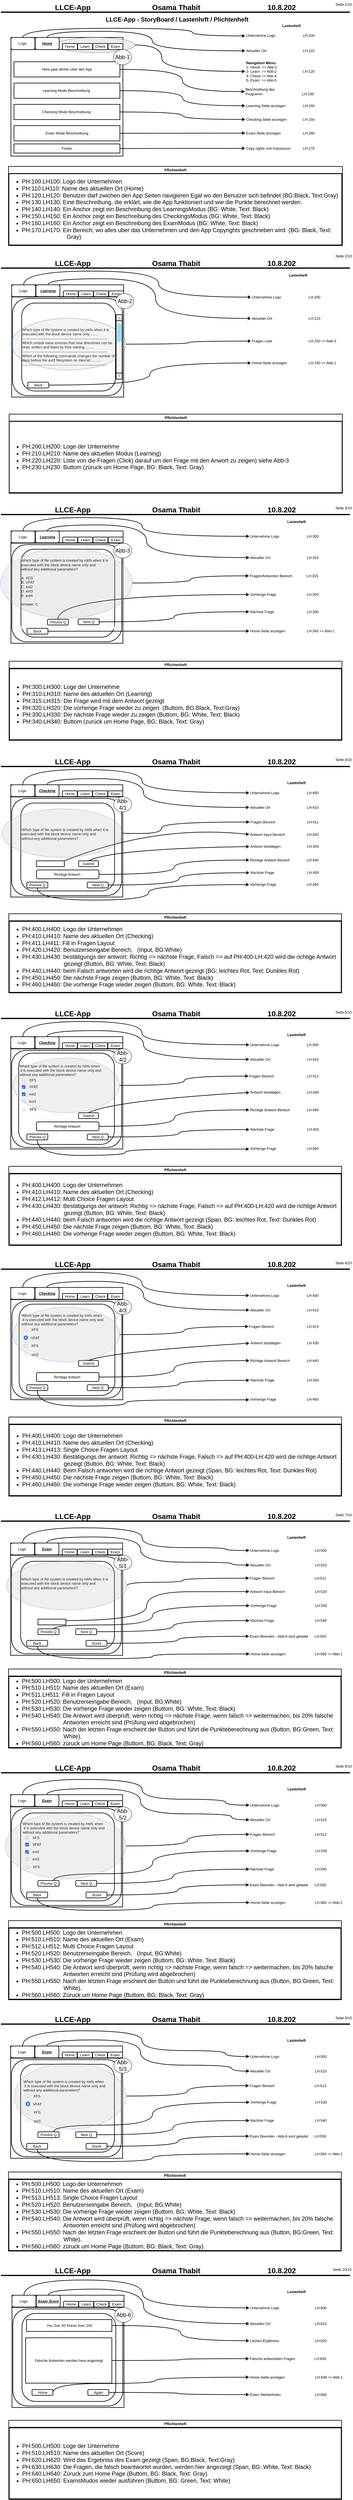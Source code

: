 <mxfile version="21.6.5" type="device">
  <diagram name="Seite-1" id="0v2_Iw37X2CMiyKo-XpN">
    <mxGraphModel dx="1434" dy="836" grid="1" gridSize="10" guides="1" tooltips="1" connect="1" arrows="1" fold="1" page="1" pageScale="1" pageWidth="1169" pageHeight="827" background="none" math="0" shadow="0">
      <root>
        <mxCell id="0" />
        <mxCell id="1" parent="0" />
        <mxCell id="Q3Zbxkz9EoXDm6ykK3lm-2" value="" style="rounded=0;whiteSpace=wrap;html=1;strokeWidth=2;" parent="1" vertex="1">
          <mxGeometry x="43" y="163" width="369" height="350" as="geometry" />
        </mxCell>
        <mxCell id="Q3Zbxkz9EoXDm6ykK3lm-6" value="" style="rounded=0;whiteSpace=wrap;html=1;strokeWidth=2;" parent="1" vertex="1">
          <mxGeometry x="43" y="123" width="369" height="40" as="geometry" />
        </mxCell>
        <mxCell id="ds4irpNzf5VtQxvQG9ne-15" style="edgeStyle=orthogonalEdgeStyle;orthogonalLoop=1;jettySize=auto;html=1;exitX=1;exitY=0.5;exitDx=0;exitDy=0;fontSize=11;strokeWidth=2;curved=1;entryX=0;entryY=0.5;entryDx=0;entryDy=0;" parent="1" source="PFTJOv71Yut8sTY_J52p-8" target="Q3Zbxkz9EoXDm6ykK3lm-27" edge="1">
          <mxGeometry relative="1" as="geometry">
            <Array as="points">
              <mxPoint x="540" y="148" />
              <mxPoint x="540" y="235" />
            </Array>
            <mxPoint x="730" y="230" as="targetPoint" />
          </mxGeometry>
        </mxCell>
        <mxCell id="PFTJOv71Yut8sTY_J52p-8" value="" style="ellipse;whiteSpace=wrap;html=1;fillColor=#E6E6E6;strokeColor=#23445d;opacity=70;" parent="1" vertex="1">
          <mxGeometry x="193" y="123" width="259" height="50" as="geometry" />
        </mxCell>
        <mxCell id="Q3Zbxkz9EoXDm6ykK3lm-9" value="Check" style="rounded=1;whiteSpace=wrap;html=1;strokeWidth=2;" parent="1" vertex="1">
          <mxGeometry x="313" y="143" width="49" height="20" as="geometry" />
        </mxCell>
        <mxCell id="Q3Zbxkz9EoXDm6ykK3lm-10" value="Learn" style="rounded=1;whiteSpace=wrap;html=1;strokeWidth=2;" parent="1" vertex="1">
          <mxGeometry x="263" y="143" width="49" height="20" as="geometry" />
        </mxCell>
        <mxCell id="Q3Zbxkz9EoXDm6ykK3lm-11" value="Home" style="rounded=1;whiteSpace=wrap;html=1;strokeWidth=2;" parent="1" vertex="1">
          <mxGeometry x="213" y="143" width="49" height="20" as="geometry" />
        </mxCell>
        <mxCell id="Q3Zbxkz9EoXDm6ykK3lm-14" value="Exam" style="rounded=1;whiteSpace=wrap;html=1;strokeWidth=2;" parent="1" vertex="1">
          <mxGeometry x="363" y="143" width="49" height="20" as="geometry" />
        </mxCell>
        <mxCell id="ds4irpNzf5VtQxvQG9ne-11" style="edgeStyle=orthogonalEdgeStyle;orthogonalLoop=1;jettySize=auto;html=1;exitX=0.5;exitY=0;exitDx=0;exitDy=0;entryX=0;entryY=0.5;entryDx=0;entryDy=0;curved=1;strokeWidth=2;" parent="1" source="Q3Zbxkz9EoXDm6ykK3lm-16" target="ds4irpNzf5VtQxvQG9ne-9" edge="1">
          <mxGeometry relative="1" as="geometry">
            <Array as="points">
              <mxPoint x="83" y="93" />
              <mxPoint x="640" y="93" />
              <mxPoint x="640" y="118" />
            </Array>
          </mxGeometry>
        </mxCell>
        <mxCell id="Q3Zbxkz9EoXDm6ykK3lm-16" value="Logo&amp;nbsp;" style="rounded=1;whiteSpace=wrap;html=1;strokeWidth=2;" parent="1" vertex="1">
          <mxGeometry x="43" y="123" width="79" height="40" as="geometry" />
        </mxCell>
        <mxCell id="ds4irpNzf5VtQxvQG9ne-13" style="edgeStyle=orthogonalEdgeStyle;orthogonalLoop=1;jettySize=auto;html=1;exitX=1;exitY=0.5;exitDx=0;exitDy=0;entryX=0;entryY=0.5;entryDx=0;entryDy=0;strokeWidth=2;curved=1;" parent="1" source="Q3Zbxkz9EoXDm6ykK3lm-17" target="ds4irpNzf5VtQxvQG9ne-12" edge="1">
          <mxGeometry relative="1" as="geometry" />
        </mxCell>
        <mxCell id="Q3Zbxkz9EoXDm6ykK3lm-17" value="Here paar Worte Uber den App" style="rounded=0;whiteSpace=wrap;html=1;strokeWidth=2;" parent="1" vertex="1">
          <mxGeometry x="53" y="203" width="349" height="50" as="geometry" />
        </mxCell>
        <mxCell id="PFTJOv71Yut8sTY_J52p-11" style="edgeStyle=orthogonalEdgeStyle;orthogonalLoop=1;jettySize=auto;html=1;exitX=1;exitY=0.5;exitDx=0;exitDy=0;strokeWidth=2;curved=1;entryX=0;entryY=0.5;entryDx=0;entryDy=0;" parent="1" source="Q3Zbxkz9EoXDm6ykK3lm-18" target="PFTJOv71Yut8sTY_J52p-12" edge="1">
          <mxGeometry relative="1" as="geometry">
            <mxPoint x="683.5" y="381" as="targetPoint" />
          </mxGeometry>
        </mxCell>
        <mxCell id="Q3Zbxkz9EoXDm6ykK3lm-18" value="Learning Mode Beschreibung&amp;nbsp;" style="rounded=0;whiteSpace=wrap;html=1;strokeWidth=2;" parent="1" vertex="1">
          <mxGeometry x="53" y="273" width="349" height="50" as="geometry" />
        </mxCell>
        <mxCell id="lNMdoRvvm_BZRgemOljG-10" style="edgeStyle=orthogonalEdgeStyle;orthogonalLoop=1;jettySize=auto;html=1;exitX=1;exitY=0.5;exitDx=0;exitDy=0;entryX=0;entryY=0.5;entryDx=0;entryDy=0;curved=1;strokeWidth=2;" parent="1" source="Q3Zbxkz9EoXDm6ykK3lm-19" target="PFTJOv71Yut8sTY_J52p-14" edge="1">
          <mxGeometry relative="1" as="geometry" />
        </mxCell>
        <mxCell id="Q3Zbxkz9EoXDm6ykK3lm-19" value="Checking Mode Beschreibung&amp;nbsp;" style="rounded=0;whiteSpace=wrap;html=1;strokeWidth=2;" parent="1" vertex="1">
          <mxGeometry x="53" y="343" width="349" height="50" as="geometry" />
        </mxCell>
        <mxCell id="lNMdoRvvm_BZRgemOljG-1" style="edgeStyle=orthogonalEdgeStyle;orthogonalLoop=1;jettySize=auto;html=1;exitX=1;exitY=0.5;exitDx=0;exitDy=0;entryX=0;entryY=0.5;entryDx=0;entryDy=0;strokeWidth=2;curved=1;" parent="1" source="Q3Zbxkz9EoXDm6ykK3lm-20" target="PFTJOv71Yut8sTY_J52p-16" edge="1">
          <mxGeometry relative="1" as="geometry" />
        </mxCell>
        <mxCell id="Q3Zbxkz9EoXDm6ykK3lm-20" value="Exam Mode Beschreibung" style="rounded=0;whiteSpace=wrap;html=1;strokeWidth=2;" parent="1" vertex="1">
          <mxGeometry x="53" y="413" width="349" height="50" as="geometry" />
        </mxCell>
        <mxCell id="Q3Zbxkz9EoXDm6ykK3lm-27" value="&lt;b&gt;Navigation Menu:&lt;br&gt;&lt;/b&gt;1- Home&amp;nbsp; =&amp;gt; Abb-1&lt;br&gt;2- Learn&amp;nbsp; =&amp;gt; Abb-2&lt;span style=&quot;white-space: pre;&quot;&gt;&#x9;&lt;/span&gt;&lt;span style=&quot;white-space: pre;&quot;&gt;&#x9;&lt;/span&gt;&lt;span style=&quot;white-space: pre;&quot;&gt;&#x9;&lt;span style=&quot;white-space: pre;&quot;&gt;&#x9;&lt;/span&gt;&lt;/span&gt;LH:120&lt;br&gt;4- Check =&amp;gt; Abb-4&lt;br&gt;5- Exam&amp;nbsp; =&amp;gt; Abb-5&amp;nbsp;" style="rounded=0;whiteSpace=wrap;html=1;strokeWidth=2;align=left;strokeColor=#FFFFFF;" parent="1" vertex="1">
          <mxGeometry x="815.5" y="197" width="305" height="75.5" as="geometry" />
        </mxCell>
        <mxCell id="Q3Zbxkz9EoXDm6ykK3lm-31" value="" style="rounded=0;whiteSpace=wrap;html=1;strokeWidth=2;" parent="1" vertex="1">
          <mxGeometry x="45.5" y="976" width="369" height="329" as="geometry" />
        </mxCell>
        <mxCell id="Q3Zbxkz9EoXDm6ykK3lm-32" value="" style="rounded=0;whiteSpace=wrap;html=1;strokeWidth=2;" parent="1" vertex="1">
          <mxGeometry x="45.5" y="936" width="369" height="39" as="geometry" />
        </mxCell>
        <mxCell id="Q3Zbxkz9EoXDm6ykK3lm-33" value="Check" style="rounded=1;whiteSpace=wrap;html=1;strokeWidth=2;" parent="1" vertex="1">
          <mxGeometry x="315.5" y="956" width="49" height="19" as="geometry" />
        </mxCell>
        <mxCell id="Q3Zbxkz9EoXDm6ykK3lm-34" value="Learn" style="rounded=1;whiteSpace=wrap;html=1;strokeWidth=2;" parent="1" vertex="1">
          <mxGeometry x="265.5" y="956" width="49" height="19" as="geometry" />
        </mxCell>
        <mxCell id="Q3Zbxkz9EoXDm6ykK3lm-35" value="Home" style="rounded=1;whiteSpace=wrap;html=1;strokeWidth=2;" parent="1" vertex="1">
          <mxGeometry x="215.5" y="956" width="49" height="19" as="geometry" />
        </mxCell>
        <mxCell id="Q3Zbxkz9EoXDm6ykK3lm-36" value="Exam" style="rounded=1;whiteSpace=wrap;html=1;strokeWidth=2;" parent="1" vertex="1">
          <mxGeometry x="365.5" y="956" width="49" height="19" as="geometry" />
        </mxCell>
        <mxCell id="5gnrqF739stRqwRGES_J-66" style="edgeStyle=orthogonalEdgeStyle;orthogonalLoop=1;jettySize=auto;html=1;exitX=0.5;exitY=0;exitDx=0;exitDy=0;entryX=0;entryY=0.5;entryDx=0;entryDy=0;strokeWidth=2;curved=1;" parent="1" source="Q3Zbxkz9EoXDm6ykK3lm-37" target="5gnrqF739stRqwRGES_J-64" edge="1">
          <mxGeometry relative="1" as="geometry">
            <Array as="points">
              <mxPoint x="85" y="891" />
              <mxPoint x="530" y="891" />
              <mxPoint x="530" y="977" />
            </Array>
          </mxGeometry>
        </mxCell>
        <mxCell id="Q3Zbxkz9EoXDm6ykK3lm-37" value="Logo&amp;nbsp;" style="rounded=1;whiteSpace=wrap;html=1;strokeWidth=2;" parent="1" vertex="1">
          <mxGeometry x="45.5" y="936" width="79" height="39" as="geometry" />
        </mxCell>
        <mxCell id="5gnrqF739stRqwRGES_J-65" style="edgeStyle=orthogonalEdgeStyle;orthogonalLoop=1;jettySize=auto;html=1;exitX=0.5;exitY=0;exitDx=0;exitDy=0;entryX=0;entryY=0.5;entryDx=0;entryDy=0;strokeWidth=2;curved=1;" parent="1" source="Q3Zbxkz9EoXDm6ykK3lm-46" target="5gnrqF739stRqwRGES_J-63" edge="1">
          <mxGeometry relative="1" as="geometry" />
        </mxCell>
        <mxCell id="Q3Zbxkz9EoXDm6ykK3lm-46" value="&lt;b&gt;&lt;i&gt;&lt;u&gt;Learning&lt;/u&gt;&lt;/i&gt;&lt;/b&gt;" style="rounded=1;whiteSpace=wrap;html=1;strokeWidth=2;" parent="1" vertex="1">
          <mxGeometry x="125.5" y="936" width="79" height="39" as="geometry" />
        </mxCell>
        <mxCell id="ds4irpNzf5VtQxvQG9ne-10" style="edgeStyle=orthogonalEdgeStyle;orthogonalLoop=1;jettySize=auto;html=1;exitX=0.5;exitY=0;exitDx=0;exitDy=0;entryX=0;entryY=0.5;entryDx=0;entryDy=0;strokeWidth=2;curved=1;" parent="1" source="Q3Zbxkz9EoXDm6ykK3lm-47" target="ds4irpNzf5VtQxvQG9ne-8" edge="1">
          <mxGeometry relative="1" as="geometry" />
        </mxCell>
        <mxCell id="Q3Zbxkz9EoXDm6ykK3lm-47" value="&lt;b&gt;&lt;i&gt;&lt;u&gt;Home&lt;/u&gt;&lt;/i&gt;&lt;/b&gt;" style="rounded=1;whiteSpace=wrap;html=1;strokeWidth=2;" parent="1" vertex="1">
          <mxGeometry x="123" y="123" width="79" height="40" as="geometry" />
        </mxCell>
        <mxCell id="Q3Zbxkz9EoXDm6ykK3lm-49" value="" style="rounded=1;whiteSpace=wrap;html=1;strokeWidth=2;" parent="1" vertex="1">
          <mxGeometry x="48.5" y="981" width="362" height="319" as="geometry" />
        </mxCell>
        <mxCell id="Q3Zbxkz9EoXDm6ykK3lm-50" value="&lt;div style=&quot;border-color: var(--border-color); text-align: left;&quot;&gt;Which type of file system is created by mkfs when it is executed with the block device name only.........&lt;/div&gt;&lt;div style=&quot;border-color: var(--border-color); text-align: left;&quot;&gt;&lt;span style=&quot;background-color: initial;&quot;&gt;----------------------------------------------------------------------&lt;/span&gt;&lt;br&gt;&lt;/div&gt;&lt;div style=&quot;border-color: var(--border-color); text-align: left;&quot;&gt;&lt;div style=&quot;border-color: var(--border-color);&quot;&gt;Which umask value ensures that new directories can be read, written and listed by their owning..........&lt;/div&gt;&lt;div style=&quot;border-color: var(--border-color);&quot;&gt;----------------------------------------------------------------------&lt;/div&gt;&lt;div style=&quot;border-color: var(--border-color);&quot;&gt;&lt;div style=&quot;border-color: var(--border-color);&quot;&gt;Which of the following commands changes the number of days before the ext3 filesystem on /dev/sd..........&lt;/div&gt;&lt;div style=&quot;border-color: var(--border-color);&quot;&gt;----------------------------------------------------------------------&lt;/div&gt;&lt;/div&gt;&lt;/div&gt;" style="rounded=1;whiteSpace=wrap;html=1;strokeWidth=2;" parent="1" vertex="1">
          <mxGeometry x="78.5" y="996" width="309" height="289" as="geometry" />
        </mxCell>
        <mxCell id="lNMdoRvvm_BZRgemOljG-2" style="edgeStyle=orthogonalEdgeStyle;orthogonalLoop=1;jettySize=auto;html=1;exitX=1;exitY=0.5;exitDx=0;exitDy=0;curved=1;strokeWidth=2;entryX=0;entryY=0.5;entryDx=0;entryDy=0;" parent="1" source="PFTJOv71Yut8sTY_J52p-22" target="PFTJOv71Yut8sTY_J52p-24" edge="1">
          <mxGeometry relative="1" as="geometry" />
        </mxCell>
        <mxCell id="PFTJOv71Yut8sTY_J52p-22" value="" style="ellipse;whiteSpace=wrap;html=1;fillColor=#bac8d3;fillStyle=auto;gradientDirection=north;strokeColor=#23445d;opacity=20;strokeWidth=3;" parent="1" vertex="1">
          <mxGeometry x="43" y="1046" width="379" height="170" as="geometry" />
        </mxCell>
        <mxCell id="5gnrqF739stRqwRGES_J-30" style="edgeStyle=orthogonalEdgeStyle;orthogonalLoop=1;jettySize=auto;html=1;entryX=0;entryY=0.5;entryDx=0;entryDy=0;strokeWidth=2;curved=1;" parent="1" source="Q3Zbxkz9EoXDm6ykK3lm-51" target="PFTJOv71Yut8sTY_J52p-20" edge="1">
          <mxGeometry relative="1" as="geometry" />
        </mxCell>
        <mxCell id="Q3Zbxkz9EoXDm6ykK3lm-51" value="Back" style="rounded=1;whiteSpace=wrap;html=1;strokeWidth=2;" parent="1" vertex="1">
          <mxGeometry x="98.5" y="1256" width="69" height="19" as="geometry" />
        </mxCell>
        <mxCell id="Q3Zbxkz9EoXDm6ykK3lm-55" value="Richtige Antwort Bereich&lt;span style=&quot;white-space: pre;&quot;&gt;&#x9;&lt;span style=&quot;white-space: pre;&quot;&gt;&#x9;&lt;span style=&quot;white-space: pre;&quot;&gt;&#x9;&lt;/span&gt;&lt;/span&gt;&lt;/span&gt;LH:440" style="rounded=0;whiteSpace=wrap;html=1;strokeWidth=2;align=left;strokeColor=#FFFFFF;" parent="1" vertex="1">
          <mxGeometry x="829" y="2813" width="310" height="27" as="geometry" />
        </mxCell>
        <mxCell id="Q3Zbxkz9EoXDm6ykK3lm-73" value="" style="rounded=0;whiteSpace=wrap;html=1;strokeWidth=2;" parent="1" vertex="1">
          <mxGeometry x="42.5" y="2619" width="369" height="329" as="geometry" />
        </mxCell>
        <mxCell id="Q3Zbxkz9EoXDm6ykK3lm-74" value="" style="rounded=0;whiteSpace=wrap;html=1;strokeWidth=2;" parent="1" vertex="1">
          <mxGeometry x="42.5" y="2579" width="369" height="39" as="geometry" />
        </mxCell>
        <mxCell id="Q3Zbxkz9EoXDm6ykK3lm-75" value="Check" style="rounded=1;whiteSpace=wrap;html=1;strokeWidth=2;" parent="1" vertex="1">
          <mxGeometry x="312.5" y="2599" width="49" height="19" as="geometry" />
        </mxCell>
        <mxCell id="Q3Zbxkz9EoXDm6ykK3lm-76" value="Learn" style="rounded=1;whiteSpace=wrap;html=1;strokeWidth=2;" parent="1" vertex="1">
          <mxGeometry x="262.5" y="2599" width="49" height="19" as="geometry" />
        </mxCell>
        <mxCell id="Q3Zbxkz9EoXDm6ykK3lm-77" value="Home" style="rounded=1;whiteSpace=wrap;html=1;strokeWidth=2;" parent="1" vertex="1">
          <mxGeometry x="212.5" y="2599" width="49" height="19" as="geometry" />
        </mxCell>
        <mxCell id="Q3Zbxkz9EoXDm6ykK3lm-78" value="Exam" style="rounded=1;whiteSpace=wrap;html=1;strokeWidth=2;" parent="1" vertex="1">
          <mxGeometry x="362.5" y="2599" width="49" height="19" as="geometry" />
        </mxCell>
        <mxCell id="5gnrqF739stRqwRGES_J-86" style="edgeStyle=orthogonalEdgeStyle;orthogonalLoop=1;jettySize=auto;html=1;exitX=0.5;exitY=0;exitDx=0;exitDy=0;entryX=0;entryY=0.5;entryDx=0;entryDy=0;strokeWidth=2;curved=1;" parent="1" source="Q3Zbxkz9EoXDm6ykK3lm-79" target="5gnrqF739stRqwRGES_J-83" edge="1">
          <mxGeometry relative="1" as="geometry">
            <Array as="points">
              <mxPoint x="82" y="2529" />
              <mxPoint x="475" y="2529" />
              <mxPoint x="475" y="2606" />
            </Array>
          </mxGeometry>
        </mxCell>
        <mxCell id="Q3Zbxkz9EoXDm6ykK3lm-79" value="Logo&amp;nbsp;" style="rounded=1;whiteSpace=wrap;html=1;strokeWidth=2;" parent="1" vertex="1">
          <mxGeometry x="42.5" y="2579" width="79" height="39" as="geometry" />
        </mxCell>
        <mxCell id="5gnrqF739stRqwRGES_J-85" style="edgeStyle=orthogonalEdgeStyle;orthogonalLoop=1;jettySize=auto;html=1;exitX=0.5;exitY=0;exitDx=0;exitDy=0;entryX=0;entryY=0.5;entryDx=0;entryDy=0;strokeWidth=2;curved=1;" parent="1" source="Q3Zbxkz9EoXDm6ykK3lm-80" target="5gnrqF739stRqwRGES_J-84" edge="1">
          <mxGeometry relative="1" as="geometry">
            <Array as="points">
              <mxPoint x="162" y="2559" />
              <mxPoint x="480" y="2559" />
              <mxPoint x="480" y="2654" />
            </Array>
          </mxGeometry>
        </mxCell>
        <mxCell id="Q3Zbxkz9EoXDm6ykK3lm-80" value="&lt;b&gt;&lt;i&gt;&lt;u&gt;Checking&lt;/u&gt;&lt;/i&gt;&lt;/b&gt;" style="rounded=1;whiteSpace=wrap;html=1;strokeWidth=2;" parent="1" vertex="1">
          <mxGeometry x="122.5" y="2579" width="79" height="39" as="geometry" />
        </mxCell>
        <mxCell id="Q3Zbxkz9EoXDm6ykK3lm-81" value="" style="rounded=1;whiteSpace=wrap;html=1;strokeWidth=2;" parent="1" vertex="1">
          <mxGeometry x="45.5" y="2624" width="362" height="319" as="geometry" />
        </mxCell>
        <mxCell id="Q3Zbxkz9EoXDm6ykK3lm-82" value="&lt;div&gt;Which type of file system is created by mkfs when it is executed with the block device name only and&lt;/div&gt;&lt;div&gt;without any additional parameters?&lt;/div&gt;&lt;div&gt;&lt;br&gt;&lt;/div&gt;&lt;div&gt;&lt;br&gt;&lt;/div&gt;&lt;div&gt;&lt;br&gt;&lt;/div&gt;&lt;div&gt;&lt;br&gt;&lt;/div&gt;&lt;div&gt;&lt;br&gt;&lt;/div&gt;&lt;div&gt;&lt;br&gt;&lt;/div&gt;" style="rounded=1;whiteSpace=wrap;html=1;align=left;strokeWidth=2;" parent="1" vertex="1">
          <mxGeometry x="75.5" y="2639" width="309" height="289" as="geometry" />
        </mxCell>
        <mxCell id="BvG9_uOdlSSp6jyEGOY4-16" style="edgeStyle=orthogonalEdgeStyle;orthogonalLoop=1;jettySize=auto;html=1;exitX=0.5;exitY=1;exitDx=0;exitDy=0;entryX=0;entryY=0.5;entryDx=0;entryDy=0;strokeWidth=2;curved=1;" parent="1" source="Q3Zbxkz9EoXDm6ykK3lm-83" target="GgZ_7fkTb1P1Hh2iTMAr-79" edge="1">
          <mxGeometry relative="1" as="geometry">
            <Array as="points">
              <mxPoint x="130" y="2958" />
              <mxPoint x="497" y="2958" />
              <mxPoint x="497" y="2907" />
            </Array>
          </mxGeometry>
        </mxCell>
        <mxCell id="Q3Zbxkz9EoXDm6ykK3lm-83" value="Previos Q" style="rounded=1;whiteSpace=wrap;html=1;strokeWidth=2;" parent="1" vertex="1">
          <mxGeometry x="95.5" y="2899" width="69" height="19" as="geometry" />
        </mxCell>
        <mxCell id="PFTJOv71Yut8sTY_J52p-53" style="edgeStyle=orthogonalEdgeStyle;orthogonalLoop=1;jettySize=auto;html=1;exitX=1;exitY=0.5;exitDx=0;exitDy=0;entryX=0;entryY=0.5;entryDx=0;entryDy=0;strokeWidth=2;curved=1;" parent="1" source="Q3Zbxkz9EoXDm6ykK3lm-85" target="PFTJOv71Yut8sTY_J52p-52" edge="1">
          <mxGeometry relative="1" as="geometry" />
        </mxCell>
        <mxCell id="Q3Zbxkz9EoXDm6ykK3lm-85" value="Next Q" style="rounded=1;whiteSpace=wrap;html=1;strokeWidth=2;" parent="1" vertex="1">
          <mxGeometry x="294.5" y="2899" width="69" height="19" as="geometry" />
        </mxCell>
        <mxCell id="Q3Zbxkz9EoXDm6ykK3lm-88" value="Submit" style="rounded=1;whiteSpace=wrap;html=1;strokeWidth=2;" parent="1" vertex="1">
          <mxGeometry x="266" y="2829" width="65.5" height="19" as="geometry" />
        </mxCell>
        <mxCell id="PFTJOv71Yut8sTY_J52p-51" style="edgeStyle=orthogonalEdgeStyle;orthogonalLoop=1;jettySize=auto;html=1;exitX=1;exitY=0.5;exitDx=0;exitDy=0;entryX=0;entryY=0.5;entryDx=0;entryDy=0;strokeWidth=2;curved=1;" parent="1" source="Q3Zbxkz9EoXDm6ykK3lm-126" target="Q3Zbxkz9EoXDm6ykK3lm-55" edge="1">
          <mxGeometry relative="1" as="geometry">
            <Array as="points" />
          </mxGeometry>
        </mxCell>
        <mxCell id="Q3Zbxkz9EoXDm6ykK3lm-126" value="Richtige Antwort&amp;nbsp;" style="rounded=1;whiteSpace=wrap;html=1;strokeWidth=2;" parent="1" vertex="1">
          <mxGeometry x="127" y="2859" width="206" height="29" as="geometry" />
        </mxCell>
        <mxCell id="Q3Zbxkz9EoXDm6ykK3lm-128" value="Footer" style="rounded=0;whiteSpace=wrap;html=1;strokeWidth=2;" parent="1" vertex="1">
          <mxGeometry x="53" y="473" width="349" height="30" as="geometry" />
        </mxCell>
        <mxCell id="Q3Zbxkz9EoXDm6ykK3lm-139" value="" style="rounded=0;whiteSpace=wrap;html=1;strokeWidth=2;" parent="1" vertex="1">
          <mxGeometry x="46.5" y="7583" width="369" height="329" as="geometry" />
        </mxCell>
        <mxCell id="Q3Zbxkz9EoXDm6ykK3lm-140" value="" style="rounded=0;whiteSpace=wrap;html=1;strokeWidth=2;" parent="1" vertex="1">
          <mxGeometry x="46.5" y="7543" width="369" height="39" as="geometry" />
        </mxCell>
        <mxCell id="Q3Zbxkz9EoXDm6ykK3lm-141" value="Check" style="rounded=1;whiteSpace=wrap;html=1;strokeWidth=2;" parent="1" vertex="1">
          <mxGeometry x="316.5" y="7563" width="49" height="19" as="geometry" />
        </mxCell>
        <mxCell id="Q3Zbxkz9EoXDm6ykK3lm-142" value="Learn" style="rounded=1;whiteSpace=wrap;html=1;strokeWidth=2;" parent="1" vertex="1">
          <mxGeometry x="266.5" y="7563" width="49" height="19" as="geometry" />
        </mxCell>
        <mxCell id="Q3Zbxkz9EoXDm6ykK3lm-143" value="Home" style="rounded=1;whiteSpace=wrap;html=1;strokeWidth=2;" parent="1" vertex="1">
          <mxGeometry x="216.5" y="7563" width="49" height="19" as="geometry" />
        </mxCell>
        <mxCell id="Q3Zbxkz9EoXDm6ykK3lm-144" value="Exam" style="rounded=1;whiteSpace=wrap;html=1;strokeWidth=2;" parent="1" vertex="1">
          <mxGeometry x="366.5" y="7563" width="49" height="19" as="geometry" />
        </mxCell>
        <mxCell id="5gnrqF739stRqwRGES_J-201" style="edgeStyle=orthogonalEdgeStyle;orthogonalLoop=1;jettySize=auto;html=1;exitX=0.5;exitY=0;exitDx=0;exitDy=0;entryX=0;entryY=0.5;entryDx=0;entryDy=0;strokeWidth=2;curved=1;" parent="1" source="Q3Zbxkz9EoXDm6ykK3lm-145" target="5gnrqF739stRqwRGES_J-171" edge="1">
          <mxGeometry relative="1" as="geometry">
            <Array as="points">
              <mxPoint x="86" y="7493" />
              <mxPoint x="477" y="7493" />
              <mxPoint x="477" y="7585" />
            </Array>
          </mxGeometry>
        </mxCell>
        <mxCell id="Q3Zbxkz9EoXDm6ykK3lm-145" value="Logo&amp;nbsp;" style="rounded=1;whiteSpace=wrap;html=1;strokeWidth=2;" parent="1" vertex="1">
          <mxGeometry x="46.5" y="7543" width="79" height="39" as="geometry" />
        </mxCell>
        <mxCell id="5gnrqF739stRqwRGES_J-200" style="edgeStyle=orthogonalEdgeStyle;orthogonalLoop=1;jettySize=auto;html=1;exitX=0.5;exitY=0;exitDx=0;exitDy=0;entryX=0;entryY=0.5;entryDx=0;entryDy=0;strokeWidth=2;curved=1;" parent="1" source="Q3Zbxkz9EoXDm6ykK3lm-146" target="5gnrqF739stRqwRGES_J-172" edge="1">
          <mxGeometry relative="1" as="geometry">
            <Array as="points">
              <mxPoint x="166" y="7523" />
              <mxPoint x="480" y="7523" />
              <mxPoint x="480" y="7637" />
            </Array>
          </mxGeometry>
        </mxCell>
        <mxCell id="Q3Zbxkz9EoXDm6ykK3lm-146" value="&lt;b&gt;&lt;i&gt;&lt;u&gt;Exam Score&lt;/u&gt;&lt;/i&gt;&lt;/b&gt;" style="rounded=1;whiteSpace=wrap;html=1;strokeWidth=2;" parent="1" vertex="1">
          <mxGeometry x="126.5" y="7543" width="79" height="39" as="geometry" />
        </mxCell>
        <mxCell id="Q3Zbxkz9EoXDm6ykK3lm-147" value="" style="rounded=1;whiteSpace=wrap;html=1;strokeWidth=2;" parent="1" vertex="1">
          <mxGeometry x="49.5" y="7588" width="362" height="319" as="geometry" />
        </mxCell>
        <mxCell id="Q3Zbxkz9EoXDm6ykK3lm-148" value="" style="rounded=1;whiteSpace=wrap;html=1;align=left;strokeWidth=2;" parent="1" vertex="1">
          <mxGeometry x="79.5" y="7603" width="309" height="289" as="geometry" />
        </mxCell>
        <mxCell id="GgZ_7fkTb1P1Hh2iTMAr-94" style="edgeStyle=orthogonalEdgeStyle;orthogonalLoop=1;jettySize=auto;html=1;exitX=1;exitY=0.5;exitDx=0;exitDy=0;entryX=0;entryY=0.5;entryDx=0;entryDy=0;fontSize=12;curved=1;strokeWidth=2;" parent="1" source="Q3Zbxkz9EoXDm6ykK3lm-159" target="GgZ_7fkTb1P1Hh2iTMAr-93" edge="1">
          <mxGeometry relative="1" as="geometry" />
        </mxCell>
        <mxCell id="Q3Zbxkz9EoXDm6ykK3lm-159" value="You Got: 60 Points from 100" style="rounded=0;whiteSpace=wrap;html=1;strokeWidth=2;" parent="1" vertex="1">
          <mxGeometry x="94.5" y="7623" width="281" height="39" as="geometry" />
        </mxCell>
        <mxCell id="GgZ_7fkTb1P1Hh2iTMAr-95" style="edgeStyle=orthogonalEdgeStyle;orthogonalLoop=1;jettySize=auto;html=1;exitX=1;exitY=0.5;exitDx=0;exitDy=0;entryX=0;entryY=0.5;entryDx=0;entryDy=0;strokeWidth=2;curved=1;" parent="1" source="Q3Zbxkz9EoXDm6ykK3lm-160" target="GgZ_7fkTb1P1Hh2iTMAr-92" edge="1">
          <mxGeometry relative="1" as="geometry" />
        </mxCell>
        <mxCell id="Q3Zbxkz9EoXDm6ykK3lm-160" value="Falsche Antworten werden here angezeigt" style="rounded=0;whiteSpace=wrap;html=1;strokeWidth=2;" parent="1" vertex="1">
          <mxGeometry x="91.5" y="7683" width="284" height="149" as="geometry" />
        </mxCell>
        <mxCell id="Q3Zbxkz9EoXDm6ykK3lm-161" style="edgeStyle=orthogonalEdgeStyle;rounded=0;orthogonalLoop=1;jettySize=auto;html=1;exitX=0.5;exitY=1;exitDx=0;exitDy=0;strokeWidth=2;" parent="1" source="Q3Zbxkz9EoXDm6ykK3lm-160" target="Q3Zbxkz9EoXDm6ykK3lm-160" edge="1">
          <mxGeometry relative="1" as="geometry" />
        </mxCell>
        <mxCell id="PFTJOv71Yut8sTY_J52p-65" style="edgeStyle=orthogonalEdgeStyle;orthogonalLoop=1;jettySize=auto;html=1;exitX=1;exitY=0.5;exitDx=0;exitDy=0;entryX=0;entryY=0.5;entryDx=0;entryDy=0;endSize=6;strokeWidth=2;curved=1;" parent="1" source="Q3Zbxkz9EoXDm6ykK3lm-162" target="PFTJOv71Yut8sTY_J52p-61" edge="1">
          <mxGeometry relative="1" as="geometry" />
        </mxCell>
        <mxCell id="Q3Zbxkz9EoXDm6ykK3lm-162" value="Again" style="rounded=1;whiteSpace=wrap;html=1;strokeWidth=2;" parent="1" vertex="1">
          <mxGeometry x="296.5" y="7853" width="69" height="19" as="geometry" />
        </mxCell>
        <mxCell id="GgZ_7fkTb1P1Hh2iTMAr-97" style="edgeStyle=orthogonalEdgeStyle;orthogonalLoop=1;jettySize=auto;html=1;exitX=1;exitY=0.5;exitDx=0;exitDy=0;entryX=0;entryY=0.5;entryDx=0;entryDy=0;strokeWidth=2;curved=1;" parent="1" source="Q3Zbxkz9EoXDm6ykK3lm-163" target="PFTJOv71Yut8sTY_J52p-60" edge="1">
          <mxGeometry relative="1" as="geometry">
            <Array as="points">
              <mxPoint x="182" y="7833" />
              <mxPoint x="520" y="7833" />
              <mxPoint x="520" y="7813" />
            </Array>
          </mxGeometry>
        </mxCell>
        <mxCell id="Q3Zbxkz9EoXDm6ykK3lm-163" value="Home" style="rounded=1;whiteSpace=wrap;html=1;strokeWidth=2;" parent="1" vertex="1">
          <mxGeometry x="112.5" y="7853" width="69" height="19" as="geometry" />
        </mxCell>
        <mxCell id="PFTJOv71Yut8sTY_J52p-1" value="&lt;font style=&quot;font-size: 18px;&quot;&gt;Abb-1&lt;/font&gt;" style="ellipse;whiteSpace=wrap;html=1;" parent="1" vertex="1">
          <mxGeometry x="381" y="163" width="59" height="50" as="geometry" />
        </mxCell>
        <mxCell id="PFTJOv71Yut8sTY_J52p-4" value="&lt;font style=&quot;font-size: 18px;&quot;&gt;Abb-2&lt;/font&gt;" style="ellipse;whiteSpace=wrap;html=1;" parent="1" vertex="1">
          <mxGeometry x="388.5" y="965" width="59" height="49" as="geometry" />
        </mxCell>
        <mxCell id="PFTJOv71Yut8sTY_J52p-5" value="&lt;font style=&quot;font-size: 18px;&quot;&gt;Abb-4/1&lt;/font&gt;" style="ellipse;whiteSpace=wrap;html=1;" parent="1" vertex="1">
          <mxGeometry x="381.5" y="2619" width="59" height="49" as="geometry" />
        </mxCell>
        <mxCell id="PFTJOv71Yut8sTY_J52p-6" value="&lt;font style=&quot;font-size: 18px;&quot;&gt;Abb-6&lt;/font&gt;" style="ellipse;whiteSpace=wrap;html=1;" parent="1" vertex="1">
          <mxGeometry x="384.5" y="7583" width="59" height="49" as="geometry" />
        </mxCell>
        <mxCell id="PFTJOv71Yut8sTY_J52p-12" value="Learning-Seite anzeigen&lt;span style=&quot;white-space: pre;&quot;&gt;&#x9;&lt;/span&gt;&lt;span style=&quot;white-space: pre;&quot;&gt;&#x9;&lt;/span&gt;&lt;span style=&quot;white-space: pre;&quot;&gt;&#x9;&lt;/span&gt;LH:140" style="rounded=0;whiteSpace=wrap;html=1;strokeWidth=2;align=left;strokeColor=#FFFFFF;" parent="1" vertex="1">
          <mxGeometry x="815.5" y="332.5" width="305" height="30" as="geometry" />
        </mxCell>
        <mxCell id="PFTJOv71Yut8sTY_J52p-14" value="Checking-Seite anzeigen&lt;span style=&quot;white-space: pre;&quot;&gt;&#x9;&lt;/span&gt;&lt;span style=&quot;white-space: pre;&quot;&gt;&#x9;&lt;/span&gt;LH:150" style="rounded=0;whiteSpace=wrap;html=1;strokeWidth=2;align=left;strokeColor=#FFFFFF;" parent="1" vertex="1">
          <mxGeometry x="816" y="378" width="305" height="29" as="geometry" />
        </mxCell>
        <mxCell id="PFTJOv71Yut8sTY_J52p-16" value="Exam-Seite anzeigen&lt;span style=&quot;white-space: pre;&quot;&gt;&#x9;&lt;/span&gt;&lt;span style=&quot;white-space: pre;&quot;&gt;&#x9;&lt;/span&gt;&lt;span style=&quot;white-space: pre;&quot;&gt;&#x9;&lt;/span&gt;LH:160" style="rounded=0;whiteSpace=wrap;html=1;strokeWidth=2;align=left;strokeColor=#FFFFFF;" parent="1" vertex="1">
          <mxGeometry x="815.5" y="423" width="305" height="29" as="geometry" />
        </mxCell>
        <mxCell id="PFTJOv71Yut8sTY_J52p-25" value="" style="rounded=0;whiteSpace=wrap;html=1;strokeWidth=2;" parent="1" vertex="1">
          <mxGeometry x="43" y="1785" width="369" height="329" as="geometry" />
        </mxCell>
        <mxCell id="PFTJOv71Yut8sTY_J52p-33" value="" style="rounded=1;whiteSpace=wrap;html=1;strokeWidth=2;" parent="1" vertex="1">
          <mxGeometry x="46" y="1790" width="362" height="319" as="geometry" />
        </mxCell>
        <mxCell id="PFTJOv71Yut8sTY_J52p-34" value="&lt;div style=&quot;border-color: var(--border-color); color: rgb(0, 0, 0); font-family: Helvetica; font-size: 12px; font-style: normal; font-variant-ligatures: normal; font-variant-caps: normal; font-weight: 400; letter-spacing: normal; orphans: 2; text-align: left; text-indent: 0px; text-transform: none; widows: 2; word-spacing: 0px; -webkit-text-stroke-width: 0px; background-color: rgb(251, 251, 251); text-decoration-thickness: initial; text-decoration-style: initial; text-decoration-color: initial;&quot;&gt;Which type of file system is created by mkfs when it is executed with the block device name only and&lt;br&gt;&lt;/div&gt;&lt;div style=&quot;border-color: var(--border-color); color: rgb(0, 0, 0); font-family: Helvetica; font-size: 12px; font-style: normal; font-variant-ligatures: normal; font-variant-caps: normal; font-weight: 400; letter-spacing: normal; orphans: 2; text-align: left; text-indent: 0px; text-transform: none; widows: 2; word-spacing: 0px; -webkit-text-stroke-width: 0px; background-color: rgb(251, 251, 251); text-decoration-thickness: initial; text-decoration-style: initial; text-decoration-color: initial;&quot;&gt;without any additional parameters?&lt;/div&gt;&lt;div style=&quot;border-color: var(--border-color); color: rgb(0, 0, 0); font-family: Helvetica; font-size: 12px; font-style: normal; font-variant-ligatures: normal; font-variant-caps: normal; font-weight: 400; letter-spacing: normal; orphans: 2; text-align: left; text-indent: 0px; text-transform: none; widows: 2; word-spacing: 0px; -webkit-text-stroke-width: 0px; background-color: rgb(251, 251, 251); text-decoration-thickness: initial; text-decoration-style: initial; text-decoration-color: initial;&quot;&gt;&lt;br style=&quot;border-color: var(--border-color);&quot;&gt;&lt;/div&gt;&lt;div style=&quot;border-color: var(--border-color); color: rgb(0, 0, 0); font-family: Helvetica; font-size: 12px; font-style: normal; font-variant-ligatures: normal; font-variant-caps: normal; font-weight: 400; letter-spacing: normal; orphans: 2; text-align: left; text-indent: 0px; text-transform: none; widows: 2; word-spacing: 0px; -webkit-text-stroke-width: 0px; background-color: rgb(251, 251, 251); text-decoration-thickness: initial; text-decoration-style: initial; text-decoration-color: initial;&quot;&gt;A. XFS&lt;/div&gt;&lt;div style=&quot;border-color: var(--border-color); color: rgb(0, 0, 0); font-family: Helvetica; font-size: 12px; font-style: normal; font-variant-ligatures: normal; font-variant-caps: normal; font-weight: 400; letter-spacing: normal; orphans: 2; text-align: left; text-indent: 0px; text-transform: none; widows: 2; word-spacing: 0px; -webkit-text-stroke-width: 0px; background-color: rgb(251, 251, 251); text-decoration-thickness: initial; text-decoration-style: initial; text-decoration-color: initial;&quot;&gt;B. VFAT&lt;/div&gt;&lt;div style=&quot;border-color: var(--border-color); color: rgb(0, 0, 0); font-family: Helvetica; font-size: 12px; font-style: normal; font-variant-ligatures: normal; font-variant-caps: normal; font-weight: 400; letter-spacing: normal; orphans: 2; text-align: left; text-indent: 0px; text-transform: none; widows: 2; word-spacing: 0px; -webkit-text-stroke-width: 0px; background-color: rgb(251, 251, 251); text-decoration-thickness: initial; text-decoration-style: initial; text-decoration-color: initial;&quot;&gt;C. ext2&lt;/div&gt;&lt;div style=&quot;border-color: var(--border-color); color: rgb(0, 0, 0); font-family: Helvetica; font-size: 12px; font-style: normal; font-variant-ligatures: normal; font-variant-caps: normal; font-weight: 400; letter-spacing: normal; orphans: 2; text-align: left; text-indent: 0px; text-transform: none; widows: 2; word-spacing: 0px; -webkit-text-stroke-width: 0px; background-color: rgb(251, 251, 251); text-decoration-thickness: initial; text-decoration-style: initial; text-decoration-color: initial;&quot;&gt;D. ext3&lt;/div&gt;&lt;div style=&quot;border-color: var(--border-color); color: rgb(0, 0, 0); font-family: Helvetica; font-size: 12px; font-style: normal; font-variant-ligatures: normal; font-variant-caps: normal; font-weight: 400; letter-spacing: normal; orphans: 2; text-align: left; text-indent: 0px; text-transform: none; widows: 2; word-spacing: 0px; -webkit-text-stroke-width: 0px; background-color: rgb(251, 251, 251); text-decoration-thickness: initial; text-decoration-style: initial; text-decoration-color: initial;&quot;&gt;E. ext4&lt;/div&gt;&lt;div style=&quot;border-color: var(--border-color); color: rgb(0, 0, 0); font-family: Helvetica; font-size: 12px; font-style: normal; font-variant-ligatures: normal; font-variant-caps: normal; font-weight: 400; letter-spacing: normal; orphans: 2; text-align: left; text-indent: 0px; text-transform: none; widows: 2; word-spacing: 0px; -webkit-text-stroke-width: 0px; background-color: rgb(251, 251, 251); text-decoration-thickness: initial; text-decoration-style: initial; text-decoration-color: initial;&quot;&gt;&lt;br&gt;&lt;/div&gt;&lt;div style=&quot;border-color: var(--border-color); color: rgb(0, 0, 0); font-family: Helvetica; font-size: 12px; font-style: normal; font-variant-ligatures: normal; font-variant-caps: normal; font-weight: 400; letter-spacing: normal; orphans: 2; text-align: left; text-indent: 0px; text-transform: none; widows: 2; word-spacing: 0px; -webkit-text-stroke-width: 0px; background-color: rgb(251, 251, 251); text-decoration-thickness: initial; text-decoration-style: initial; text-decoration-color: initial;&quot;&gt;Answer: C&lt;/div&gt;&lt;div style=&quot;border-color: var(--border-color); color: rgb(0, 0, 0); font-family: Helvetica; font-size: 12px; font-style: normal; font-variant-ligatures: normal; font-variant-caps: normal; font-weight: 400; letter-spacing: normal; orphans: 2; text-align: left; text-indent: 0px; text-transform: none; widows: 2; word-spacing: 0px; -webkit-text-stroke-width: 0px; background-color: rgb(251, 251, 251); text-decoration-thickness: initial; text-decoration-style: initial; text-decoration-color: initial;&quot;&gt;&lt;br&gt;&lt;/div&gt;&lt;div style=&quot;border-color: var(--border-color); color: rgb(0, 0, 0); font-family: Helvetica; font-size: 12px; font-style: normal; font-variant-ligatures: normal; font-variant-caps: normal; font-weight: 400; letter-spacing: normal; orphans: 2; text-align: left; text-indent: 0px; text-transform: none; widows: 2; word-spacing: 0px; -webkit-text-stroke-width: 0px; background-color: rgb(251, 251, 251); text-decoration-thickness: initial; text-decoration-style: initial; text-decoration-color: initial;&quot;&gt;&lt;br&gt;&lt;/div&gt;&lt;div style=&quot;border-color: var(--border-color); color: rgb(0, 0, 0); font-family: Helvetica; font-size: 12px; font-style: normal; font-variant-ligatures: normal; font-variant-caps: normal; font-weight: 400; letter-spacing: normal; orphans: 2; text-align: left; text-indent: 0px; text-transform: none; widows: 2; word-spacing: 0px; -webkit-text-stroke-width: 0px; background-color: rgb(251, 251, 251); text-decoration-thickness: initial; text-decoration-style: initial; text-decoration-color: initial;&quot;&gt;&lt;br&gt;&lt;/div&gt;&lt;div style=&quot;border-color: var(--border-color); color: rgb(0, 0, 0); font-family: Helvetica; font-size: 12px; font-style: normal; font-variant-ligatures: normal; font-variant-caps: normal; font-weight: 400; letter-spacing: normal; orphans: 2; text-align: left; text-indent: 0px; text-transform: none; widows: 2; word-spacing: 0px; -webkit-text-stroke-width: 0px; background-color: rgb(251, 251, 251); text-decoration-thickness: initial; text-decoration-style: initial; text-decoration-color: initial;&quot;&gt;&lt;br&gt;&lt;/div&gt;&lt;div style=&quot;border-color: var(--border-color); color: rgb(0, 0, 0); font-family: Helvetica; font-size: 12px; font-style: normal; font-variant-ligatures: normal; font-variant-caps: normal; font-weight: 400; letter-spacing: normal; orphans: 2; text-align: left; text-indent: 0px; text-transform: none; widows: 2; word-spacing: 0px; -webkit-text-stroke-width: 0px; background-color: rgb(251, 251, 251); text-decoration-thickness: initial; text-decoration-style: initial; text-decoration-color: initial;&quot;&gt;&lt;br&gt;&lt;/div&gt;" style="rounded=1;whiteSpace=wrap;html=1;strokeWidth=2;" parent="1" vertex="1">
          <mxGeometry x="76" y="1805" width="309" height="289" as="geometry" />
        </mxCell>
        <mxCell id="5gnrqF739stRqwRGES_J-67" style="edgeStyle=orthogonalEdgeStyle;orthogonalLoop=1;jettySize=auto;html=1;exitX=1;exitY=0.5;exitDx=0;exitDy=0;entryX=0;entryY=0.5;entryDx=0;entryDy=0;strokeWidth=2;curved=1;" parent="1" source="PFTJOv71Yut8sTY_J52p-38" target="GgZ_7fkTb1P1Hh2iTMAr-16" edge="1">
          <mxGeometry relative="1" as="geometry" />
        </mxCell>
        <mxCell id="PFTJOv71Yut8sTY_J52p-38" value="Back" style="rounded=1;whiteSpace=wrap;html=1;strokeWidth=2;" parent="1" vertex="1">
          <mxGeometry x="96" y="2065" width="69" height="19" as="geometry" />
        </mxCell>
        <mxCell id="PFTJOv71Yut8sTY_J52p-40" value="&lt;font style=&quot;font-size: 18px;&quot;&gt;Abb-3&lt;/font&gt;" style="ellipse;whiteSpace=wrap;html=1;" parent="1" vertex="1">
          <mxGeometry x="382" y="1785" width="59" height="49" as="geometry" />
        </mxCell>
        <mxCell id="PFTJOv71Yut8sTY_J52p-49" value="Antwort bestätigen&lt;span style=&quot;white-space: pre;&quot;&gt;&#x9;&lt;/span&gt;&lt;span style=&quot;white-space: pre;&quot;&gt;&#x9;&lt;span style=&quot;white-space: pre;&quot;&gt;&#x9;&lt;span style=&quot;white-space: pre;&quot;&gt;&#x9;&lt;/span&gt;&lt;/span&gt;&lt;/span&gt;LH:430" style="rounded=0;whiteSpace=wrap;html=1;strokeWidth=2;align=left;strokeColor=#FFFFFF;" parent="1" vertex="1">
          <mxGeometry x="829.5" y="2768" width="310" height="28.5" as="geometry" />
        </mxCell>
        <mxCell id="PFTJOv71Yut8sTY_J52p-52" value="Nächste Frage&#x9;&lt;span style=&quot;border-color: var(--border-color);&quot;&gt;&lt;span style=&quot;white-space: pre;&quot;&gt;&amp;nbsp;&amp;nbsp;&amp;nbsp;&amp;nbsp;&lt;/span&gt;&lt;/span&gt;&lt;span style=&quot;border-color: var(--border-color);&quot;&gt;&lt;span style=&quot;white-space: pre;&quot;&gt;&amp;nbsp;&amp;nbsp;&amp;nbsp;&amp;nbsp;&lt;/span&gt;&lt;/span&gt;&lt;span style=&quot;border-color: var(--border-color);&quot;&gt;&lt;span style=&quot;white-space: pre;&quot;&gt;&amp;nbsp;&amp;nbsp;&amp;nbsp;&amp;nbsp;&lt;span style=&quot;white-space: pre;&quot;&gt;&#x9;&lt;/span&gt;&lt;span style=&quot;white-space: pre;&quot;&gt;&#x9;&lt;span style=&quot;white-space: pre;&quot;&gt;&#x9;&lt;/span&gt;&lt;/span&gt;&lt;/span&gt;&lt;/span&gt;LH:450" style="rounded=0;whiteSpace=wrap;html=1;align=left;strokeWidth=2;strokeColor=#FFFFFF;" parent="1" vertex="1">
          <mxGeometry x="829.5" y="2856" width="310" height="24.5" as="geometry" />
        </mxCell>
        <mxCell id="PFTJOv71Yut8sTY_J52p-68" value="" style="rounded=0;whiteSpace=wrap;html=1;strokeWidth=2;" parent="1" vertex="1">
          <mxGeometry x="127" y="2829" width="92" height="19" as="geometry" />
        </mxCell>
        <mxCell id="PFTJOv71Yut8sTY_J52p-70" value="Antwort Input Bereich&lt;span style=&quot;&quot;&gt;&lt;span style=&quot;white-space: pre;&quot;&gt;&amp;nbsp;&amp;nbsp;&amp;nbsp;&amp;nbsp;&lt;/span&gt;&lt;/span&gt;&lt;span style=&quot;&quot;&gt;&lt;span style=&quot;white-space: pre;&quot;&gt;&amp;nbsp;&amp;nbsp;&amp;nbsp;&lt;span style=&quot;white-space: pre;&quot;&gt;&#x9;&lt;/span&gt;&amp;nbsp;&lt;span style=&quot;white-space: pre;&quot;&gt;&#x9;&lt;/span&gt;&lt;/span&gt;&lt;/span&gt;&lt;span style=&quot;border-color: var(--border-color);&quot;&gt;&lt;/span&gt;&lt;span style=&quot;&quot;&gt;LH:420&lt;/span&gt;" style="rounded=0;whiteSpace=wrap;html=1;strokeWidth=2;align=left;strokeColor=#FFFFFF;" parent="1" vertex="1">
          <mxGeometry x="828.5" y="2728" width="310" height="29" as="geometry" />
        </mxCell>
        <mxCell id="GgZ_7fkTb1P1Hh2iTMAr-4" style="edgeStyle=orthogonalEdgeStyle;orthogonalLoop=1;jettySize=auto;html=1;exitX=1;exitY=0.5;exitDx=0;exitDy=0;entryX=0;entryY=0.5;entryDx=0;entryDy=0;strokeWidth=2;curved=1;" parent="1" source="Q3Zbxkz9EoXDm6ykK3lm-128" target="GgZ_7fkTb1P1Hh2iTMAr-5" edge="1">
          <mxGeometry relative="1" as="geometry">
            <mxPoint x="533.5" y="566" as="sourcePoint" />
          </mxGeometry>
        </mxCell>
        <mxCell id="GgZ_7fkTb1P1Hh2iTMAr-5" value="Copy rights und Impressum&lt;span style=&quot;white-space: pre;&quot;&gt;&#x9;&lt;span style=&quot;white-space: pre;&quot;&gt;&#x9;&lt;/span&gt;&lt;/span&gt;LH:170" style="rounded=0;whiteSpace=wrap;html=1;strokeWidth=2;align=left;strokeColor=#FFFFFF;" parent="1" vertex="1">
          <mxGeometry x="815.5" y="471" width="305" height="33" as="geometry" />
        </mxCell>
        <mxCell id="GgZ_7fkTb1P1Hh2iTMAr-8" value="&lt;font style=&quot;font-size: 24px;&quot;&gt;&lt;b style=&quot;font-size: 24px;&quot;&gt;LLCE-App&amp;nbsp;&lt;span style=&quot;border-color: var(--border-color); font-size: 24px;&quot;&gt;&lt;span style=&quot;white-space: pre; font-size: 24px;&quot;&gt;&amp;nbsp;&amp;nbsp;&amp;nbsp;&amp;nbsp;&lt;/span&gt;&lt;/span&gt;&lt;span style=&quot;border-color: var(--border-color); font-size: 24px;&quot;&gt;&lt;span style=&quot;white-space: pre; font-size: 24px;&quot;&gt;&amp;nbsp;&amp;nbsp;&amp;nbsp;&amp;nbsp;&lt;/span&gt;&lt;/span&gt;&lt;span style=&quot;border-color: var(--border-color); font-size: 24px;&quot;&gt;&lt;span style=&quot;white-space: pre; font-size: 24px;&quot;&gt;&amp;nbsp;&amp;nbsp;&amp;nbsp;&amp;nbsp;&lt;span style=&quot;white-space: pre; font-size: 24px;&quot;&gt;&#x9;&lt;/span&gt;&lt;span style=&quot;white-space: pre; font-size: 24px;&quot;&gt;&#x9;&lt;/span&gt;&lt;span style=&quot;white-space: pre; font-size: 24px;&quot;&gt;&#x9;&lt;/span&gt;&lt;/span&gt;&lt;/span&gt;Osama Thabit&amp;nbsp;&lt;span style=&quot;border-color: var(--border-color); font-size: 24px;&quot;&gt;&lt;span style=&quot;white-space: pre; font-size: 24px;&quot;&gt;&amp;nbsp;&amp;nbsp;&amp;nbsp;&amp;nbsp;&lt;/span&gt;&lt;/span&gt;&lt;span style=&quot;border-color: var(--border-color); font-size: 24px;&quot;&gt;&lt;span style=&quot;white-space: pre; font-size: 24px;&quot;&gt;&amp;nbsp;&amp;nbsp;&amp;nbsp;&amp;nbsp;&lt;/span&gt;&lt;/span&gt;&lt;span style=&quot;border-color: var(--border-color); font-size: 24px;&quot;&gt;&lt;span style=&quot;white-space: pre; font-size: 24px;&quot;&gt;&amp;nbsp;&amp;nbsp;&amp;nbsp;&lt;span style=&quot;white-space: pre; font-size: 24px;&quot;&gt;&#x9;&lt;/span&gt;&lt;span style=&quot;white-space: pre; font-size: 24px;&quot;&gt;&#x9;&lt;/span&gt;&lt;span style=&quot;white-space: pre; font-size: 24px;&quot;&gt;&#x9;&lt;/span&gt;&amp;nbsp;10&lt;/span&gt;&lt;/span&gt;.8.202&lt;/b&gt;&lt;/font&gt;" style="text;html=1;strokeColor=none;fillColor=none;align=center;verticalAlign=middle;whiteSpace=wrap;rounded=0;fontSize=24;" parent="1" vertex="1">
          <mxGeometry x="10" y="10" width="1150" height="30" as="geometry" />
        </mxCell>
        <mxCell id="GgZ_7fkTb1P1Hh2iTMAr-9" value="" style="endArrow=none;html=1;rounded=0;fontSize=11;strokeWidth=4;entryX=1;entryY=1;entryDx=0;entryDy=0;" parent="1" target="GgZ_7fkTb1P1Hh2iTMAr-8" edge="1">
          <mxGeometry width="50" height="50" relative="1" as="geometry">
            <mxPoint x="10" y="40" as="sourcePoint" />
            <mxPoint x="987.5" y="40" as="targetPoint" />
          </mxGeometry>
        </mxCell>
        <mxCell id="GgZ_7fkTb1P1Hh2iTMAr-17" style="edgeStyle=orthogonalEdgeStyle;orthogonalLoop=1;jettySize=auto;html=1;exitX=0.5;exitY=0;exitDx=0;exitDy=0;entryX=0;entryY=0.5;entryDx=0;entryDy=0;curved=1;strokeWidth=2;" parent="1" source="GgZ_7fkTb1P1Hh2iTMAr-13" target="PFTJOv71Yut8sTY_J52p-41" edge="1">
          <mxGeometry relative="1" as="geometry">
            <mxPoint x="493" y="2050" as="targetPoint" />
          </mxGeometry>
        </mxCell>
        <mxCell id="GgZ_7fkTb1P1Hh2iTMAr-13" value="Previos Q" style="rounded=1;whiteSpace=wrap;html=1;strokeWidth=2;" parent="1" vertex="1">
          <mxGeometry x="163.5" y="2035" width="69" height="19" as="geometry" />
        </mxCell>
        <mxCell id="BvG9_uOdlSSp6jyEGOY4-1" style="edgeStyle=orthogonalEdgeStyle;orthogonalLoop=1;jettySize=auto;html=1;exitX=1;exitY=0.5;exitDx=0;exitDy=0;entryX=0;entryY=0.5;entryDx=0;entryDy=0;strokeWidth=2;curved=1;" parent="1" source="GgZ_7fkTb1P1Hh2iTMAr-14" target="GgZ_7fkTb1P1Hh2iTMAr-15" edge="1">
          <mxGeometry relative="1" as="geometry" />
        </mxCell>
        <mxCell id="GgZ_7fkTb1P1Hh2iTMAr-14" value="Next Q" style="rounded=1;whiteSpace=wrap;html=1;strokeWidth=2;" parent="1" vertex="1">
          <mxGeometry x="264.5" y="2034" width="69" height="19" as="geometry" />
        </mxCell>
        <mxCell id="GgZ_7fkTb1P1Hh2iTMAr-79" value="Vorherige Frage&#x9;&lt;span style=&quot;border-color: var(--border-color);&quot;&gt;&lt;span style=&quot;white-space: pre;&quot;&gt;&amp;nbsp;&amp;nbsp;&amp;nbsp;&amp;nbsp;&lt;/span&gt;&lt;/span&gt;&lt;span style=&quot;border-color: var(--border-color);&quot;&gt;&lt;span style=&quot;white-space: pre;&quot;&gt;&amp;nbsp;&amp;nbsp;&amp;nbsp;&amp;nbsp;&lt;/span&gt;&lt;/span&gt;&lt;span style=&quot;border-color: var(--border-color);&quot;&gt;&lt;span style=&quot;white-space: pre;&quot;&gt;&amp;nbsp;&amp;nbsp;&amp;nbsp;&amp;nbsp;&lt;span style=&quot;white-space: pre;&quot;&gt;&#x9;&lt;/span&gt;&lt;span style=&quot;white-space: pre;&quot;&gt;&#x9;&lt;span style=&quot;white-space: pre;&quot;&gt;&#x9;&lt;/span&gt;&lt;/span&gt;&lt;/span&gt;&lt;/span&gt;LH:460" style="rounded=0;whiteSpace=wrap;html=1;align=left;strokeWidth=2;strokeColor=#FFFFFF;" parent="1" vertex="1">
          <mxGeometry x="828.5" y="2895" width="310" height="24.5" as="geometry" />
        </mxCell>
        <mxCell id="GgZ_7fkTb1P1Hh2iTMAr-91" value="" style="verticalLabelPosition=bottom;shadow=0;dashed=0;align=center;html=1;verticalAlign=top;strokeWidth=2;shape=mxgraph.mockup.navigation.scrollBar;barPos=91.671;fillColor2=#99ddff;strokeColor2=none;direction=north;fillColor=#f5f5f5;strokeColor=#000000;fontColor=#333333;" parent="1" vertex="1">
          <mxGeometry x="389.5" y="1034" width="24" height="212" as="geometry" />
        </mxCell>
        <mxCell id="ds4irpNzf5VtQxvQG9ne-2" value="" style="endArrow=classic;html=1;exitX=0.5;exitY=0;exitDx=0;exitDy=0;entryX=0;entryY=0.5;entryDx=0;entryDy=0;strokeWidth=2;curved=1;" parent="1" source="Q3Zbxkz9EoXDm6ykK3lm-88" target="PFTJOv71Yut8sTY_J52p-49" edge="1">
          <mxGeometry width="50" height="50" relative="1" as="geometry">
            <mxPoint x="390" y="2899" as="sourcePoint" />
            <mxPoint x="440" y="2849" as="targetPoint" />
            <Array as="points">
              <mxPoint x="380" y="2789" />
            </Array>
          </mxGeometry>
        </mxCell>
        <mxCell id="ds4irpNzf5VtQxvQG9ne-8" value="Aktueller Ort&amp;nbsp;&amp;nbsp;&lt;span style=&quot;white-space: pre;&quot;&gt;&#x9;&lt;/span&gt;&amp;nbsp; &amp;nbsp;&amp;nbsp;&lt;span style=&quot;&quot;&gt;&lt;span style=&quot;&quot;&gt;&amp;nbsp;&amp;nbsp;&amp;nbsp;&amp;nbsp;&lt;/span&gt;&lt;/span&gt;&lt;span style=&quot;&quot;&gt;&lt;span style=&quot;&quot;&gt;&amp;nbsp;&amp;nbsp;&amp;nbsp;&amp;nbsp;&lt;/span&gt;&lt;/span&gt;&lt;span style=&quot;&quot;&gt;&lt;span style=&quot;&quot;&gt;&amp;nbsp;&amp;nbsp;&amp;nbsp;&amp;nbsp;&lt;/span&gt;&lt;span style=&quot;&quot;&gt;&lt;span style=&quot;&quot;&gt;&amp;nbsp;&amp;nbsp;&lt;span style=&quot;&quot;&gt;&lt;span style=&quot;white-space: pre;&quot;&gt;&amp;nbsp;&amp;nbsp;&amp;nbsp;&amp;nbsp;&lt;/span&gt;&lt;/span&gt;&lt;span style=&quot;&quot;&gt;&lt;span style=&quot;white-space: pre;&quot;&gt;&amp;nbsp;&amp;nbsp;&amp;nbsp;&amp;nbsp;&lt;/span&gt;&lt;/span&gt;&amp;nbsp;&amp;nbsp;&lt;span style=&quot;&quot;&gt;&lt;span style=&quot;white-space: pre;&quot;&gt;&amp;nbsp;&amp;nbsp;&amp;nbsp;&amp;nbsp;&lt;/span&gt;&lt;/span&gt;&lt;/span&gt;&lt;/span&gt;&lt;/span&gt;LH:110" style="rounded=0;whiteSpace=wrap;html=1;strokeWidth=2;align=left;strokeColor=#FFFFFF;" parent="1" vertex="1">
          <mxGeometry x="815.5" y="152.5" width="305" height="29" as="geometry" />
        </mxCell>
        <mxCell id="ds4irpNzf5VtQxvQG9ne-9" value="Unternehme Logo&lt;span style=&quot;white-space: pre;&quot;&gt;&#x9;&lt;/span&gt;&lt;span style=&quot;white-space: pre;&quot;&gt;&#x9;&lt;/span&gt;&lt;span style=&quot;white-space: pre;&quot;&gt;&#x9;&lt;span style=&quot;white-space: pre;&quot;&gt;&#x9;&lt;/span&gt;&lt;/span&gt;LH:100" style="rounded=0;whiteSpace=wrap;html=1;strokeWidth=2;align=left;strokeColor=#FFFFFF;" parent="1" vertex="1">
          <mxGeometry x="815.5" y="102.5" width="305" height="29" as="geometry" />
        </mxCell>
        <mxCell id="5gnrqF739stRqwRGES_J-2" value="Pflichtenheft" style="swimlane;whiteSpace=wrap;html=1;strokeWidth=2;" parent="1" vertex="1">
          <mxGeometry x="35" y="547" width="1100" height="260" as="geometry">
            <mxRectangle x="9.5" y="982" width="140" height="30" as="alternateBounds" />
          </mxGeometry>
        </mxCell>
        <mxCell id="5gnrqF739stRqwRGES_J-1" value="&lt;ul&gt;&lt;li&gt;&lt;span style=&quot;background-color: initial;&quot;&gt;PH:100.LH100: Logo der Unternehmen&lt;/span&gt;&lt;/li&gt;&lt;li style=&quot;border-color: var(--border-color);&quot;&gt;PH:110.LH110: Name des aktuellen Ort (Home)&lt;/li&gt;&lt;li&gt;&lt;span style=&quot;background-color: initial;&quot;&gt;PH:120.LH120: Benutzer darf zwichen den App Seiten navigieren Egal wo den Benutzer sich befindet (BG:Black, Text:Gray)&lt;/span&gt;&lt;/li&gt;&lt;li style=&quot;border-color: var(--border-color);&quot;&gt;PH:130.LH130: Eine Beschreibung, die erklärt, wie die App funktioniert und wie die Punkte berechnet werden.&lt;/li&gt;&lt;li&gt;PH:140.&lt;span style=&quot;background-color: initial;&quot;&gt;LH140: Ein Anchor zeigt ein Beschreibung des LearningsModus (BG: White, Text: Black)&lt;/span&gt;&lt;/li&gt;&lt;li&gt;&lt;span style=&quot;background-color: initial;&quot;&gt;PH:150.&lt;/span&gt;&lt;span style=&quot;background-color: initial;&quot;&gt;LH150: Ein Anchor zeigt ein Beschreibung des CheckingsModus (BG: White, Text: Black)&lt;/span&gt;&lt;/li&gt;&lt;li&gt;&lt;span style=&quot;background-color: initial;&quot;&gt;PH:160.&lt;/span&gt;&lt;span style=&quot;background-color: initial;&quot;&gt;LH160: Ein Anchor zeigt ein Beschreibung des ExamModus (BG: White, Text: Black)&lt;/span&gt;&lt;/li&gt;&lt;li&gt;&lt;span style=&quot;background-color: initial;&quot;&gt;PH:170.&lt;/span&gt;&lt;span style=&quot;background-color: initial;&quot;&gt;LH170: Ein Bereich, wo alles uber das Unternehmen und den App Copyrights geschrieben wird&amp;nbsp; (BG: Black, Text: &lt;span style=&quot;&quot;&gt;&lt;span style=&quot;&quot;&gt;&amp;nbsp;&amp;nbsp;&amp;nbsp;&amp;nbsp;&lt;/span&gt;&lt;span style=&quot;&quot;&gt;&lt;span style=&quot;&quot;&gt;&amp;nbsp;&amp;nbsp;&amp;nbsp;&amp;nbsp;&lt;/span&gt;&lt;/span&gt;&lt;span style=&quot;&quot;&gt;&lt;span style=&quot;&quot;&gt;&amp;nbsp;&amp;nbsp;&amp;nbsp;&amp;nbsp;&lt;/span&gt;&lt;/span&gt; &lt;/span&gt;&amp;nbsp;&lt;span style=&quot;&quot;&gt;&lt;span style=&quot;white-space: pre;&quot;&gt;&amp;nbsp;&amp;nbsp;&amp;nbsp;&amp;nbsp;&lt;/span&gt;&lt;/span&gt;&amp;nbsp; &amp;nbsp; &amp;nbsp; &amp;nbsp; &amp;nbsp; Gray)&lt;/span&gt;&lt;/li&gt;&lt;/ul&gt;" style="whiteSpace=wrap;html=1;align=left;strokeWidth=2;fontSize=19;" parent="5gnrqF739stRqwRGES_J-2" vertex="1">
          <mxGeometry x="1.5" y="24" width="1096.5" height="234" as="geometry" />
        </mxCell>
        <mxCell id="5gnrqF739stRqwRGES_J-7" value="Lastenheft" style="swimlane;whiteSpace=wrap;html=1;strokeWidth=2;strokeColor=#FFFFFF;" parent="1" vertex="1">
          <mxGeometry x="814" y="73" width="307" height="432" as="geometry">
            <mxRectangle x="9.5" y="982" width="140" height="30" as="alternateBounds" />
          </mxGeometry>
        </mxCell>
        <mxCell id="ds4irpNzf5VtQxvQG9ne-12" value="Beschreibung des Programm&lt;span style=&quot;white-space: pre;&quot;&gt;&#x9;&lt;/span&gt;&lt;span style=&quot;white-space: pre;&quot;&gt;&#x9;&lt;/span&gt;&lt;span style=&quot;white-space: pre;&quot;&gt;&#x9;&lt;span style=&quot;white-space: pre;&quot;&gt;&#x9;&lt;span style=&quot;white-space: pre;&quot;&gt;&#x9;&lt;/span&gt;&lt;/span&gt;&lt;/span&gt;LH:130&lt;span style=&quot;white-space: pre;&quot;&gt;&#x9;&lt;/span&gt;&lt;span style=&quot;white-space: pre;&quot;&gt;&#x9;&lt;/span&gt;&lt;span style=&quot;white-space: pre;&quot;&gt;&#x9;&lt;/span&gt;" style="rounded=0;whiteSpace=wrap;html=1;strokeWidth=2;align=left;strokeColor=#FFFFFF;" parent="5gnrqF739stRqwRGES_J-7" vertex="1">
          <mxGeometry y="213" width="240" height="30" as="geometry" />
        </mxCell>
        <mxCell id="5gnrqF739stRqwRGES_J-16" value="Lastenheft" style="swimlane;whiteSpace=wrap;html=1;strokeWidth=2;strokeColor=#FFFFFF;" parent="1" vertex="1">
          <mxGeometry x="832.5" y="893.5" width="311.5" height="432" as="geometry">
            <mxRectangle x="9.5" y="982" width="140" height="30" as="alternateBounds" />
          </mxGeometry>
        </mxCell>
        <mxCell id="PFTJOv71Yut8sTY_J52p-24" value="Fragen Liste&lt;span style=&quot;white-space: pre;&quot;&gt;&#x9;&lt;/span&gt;&lt;span style=&quot;white-space: pre;&quot;&gt;&#x9;&lt;/span&gt;&lt;span style=&quot;white-space: pre;&quot;&gt;&#x9;&lt;/span&gt;&amp;nbsp; &amp;nbsp;&lt;span style=&quot;white-space: pre;&quot;&gt;&#x9;&lt;/span&gt;&lt;span style=&quot;white-space: pre;&quot;&gt;&#x9;&lt;/span&gt;LH:220 =&amp;gt; Abb-3" style="rounded=0;whiteSpace=wrap;html=1;align=left;strokeWidth=2;strokeColor=#FFFFFF;" parent="5gnrqF739stRqwRGES_J-16" vertex="1">
          <mxGeometry x="2.5" y="212" width="307" height="31" as="geometry" />
        </mxCell>
        <mxCell id="PFTJOv71Yut8sTY_J52p-20" value="Home-Seite anzeigen&lt;span style=&quot;white-space: pre;&quot;&gt;&#x9;&lt;/span&gt;&lt;span style=&quot;white-space: pre;&quot;&gt;&#x9;&lt;/span&gt;&lt;span style=&quot;white-space: pre;&quot;&gt;&#x9;&lt;/span&gt;LH:230 =&amp;gt; Abb-1" style="rounded=0;whiteSpace=wrap;html=1;align=left;strokeWidth=2;strokeColor=#FFFFFF;" parent="5gnrqF739stRqwRGES_J-16" vertex="1">
          <mxGeometry x="2" y="285" width="307" height="29" as="geometry" />
        </mxCell>
        <mxCell id="5gnrqF739stRqwRGES_J-64" value="Unternehme Logo&lt;span style=&quot;white-space: pre;&quot;&gt;&#x9;&lt;/span&gt;&lt;span style=&quot;white-space: pre;&quot;&gt;&#x9;&lt;/span&gt;&#x9;&lt;span style=&quot;&quot;&gt;&lt;span style=&quot;white-space: pre;&quot;&gt;&amp;nbsp;&amp;nbsp;&amp;nbsp;&amp;nbsp;&lt;/span&gt;&lt;/span&gt;&lt;span style=&quot;&quot;&gt;&lt;span style=&quot;white-space: pre;&quot;&gt;&amp;nbsp;&amp;nbsp;&amp;nbsp;&amp;nbsp;&lt;/span&gt;&lt;/span&gt;&lt;span style=&quot;&quot;&gt;&lt;span style=&quot;white-space: pre;&quot;&gt;&amp;nbsp;&amp;nbsp;&amp;nbsp;&amp;nbsp;&lt;/span&gt;&lt;/span&gt;&lt;span style=&quot;&quot;&gt;&lt;span style=&quot;white-space: pre;&quot;&gt;&amp;nbsp;&amp;nbsp;&amp;nbsp;&lt;/span&gt;&lt;/span&gt;LH:200" style="rounded=0;whiteSpace=wrap;html=1;align=left;strokeWidth=2;strokeColor=#FFFFFF;" parent="5gnrqF739stRqwRGES_J-16" vertex="1">
          <mxGeometry x="2.5" y="67.5" width="305" height="31" as="geometry" />
        </mxCell>
        <mxCell id="5gnrqF739stRqwRGES_J-63" value="Aktueller Ort&amp;nbsp;&amp;nbsp;&lt;span style=&quot;white-space: pre;&quot;&gt;&#x9;&lt;/span&gt;&amp;nbsp; &amp;nbsp;&amp;nbsp;&lt;span style=&quot;&quot;&gt;&lt;span style=&quot;&quot;&gt;&amp;nbsp;&amp;nbsp;&amp;nbsp;&amp;nbsp;&lt;/span&gt;&lt;/span&gt;&lt;span style=&quot;&quot;&gt;&lt;span style=&quot;&quot;&gt;&amp;nbsp;&amp;nbsp;&amp;nbsp;&amp;nbsp;&lt;/span&gt;&lt;/span&gt;&lt;span style=&quot;&quot;&gt;&lt;span style=&quot;&quot;&gt;&amp;nbsp;&amp;nbsp;&amp;nbsp;&amp;nbsp;&lt;/span&gt;&lt;/span&gt;&lt;span style=&quot;&quot;&gt;&lt;span style=&quot;&quot;&gt;&amp;nbsp;&amp;nbsp;&amp;nbsp;&amp;nbsp;&lt;/span&gt;&lt;/span&gt;&lt;span style=&quot;&quot;&gt;&lt;span style=&quot;&quot;&gt;&amp;nbsp;&amp;nbsp;&amp;nbsp;&amp;nbsp;&lt;span style=&quot;&quot;&gt;&lt;span style=&quot;white-space: pre;&quot;&gt;&amp;nbsp;&amp;nbsp;&amp;nbsp;&amp;nbsp;&lt;/span&gt;&lt;/span&gt;&lt;span style=&quot;&quot;&gt;&lt;span style=&quot;white-space: pre;&quot;&gt;&amp;nbsp;&amp;nbsp;&amp;nbsp;&amp;nbsp;&lt;/span&gt;&lt;/span&gt;&lt;/span&gt;&lt;/span&gt;LH:210&lt;span style=&quot;&quot;&gt;&lt;span style=&quot;&quot;&gt;&amp;nbsp;&amp;nbsp;&amp;nbsp;&amp;nbsp;&lt;/span&gt;&lt;/span&gt;&lt;span style=&quot;&quot;&gt;&lt;span style=&quot;&quot;&gt;&amp;nbsp;&amp;nbsp;&amp;nbsp;&amp;nbsp;&lt;/span&gt;&lt;/span&gt;&lt;span style=&quot;&quot;&gt;&lt;span style=&quot;&quot;&gt;&amp;nbsp;&amp;nbsp;&amp;nbsp;&amp;nbsp;&lt;/span&gt;&lt;/span&gt;&amp;nbsp;" style="rounded=0;whiteSpace=wrap;html=1;align=left;strokeWidth=2;strokeColor=#FFFFFF;" parent="5gnrqF739stRqwRGES_J-16" vertex="1">
          <mxGeometry x="2.5" y="137.5" width="305" height="31" as="geometry" />
        </mxCell>
        <mxCell id="5gnrqF739stRqwRGES_J-23" value="&lt;font style=&quot;font-size: 24px;&quot;&gt;&lt;b style=&quot;font-size: 24px;&quot;&gt;LLCE-App&amp;nbsp;&lt;span style=&quot;border-color: var(--border-color); font-size: 24px;&quot;&gt;&lt;span style=&quot;white-space: pre; font-size: 24px;&quot;&gt;&amp;nbsp;&amp;nbsp;&amp;nbsp;&amp;nbsp;&lt;/span&gt;&lt;/span&gt;&lt;span style=&quot;border-color: var(--border-color); font-size: 24px;&quot;&gt;&lt;span style=&quot;white-space: pre; font-size: 24px;&quot;&gt;&amp;nbsp;&amp;nbsp;&amp;nbsp;&amp;nbsp;&lt;/span&gt;&lt;/span&gt;&lt;span style=&quot;border-color: var(--border-color); font-size: 24px;&quot;&gt;&lt;span style=&quot;white-space: pre; font-size: 24px;&quot;&gt;&amp;nbsp;&amp;nbsp;&amp;nbsp;&amp;nbsp;&lt;span style=&quot;white-space: pre; font-size: 24px;&quot;&gt;&#x9;&lt;/span&gt;&lt;span style=&quot;white-space: pre; font-size: 24px;&quot;&gt;&#x9;&lt;/span&gt;&lt;span style=&quot;white-space: pre; font-size: 24px;&quot;&gt;&#x9;&lt;/span&gt;&lt;/span&gt;&lt;/span&gt;Osama Thabit&amp;nbsp;&lt;span style=&quot;border-color: var(--border-color); font-size: 24px;&quot;&gt;&lt;span style=&quot;white-space: pre; font-size: 24px;&quot;&gt;&amp;nbsp;&amp;nbsp;&amp;nbsp;&amp;nbsp;&lt;/span&gt;&lt;/span&gt;&lt;span style=&quot;border-color: var(--border-color); font-size: 24px;&quot;&gt;&lt;span style=&quot;white-space: pre; font-size: 24px;&quot;&gt;&amp;nbsp;&amp;nbsp;&amp;nbsp;&amp;nbsp;&lt;/span&gt;&lt;/span&gt;&lt;span style=&quot;border-color: var(--border-color); font-size: 24px;&quot;&gt;&lt;span style=&quot;white-space: pre; font-size: 24px;&quot;&gt;&amp;nbsp;&amp;nbsp;&amp;nbsp;&lt;span style=&quot;white-space: pre; font-size: 24px;&quot;&gt;&#x9;&lt;/span&gt;&lt;span style=&quot;white-space: pre; font-size: 24px;&quot;&gt;&#x9;&lt;/span&gt;&lt;span style=&quot;white-space: pre; font-size: 24px;&quot;&gt;&#x9;&lt;/span&gt;&amp;nbsp;10&lt;/span&gt;&lt;/span&gt;.8.202&lt;/b&gt;&lt;/font&gt;" style="text;html=1;strokeColor=none;fillColor=none;align=center;verticalAlign=middle;whiteSpace=wrap;rounded=0;fontSize=24;" parent="1" vertex="1">
          <mxGeometry x="10" y="851" width="1150" height="30" as="geometry" />
        </mxCell>
        <mxCell id="5gnrqF739stRqwRGES_J-24" value="" style="endArrow=none;html=1;rounded=0;fontSize=11;strokeWidth=4;entryX=1;entryY=1;entryDx=0;entryDy=0;exitX=0;exitY=1;exitDx=0;exitDy=0;" parent="1" edge="1">
          <mxGeometry width="50" height="50" relative="1" as="geometry">
            <mxPoint x="10" y="881" as="sourcePoint" />
            <mxPoint x="1160" y="881" as="targetPoint" />
          </mxGeometry>
        </mxCell>
        <mxCell id="5gnrqF739stRqwRGES_J-25" value="Pflichtenheft" style="swimlane;whiteSpace=wrap;html=1;strokeWidth=2;" parent="1" vertex="1">
          <mxGeometry x="37" y="1361" width="1098" height="260" as="geometry">
            <mxRectangle x="9.5" y="982" width="140" height="30" as="alternateBounds" />
          </mxGeometry>
        </mxCell>
        <mxCell id="5gnrqF739stRqwRGES_J-26" value="&lt;ul style=&quot;&quot;&gt;&lt;li style=&quot;border-color: var(--border-color);&quot;&gt;PH:200.LH200: Loge der Unternehme&lt;/li&gt;&lt;li style=&quot;border-color: var(--border-color);&quot;&gt;PH:210.LH210: Name des aktuellen Modus (Learning)&lt;/li&gt;&lt;li style=&quot;border-color: var(--border-color);&quot;&gt;&lt;span style=&quot;background-color: initial;&quot;&gt;PH:220.LH220: Liste von die Fragen (Click) darauf um den Frage mit den Anwort zu zeigen) siehe Abb-3&lt;/span&gt;&lt;br&gt;&lt;/li&gt;&lt;li style=&quot;border-color: var(--border-color);&quot;&gt;PH:230.LH230: Buttom (züruck um Home Page, BG: Black, Text: Gray)&lt;/li&gt;&lt;/ul&gt;" style="whiteSpace=wrap;html=1;align=left;strokeWidth=2;fontSize=19;" parent="5gnrqF739stRqwRGES_J-25" vertex="1">
          <mxGeometry x="6.5" y="30" width="1083.5" height="222" as="geometry" />
        </mxCell>
        <mxCell id="KA34J5BG8DmTLhIn0SBE-10" value="&lt;ul&gt;&lt;li style=&quot;border-color: var(--border-color);&quot;&gt;PH:200.LH200: Loge der Unternehme&lt;/li&gt;&lt;li style=&quot;border-color: var(--border-color);&quot;&gt;PH:210.LH210: Name des aktuellen Modus (Learning)&lt;/li&gt;&lt;li style=&quot;border-color: var(--border-color);&quot;&gt;PH:220.LH220: Liste von die Fragen (Click) darauf um den Frage mit den Anwort zu zeigen) siehe Abb-3&lt;br style=&quot;border-color: var(--border-color);&quot;&gt;&lt;/li&gt;&lt;li style=&quot;border-color: var(--border-color);&quot;&gt;PH:230.LH230: Buttom (züruck um Home Page, BG: Black, Text: Gray)&lt;/li&gt;&lt;/ul&gt;" style="whiteSpace=wrap;html=1;align=left;strokeWidth=2;fontSize=19;" parent="5gnrqF739stRqwRGES_J-25" vertex="1">
          <mxGeometry x="0.5" y="24" width="1096.5" height="234" as="geometry" />
        </mxCell>
        <mxCell id="5gnrqF739stRqwRGES_J-27" value="Seite 1/10" style="text;html=1;strokeColor=none;fillColor=none;align=center;verticalAlign=middle;whiteSpace=wrap;rounded=0;" parent="1" vertex="1">
          <mxGeometry x="1110" width="59" height="29" as="geometry" />
        </mxCell>
        <mxCell id="5gnrqF739stRqwRGES_J-28" value="Seite 2/10" style="text;html=1;strokeColor=none;fillColor=none;align=center;verticalAlign=middle;whiteSpace=wrap;rounded=0;" parent="1" vertex="1">
          <mxGeometry x="1110" y="827" width="59" height="29" as="geometry" />
        </mxCell>
        <mxCell id="5gnrqF739stRqwRGES_J-48" value="Lastenheft" style="swimlane;whiteSpace=wrap;html=1;strokeWidth=2;strokeColor=#FFFFFF;" parent="1" vertex="1">
          <mxGeometry x="827.5" y="1703.5" width="312" height="432" as="geometry">
            <mxRectangle x="9.5" y="982" width="140" height="30" as="alternateBounds" />
          </mxGeometry>
        </mxCell>
        <mxCell id="PFTJOv71Yut8sTY_J52p-41" value="Vorherige Frage&lt;span style=&quot;white-space: pre;&quot;&gt;&#x9;&lt;/span&gt;&lt;span style=&quot;white-space: pre;&quot;&gt;&#x9;&lt;/span&gt;&lt;span style=&quot;white-space: pre;&quot;&gt;&#x9;&lt;/span&gt;&lt;span style=&quot;white-space: pre;&quot;&gt;&#x9;&lt;/span&gt;LH:320" style="rounded=0;whiteSpace=wrap;html=1;align=left;strokeWidth=2;strokeColor=#FFFFFF;" parent="5gnrqF739stRqwRGES_J-48" vertex="1">
          <mxGeometry x="1.5" y="236.5" width="309" height="28" as="geometry" />
        </mxCell>
        <mxCell id="GgZ_7fkTb1P1Hh2iTMAr-16" value="Home-Seite anzeigen&#x9;&lt;span style=&quot;border-color: var(--border-color);&quot;&gt;&lt;span style=&quot;white-space: pre;&quot;&gt;&amp;nbsp;&amp;nbsp;&amp;nbsp;&amp;nbsp;&lt;/span&gt;&lt;/span&gt;&lt;span style=&quot;border-color: var(--border-color);&quot;&gt;&lt;span style=&quot;white-space: pre;&quot;&gt;&amp;nbsp;&amp;nbsp;&amp;nbsp;&amp;nbsp;&lt;/span&gt;&lt;/span&gt;&lt;span style=&quot;border-color: var(--border-color);&quot;&gt;&lt;span style=&quot;white-space: pre;&quot;&gt;&amp;nbsp;&amp;nbsp;&amp;nbsp;&amp;nbsp;&lt;span style=&quot;white-space: pre;&quot;&gt;&#x9;&lt;/span&gt;&lt;/span&gt;&lt;/span&gt;LH:340 =&amp;gt; Abb-1" style="rounded=0;whiteSpace=wrap;html=1;align=left;strokeWidth=2;strokeColor=#FFFFFF;" parent="5gnrqF739stRqwRGES_J-48" vertex="1">
          <mxGeometry x="1.5" y="356.5" width="309" height="28" as="geometry" />
        </mxCell>
        <mxCell id="GgZ_7fkTb1P1Hh2iTMAr-15" value="Nächste Frage&lt;span style=&quot;white-space: pre;&quot;&gt;&#x9;&lt;/span&gt;&lt;span style=&quot;white-space: pre;&quot;&gt;&#x9;&lt;/span&gt;&lt;span style=&quot;white-space: pre;&quot;&gt;&#x9;&lt;/span&gt;&lt;span style=&quot;white-space: pre;&quot;&gt;&#x9;&lt;/span&gt;LH:330" style="rounded=0;whiteSpace=wrap;html=1;align=left;strokeWidth=2;strokeColor=#FFFFFF;" parent="5gnrqF739stRqwRGES_J-48" vertex="1">
          <mxGeometry x="1" y="293" width="310" height="28" as="geometry" />
        </mxCell>
        <mxCell id="PFTJOv71Yut8sTY_J52p-39" value="Fragen/Antworten Bereich&lt;span style=&quot;white-space: pre;&quot;&gt;&#x9;&lt;/span&gt;&lt;span style=&quot;white-space: pre;&quot;&gt;&#x9;&lt;/span&gt;LH:315" style="rounded=0;whiteSpace=wrap;html=1;strokeWidth=2;align=left;strokeColor=#FFFFFF;" parent="5gnrqF739stRqwRGES_J-48" vertex="1">
          <mxGeometry y="169.5" width="236" height="39" as="geometry" />
        </mxCell>
        <mxCell id="5gnrqF739stRqwRGES_J-51" value="&lt;font style=&quot;font-size: 24px;&quot;&gt;&lt;b style=&quot;font-size: 24px;&quot;&gt;LLCE-App&amp;nbsp;&lt;span style=&quot;border-color: var(--border-color); font-size: 24px;&quot;&gt;&lt;span style=&quot;white-space: pre; font-size: 24px;&quot;&gt;&amp;nbsp;&amp;nbsp;&amp;nbsp;&amp;nbsp;&lt;/span&gt;&lt;/span&gt;&lt;span style=&quot;border-color: var(--border-color); font-size: 24px;&quot;&gt;&lt;span style=&quot;white-space: pre; font-size: 24px;&quot;&gt;&amp;nbsp;&amp;nbsp;&amp;nbsp;&amp;nbsp;&lt;/span&gt;&lt;/span&gt;&lt;span style=&quot;border-color: var(--border-color); font-size: 24px;&quot;&gt;&lt;span style=&quot;white-space: pre; font-size: 24px;&quot;&gt;&amp;nbsp;&amp;nbsp;&amp;nbsp;&amp;nbsp;&lt;span style=&quot;white-space: pre; font-size: 24px;&quot;&gt;&#x9;&lt;/span&gt;&lt;span style=&quot;white-space: pre; font-size: 24px;&quot;&gt;&#x9;&lt;/span&gt;&lt;span style=&quot;white-space: pre; font-size: 24px;&quot;&gt;&#x9;&lt;/span&gt;&lt;/span&gt;&lt;/span&gt;Osama Thabit&amp;nbsp;&lt;span style=&quot;border-color: var(--border-color); font-size: 24px;&quot;&gt;&lt;span style=&quot;white-space: pre; font-size: 24px;&quot;&gt;&amp;nbsp;&amp;nbsp;&amp;nbsp;&amp;nbsp;&lt;/span&gt;&lt;/span&gt;&lt;span style=&quot;border-color: var(--border-color); font-size: 24px;&quot;&gt;&lt;span style=&quot;white-space: pre; font-size: 24px;&quot;&gt;&amp;nbsp;&amp;nbsp;&amp;nbsp;&amp;nbsp;&lt;/span&gt;&lt;/span&gt;&lt;span style=&quot;border-color: var(--border-color); font-size: 24px;&quot;&gt;&lt;span style=&quot;white-space: pre; font-size: 24px;&quot;&gt;&amp;nbsp;&amp;nbsp;&amp;nbsp;&lt;span style=&quot;white-space: pre; font-size: 24px;&quot;&gt;&#x9;&lt;/span&gt;&lt;span style=&quot;white-space: pre; font-size: 24px;&quot;&gt;&#x9;&lt;/span&gt;&lt;span style=&quot;white-space: pre; font-size: 24px;&quot;&gt;&#x9;&lt;/span&gt;&amp;nbsp;10&lt;/span&gt;&lt;/span&gt;.8.202&lt;/b&gt;&lt;/font&gt;" style="text;html=1;strokeColor=none;fillColor=none;align=center;verticalAlign=middle;whiteSpace=wrap;rounded=0;fontSize=24;" parent="1" vertex="1">
          <mxGeometry x="10" y="1661" width="1150" height="30" as="geometry" />
        </mxCell>
        <mxCell id="5gnrqF739stRqwRGES_J-52" value="" style="endArrow=none;html=1;rounded=0;fontSize=11;strokeWidth=4;entryX=1;entryY=1;entryDx=0;entryDy=0;exitX=0;exitY=1;exitDx=0;exitDy=0;" parent="1" edge="1">
          <mxGeometry width="50" height="50" relative="1" as="geometry">
            <mxPoint x="10" y="1691" as="sourcePoint" />
            <mxPoint x="1160" y="1691" as="targetPoint" />
          </mxGeometry>
        </mxCell>
        <mxCell id="5gnrqF739stRqwRGES_J-53" value="Pflichtenheft" style="swimlane;whiteSpace=wrap;html=1;strokeWidth=2;" parent="1" vertex="1">
          <mxGeometry x="37" y="2173" width="1096.5" height="260" as="geometry">
            <mxRectangle x="9.5" y="982" width="140" height="30" as="alternateBounds" />
          </mxGeometry>
        </mxCell>
        <mxCell id="5gnrqF739stRqwRGES_J-62" value="&lt;ul style=&quot;font-size: 19px;&quot;&gt;&lt;li style=&quot;border-color: var(--border-color);&quot;&gt;PH:300.LH300: Loge der Unternehme&lt;/li&gt;&lt;li style=&quot;border-color: var(--border-color);&quot;&gt;PH:310.LH310: Name des aktuellen Ort (Learning)&lt;/li&gt;&lt;li style=&quot;border-color: var(--border-color);&quot;&gt;PH:315.LH315: Die Frage wird mit dem Antwort gezeigt&lt;/li&gt;&lt;li&gt;&lt;span style=&quot;background-color: initial;&quot;&gt;PH:320.LH320: Die vorherige Frage wieder zu zeigen&amp;nbsp; (Buttom, BG:Black, Text:Gray)&lt;/span&gt;&lt;/li&gt;&lt;li&gt;&lt;span style=&quot;background-color: initial;&quot;&gt;PH:330.LH330: Die nächste Frage wieder zu zeigen&amp;nbsp;(Buttom, BG: White, Text: Black)&lt;/span&gt;&lt;/li&gt;&lt;li&gt;&lt;span style=&quot;background-color: initial;&quot;&gt;PH:340.LH340: Buttom (zurück um Home Page, BG: Black, Text: Gray)&lt;/span&gt;&lt;/li&gt;&lt;/ul&gt;" style="whiteSpace=wrap;html=1;align=left;strokeWidth=2;" parent="5gnrqF739stRqwRGES_J-53" vertex="1">
          <mxGeometry x="1.5" y="25" width="1093.5" height="233" as="geometry" />
        </mxCell>
        <mxCell id="5gnrqF739stRqwRGES_J-55" value="" style="rounded=0;whiteSpace=wrap;html=1;strokeWidth=2;" parent="1" vertex="1">
          <mxGeometry x="43.5" y="1745" width="369" height="39" as="geometry" />
        </mxCell>
        <mxCell id="5gnrqF739stRqwRGES_J-56" value="Check" style="rounded=1;whiteSpace=wrap;html=1;strokeWidth=2;" parent="1" vertex="1">
          <mxGeometry x="313.5" y="1765" width="49" height="19" as="geometry" />
        </mxCell>
        <mxCell id="5gnrqF739stRqwRGES_J-57" value="Learn" style="rounded=1;whiteSpace=wrap;html=1;strokeWidth=2;" parent="1" vertex="1">
          <mxGeometry x="263.5" y="1765" width="49" height="19" as="geometry" />
        </mxCell>
        <mxCell id="5gnrqF739stRqwRGES_J-58" value="Home" style="rounded=1;whiteSpace=wrap;html=1;strokeWidth=2;" parent="1" vertex="1">
          <mxGeometry x="213.5" y="1765" width="49" height="19" as="geometry" />
        </mxCell>
        <mxCell id="5gnrqF739stRqwRGES_J-59" value="Exam" style="rounded=1;whiteSpace=wrap;html=1;strokeWidth=2;" parent="1" vertex="1">
          <mxGeometry x="363.5" y="1765" width="49" height="19" as="geometry" />
        </mxCell>
        <mxCell id="5gnrqF739stRqwRGES_J-70" style="edgeStyle=orthogonalEdgeStyle;orthogonalLoop=1;jettySize=auto;html=1;exitX=0.5;exitY=0;exitDx=0;exitDy=0;entryX=0;entryY=0.5;entryDx=0;entryDy=0;strokeWidth=2;curved=1;" parent="1" source="5gnrqF739stRqwRGES_J-60" target="5gnrqF739stRqwRGES_J-68" edge="1">
          <mxGeometry relative="1" as="geometry">
            <Array as="points">
              <mxPoint x="83" y="1701" />
              <mxPoint x="476" y="1701" />
              <mxPoint x="476" y="1763" />
            </Array>
          </mxGeometry>
        </mxCell>
        <mxCell id="5gnrqF739stRqwRGES_J-60" value="Logo&amp;nbsp;" style="rounded=1;whiteSpace=wrap;html=1;strokeWidth=2;" parent="1" vertex="1">
          <mxGeometry x="43.5" y="1745" width="79" height="39" as="geometry" />
        </mxCell>
        <mxCell id="5gnrqF739stRqwRGES_J-71" style="edgeStyle=orthogonalEdgeStyle;orthogonalLoop=1;jettySize=auto;html=1;exitX=0.5;exitY=0;exitDx=0;exitDy=0;entryX=0;entryY=0.5;entryDx=0;entryDy=0;strokeWidth=2;curved=1;" parent="1" source="5gnrqF739stRqwRGES_J-61" target="5gnrqF739stRqwRGES_J-69" edge="1">
          <mxGeometry relative="1" as="geometry">
            <Array as="points">
              <mxPoint x="163" y="1725" />
              <mxPoint x="490" y="1725" />
              <mxPoint x="490" y="1833" />
            </Array>
          </mxGeometry>
        </mxCell>
        <mxCell id="5gnrqF739stRqwRGES_J-61" value="&lt;b&gt;&lt;i&gt;&lt;u&gt;Learning&lt;/u&gt;&lt;/i&gt;&lt;/b&gt;" style="rounded=1;whiteSpace=wrap;html=1;strokeWidth=2;" parent="1" vertex="1">
          <mxGeometry x="123.5" y="1745" width="79" height="39" as="geometry" />
        </mxCell>
        <mxCell id="5gnrqF739stRqwRGES_J-68" value="Unternehme Logo&lt;span style=&quot;white-space: pre;&quot;&gt;&#x9;&lt;/span&gt;&lt;span style=&quot;white-space: pre;&quot;&gt;&#x9;&lt;/span&gt;&#x9;&lt;span style=&quot;&quot;&gt;&lt;span style=&quot;white-space: pre;&quot;&gt;&amp;nbsp;&amp;nbsp;&amp;nbsp;&amp;nbsp;&lt;/span&gt;&lt;/span&gt;&lt;span style=&quot;&quot;&gt;&lt;span style=&quot;white-space: pre;&quot;&gt;&amp;nbsp;&amp;nbsp;&amp;nbsp;&amp;nbsp;&lt;/span&gt;&lt;/span&gt;&lt;span style=&quot;&quot;&gt;&lt;span style=&quot;white-space: pre;&quot;&gt;&amp;nbsp;&amp;nbsp;&amp;nbsp;&amp;nbsp;&lt;/span&gt;&lt;/span&gt;&lt;span style=&quot;&quot;&gt;&lt;span style=&quot;white-space: pre;&quot;&gt;&amp;nbsp;&amp;nbsp;&amp;nbsp;&lt;/span&gt;&lt;/span&gt;LH:300" style="rounded=0;whiteSpace=wrap;html=1;align=left;strokeWidth=2;strokeColor=#FFFFFF;" parent="1" vertex="1">
          <mxGeometry x="829" y="1747" width="309" height="31" as="geometry" />
        </mxCell>
        <mxCell id="5gnrqF739stRqwRGES_J-69" value="Aktueller Ort&lt;span style=&quot;white-space: pre;&quot;&gt;&#x9;&lt;/span&gt;&amp;nbsp; &amp;nbsp;&amp;nbsp;&lt;span style=&quot;&quot;&gt;&lt;span style=&quot;&quot;&gt;&amp;nbsp; &amp;nbsp;&amp;nbsp;&lt;/span&gt;&lt;/span&gt;&lt;span style=&quot;&quot;&gt;&lt;span style=&quot;&quot;&gt;&amp;nbsp;&amp;nbsp;&amp;nbsp;&amp;nbsp;&lt;/span&gt;&lt;/span&gt;&lt;span style=&quot;&quot;&gt;&lt;span style=&quot;&quot;&gt;&amp;nbsp;&amp;nbsp;&amp;nbsp;&amp;nbsp;&lt;/span&gt;&lt;/span&gt;&lt;span style=&quot;&quot;&gt;&lt;span style=&quot;&quot;&gt;&amp;nbsp;&amp;nbsp;&amp;nbsp;&amp;nbsp;&lt;/span&gt;&lt;/span&gt;&lt;span style=&quot;&quot;&gt;&lt;span style=&quot;&quot;&gt;&amp;nbsp;&amp;nbsp;&amp;nbsp;&amp;nbsp;&lt;span style=&quot;&quot;&gt;&lt;span style=&quot;white-space: pre;&quot;&gt;&amp;nbsp;&amp;nbsp;&amp;nbsp;&amp;nbsp;&lt;/span&gt;&lt;/span&gt;&lt;span style=&quot;&quot;&gt;&lt;span style=&quot;white-space: pre;&quot;&gt;&amp;nbsp;&amp;nbsp;&amp;nbsp;&amp;nbsp;&lt;/span&gt;&lt;/span&gt;&lt;/span&gt;&lt;/span&gt;LH:310&lt;span style=&quot;&quot;&gt;&lt;span style=&quot;&quot;&gt;&amp;nbsp;&amp;nbsp;&amp;nbsp;&amp;nbsp;&lt;/span&gt;&lt;/span&gt;&lt;span style=&quot;&quot;&gt;&lt;span style=&quot;&quot;&gt;&amp;nbsp;&amp;nbsp;&amp;nbsp;&amp;nbsp;&lt;/span&gt;&lt;/span&gt;&lt;span style=&quot;&quot;&gt;&lt;span style=&quot;&quot;&gt;&amp;nbsp;&amp;nbsp;&amp;nbsp;&amp;nbsp;&lt;/span&gt;&lt;/span&gt;&amp;nbsp;" style="rounded=0;whiteSpace=wrap;html=1;align=left;strokeWidth=2;strokeColor=#FFFFFF;" parent="1" vertex="1">
          <mxGeometry x="829" y="1817" width="309" height="31" as="geometry" />
        </mxCell>
        <mxCell id="5gnrqF739stRqwRGES_J-72" value="Lastenheft" style="swimlane;whiteSpace=wrap;html=1;strokeWidth=2;strokeColor=#FFFFFF;" parent="1" vertex="1">
          <mxGeometry x="827.5" y="2561.5" width="312" height="432" as="geometry">
            <mxRectangle x="9.5" y="982" width="140" height="30" as="alternateBounds" />
          </mxGeometry>
        </mxCell>
        <mxCell id="BvG9_uOdlSSp6jyEGOY4-4" value="Fragen Bereich&lt;span style=&quot;white-space: pre;&quot;&gt;&#x9;&lt;/span&gt;&lt;span style=&quot;white-space: pre;&quot;&gt;&#x9;&lt;span style=&quot;white-space: pre;&quot;&gt;&#x9;&lt;/span&gt; &lt;/span&gt;&amp;nbsp; &amp;nbsp; &amp;nbsp; &amp;nbsp;LH:411" style="rounded=0;whiteSpace=wrap;html=1;strokeWidth=2;align=left;strokeColor=#FFFFFF;" parent="5gnrqF739stRqwRGES_J-72" vertex="1">
          <mxGeometry x="2" y="120.5" width="236" height="39" as="geometry" />
        </mxCell>
        <mxCell id="5gnrqF739stRqwRGES_J-76" value="&lt;font style=&quot;font-size: 24px;&quot;&gt;&lt;b style=&quot;font-size: 24px;&quot;&gt;LLCE-App&amp;nbsp;&lt;span style=&quot;border-color: var(--border-color); font-size: 24px;&quot;&gt;&lt;span style=&quot;white-space: pre; font-size: 24px;&quot;&gt;&amp;nbsp;&amp;nbsp;&amp;nbsp;&amp;nbsp;&lt;/span&gt;&lt;/span&gt;&lt;span style=&quot;border-color: var(--border-color); font-size: 24px;&quot;&gt;&lt;span style=&quot;white-space: pre; font-size: 24px;&quot;&gt;&amp;nbsp;&amp;nbsp;&amp;nbsp;&amp;nbsp;&lt;/span&gt;&lt;/span&gt;&lt;span style=&quot;border-color: var(--border-color); font-size: 24px;&quot;&gt;&lt;span style=&quot;white-space: pre; font-size: 24px;&quot;&gt;&amp;nbsp;&amp;nbsp;&amp;nbsp;&amp;nbsp;&lt;span style=&quot;white-space: pre; font-size: 24px;&quot;&gt;&#x9;&lt;/span&gt;&lt;span style=&quot;white-space: pre; font-size: 24px;&quot;&gt;&#x9;&lt;/span&gt;&lt;span style=&quot;white-space: pre; font-size: 24px;&quot;&gt;&#x9;&lt;/span&gt;&lt;/span&gt;&lt;/span&gt;Osama Thabit&amp;nbsp;&lt;span style=&quot;border-color: var(--border-color); font-size: 24px;&quot;&gt;&lt;span style=&quot;white-space: pre; font-size: 24px;&quot;&gt;&amp;nbsp;&amp;nbsp;&amp;nbsp;&amp;nbsp;&lt;/span&gt;&lt;/span&gt;&lt;span style=&quot;border-color: var(--border-color); font-size: 24px;&quot;&gt;&lt;span style=&quot;white-space: pre; font-size: 24px;&quot;&gt;&amp;nbsp;&amp;nbsp;&amp;nbsp;&amp;nbsp;&lt;/span&gt;&lt;/span&gt;&lt;span style=&quot;border-color: var(--border-color); font-size: 24px;&quot;&gt;&lt;span style=&quot;white-space: pre; font-size: 24px;&quot;&gt;&amp;nbsp;&amp;nbsp;&amp;nbsp;&lt;span style=&quot;white-space: pre; font-size: 24px;&quot;&gt;&#x9;&lt;/span&gt;&lt;span style=&quot;white-space: pre; font-size: 24px;&quot;&gt;&#x9;&lt;/span&gt;&lt;span style=&quot;white-space: pre; font-size: 24px;&quot;&gt;&#x9;&lt;/span&gt;&amp;nbsp;10&lt;/span&gt;&lt;/span&gt;.8.202&lt;/b&gt;&lt;/font&gt;" style="text;html=1;strokeColor=none;fillColor=none;align=center;verticalAlign=middle;whiteSpace=wrap;rounded=0;fontSize=24;" parent="1" vertex="1">
          <mxGeometry x="10" y="2489" width="1150" height="30" as="geometry" />
        </mxCell>
        <mxCell id="5gnrqF739stRqwRGES_J-77" value="" style="endArrow=none;html=1;rounded=0;fontSize=11;strokeWidth=4;entryX=1;entryY=1;entryDx=0;entryDy=0;exitX=0;exitY=1;exitDx=0;exitDy=0;" parent="1" edge="1">
          <mxGeometry width="50" height="50" relative="1" as="geometry">
            <mxPoint x="10" y="2519" as="sourcePoint" />
            <mxPoint x="1160" y="2519" as="targetPoint" />
          </mxGeometry>
        </mxCell>
        <mxCell id="5gnrqF739stRqwRGES_J-81" value="" style="endArrow=classic;html=1;exitX=1;exitY=0;exitDx=0;exitDy=0;entryX=0;entryY=0.5;entryDx=0;entryDy=0;strokeWidth=2;curved=1;" parent="1" source="PFTJOv71Yut8sTY_J52p-68" target="PFTJOv71Yut8sTY_J52p-70" edge="1">
          <mxGeometry width="50" height="50" relative="1" as="geometry">
            <mxPoint x="560" y="2849" as="sourcePoint" />
            <mxPoint x="610" y="2799" as="targetPoint" />
            <Array as="points">
              <mxPoint x="520" y="2709" />
            </Array>
          </mxGeometry>
        </mxCell>
        <mxCell id="5gnrqF739stRqwRGES_J-83" value="Unternehme Logo&lt;span style=&quot;white-space: pre;&quot;&gt;&#x9;&lt;/span&gt;&lt;span style=&quot;white-space: pre;&quot;&gt;&#x9;&lt;/span&gt;&#x9;&lt;span style=&quot;&quot;&gt;&lt;span style=&quot;white-space: pre;&quot;&gt;&amp;nbsp;&amp;nbsp;&amp;nbsp;&amp;nbsp;&lt;/span&gt;&lt;/span&gt;&lt;span style=&quot;&quot;&gt;&lt;span style=&quot;white-space: pre;&quot;&gt;&amp;nbsp;&amp;nbsp;&amp;nbsp;&amp;nbsp;&lt;/span&gt;&lt;/span&gt;&lt;span style=&quot;&quot;&gt;&lt;span style=&quot;white-space: pre;&quot;&gt;&amp;nbsp;&amp;nbsp;&amp;nbsp;&amp;nbsp;&lt;/span&gt;&lt;/span&gt;&lt;span style=&quot;&quot;&gt;&lt;span style=&quot;white-space: pre;&quot;&gt;&amp;nbsp;&amp;nbsp;&amp;nbsp;&lt;/span&gt;&lt;/span&gt;LH:400" style="rounded=0;whiteSpace=wrap;html=1;align=left;strokeWidth=2;strokeColor=#FFFFFF;" parent="1" vertex="1">
          <mxGeometry x="829" y="2590" width="309" height="31" as="geometry" />
        </mxCell>
        <mxCell id="5gnrqF739stRqwRGES_J-84" value="Aktueller Ort&amp;nbsp;&amp;nbsp;&lt;span style=&quot;white-space: pre;&quot;&gt;&#x9;&lt;/span&gt;&amp;nbsp; &amp;nbsp;&amp;nbsp;&lt;span style=&quot;&quot;&gt;&lt;span style=&quot;&quot;&gt;&amp;nbsp; &amp;nbsp;&amp;nbsp;&lt;/span&gt;&lt;/span&gt;&lt;span style=&quot;&quot;&gt;&lt;span style=&quot;&quot;&gt;&amp;nbsp;&amp;nbsp;&amp;nbsp;&amp;nbsp;&lt;/span&gt;&lt;/span&gt;&lt;span style=&quot;&quot;&gt;&lt;span style=&quot;&quot;&gt;&amp;nbsp;&amp;nbsp;&amp;nbsp;&amp;nbsp;&lt;/span&gt;&lt;/span&gt;&lt;span style=&quot;&quot;&gt;&lt;span style=&quot;&quot;&gt;&amp;nbsp;&amp;nbsp;&amp;nbsp;&amp;nbsp;&lt;/span&gt;&lt;/span&gt;&lt;span style=&quot;&quot;&gt;&lt;span style=&quot;&quot;&gt;&amp;nbsp;&amp;nbsp;&amp;nbsp;&amp;nbsp;&lt;span style=&quot;&quot;&gt;&lt;span style=&quot;white-space: pre;&quot;&gt;&amp;nbsp;&amp;nbsp;&amp;nbsp;&amp;nbsp;&lt;/span&gt;&lt;/span&gt;&lt;span style=&quot;&quot;&gt;&lt;span style=&quot;white-space: pre;&quot;&gt;&amp;nbsp;&amp;nbsp;&amp;nbsp;&amp;nbsp;&lt;/span&gt;&lt;/span&gt;&lt;/span&gt;&lt;/span&gt;LH:410&lt;span style=&quot;&quot;&gt;&lt;span style=&quot;&quot;&gt;&amp;nbsp;&amp;nbsp;&amp;nbsp;&amp;nbsp;&lt;/span&gt;&lt;/span&gt;&lt;span style=&quot;&quot;&gt;&lt;span style=&quot;&quot;&gt;&amp;nbsp;&amp;nbsp;&amp;nbsp;&amp;nbsp;&lt;/span&gt;&lt;/span&gt;&lt;span style=&quot;&quot;&gt;&lt;span style=&quot;&quot;&gt;&amp;nbsp;&amp;nbsp;&amp;nbsp;&amp;nbsp;&lt;/span&gt;&lt;/span&gt;&amp;nbsp;" style="rounded=0;whiteSpace=wrap;html=1;align=left;strokeWidth=2;strokeColor=#FFFFFF;" parent="1" vertex="1">
          <mxGeometry x="829" y="2638" width="309" height="31" as="geometry" />
        </mxCell>
        <mxCell id="5gnrqF739stRqwRGES_J-89" value="Seite 4/10" style="text;html=1;strokeColor=none;fillColor=none;align=center;verticalAlign=middle;whiteSpace=wrap;rounded=0;" parent="1" vertex="1">
          <mxGeometry x="1110" y="2482" width="59" height="29" as="geometry" />
        </mxCell>
        <mxCell id="5gnrqF739stRqwRGES_J-90" value="Pflichtenheft" style="swimlane;whiteSpace=wrap;html=1;strokeWidth=2;" parent="1" vertex="1">
          <mxGeometry x="36" y="3003" width="1096.5" height="260" as="geometry">
            <mxRectangle x="9.5" y="982" width="140" height="30" as="alternateBounds" />
          </mxGeometry>
        </mxCell>
        <mxCell id="5gnrqF739stRqwRGES_J-91" value="&lt;div style=&quot;font-size: 19px;&quot;&gt;&lt;ul style=&quot;border-color: var(--border-color);&quot;&gt;&lt;li style=&quot;border-color: var(--border-color);&quot;&gt;PH:400.LH400: Logo der Unternehmen&lt;/li&gt;&lt;li style=&quot;border-color: var(--border-color);&quot;&gt;PH:410.LH410: Name des aktuellen Ort (Checking)&lt;/li&gt;&lt;li style=&quot;border-color: var(--border-color);&quot;&gt;PH:411.LH411: Fill in Fragen Layout&amp;nbsp;&lt;/li&gt;&lt;li style=&quot;border-color: var(--border-color);&quot;&gt;&lt;font style=&quot;border-color: var(--border-color); font-size: 19px;&quot;&gt;PH:420.LH420: Benutzerseingabe Bereich,&amp;nbsp; &amp;nbsp;(Input, BG:White)&lt;/font&gt;&lt;/li&gt;&lt;li style=&quot;border-color: var(--border-color);&quot;&gt;&lt;font style=&quot;border-color: var(--border-color); font-size: 19px;&quot;&gt;PH:430.LH430: bestätigungs der antwort:&amp;nbsp;Richtig =&amp;gt; nächste Frage,&lt;span style=&quot;border-color: var(--border-color);&quot;&gt;&amp;nbsp;Falsch =&amp;gt; auf PH:400-LH:420 wird die richtige Antwort &lt;span style=&quot;&quot;&gt;&lt;span style=&quot;&quot;&gt;&amp;nbsp;&amp;nbsp;&amp;nbsp;&amp;nbsp;&lt;/span&gt;&lt;/span&gt;&amp;nbsp; &amp;nbsp; &amp;nbsp; &amp;nbsp; &amp;nbsp; &amp;nbsp; &amp;nbsp; &amp;nbsp; &amp;nbsp; &amp;nbsp; &amp;nbsp; gezeigt&amp;nbsp;&lt;/span&gt;(Button, BG: White, Text: Black)&lt;/font&gt;&lt;/li&gt;&lt;li style=&quot;border-color: var(--border-color);&quot;&gt;&lt;font style=&quot;border-color: var(--border-color); font-size: 19px;&quot;&gt;PH:440.LH440: beim Falsch antworten wird die richtige Antwort gezeigt (BG: leichtes Rot, Text: Dunkles Rot)&lt;/font&gt;&lt;/li&gt;&lt;li style=&quot;border-color: var(--border-color);&quot;&gt;&lt;font style=&quot;border-color: var(--border-color); font-size: 19px;&quot;&gt;PH:450.LH450: Die nächste Frage zeigen&amp;nbsp;(Buttom, BG: White, Text: Black)&lt;/font&gt;&lt;/li&gt;&lt;li style=&quot;border-color: var(--border-color);&quot;&gt;&lt;font style=&quot;border-color: var(--border-color); font-size: 19px;&quot;&gt;PH:460.LH460: Die vorherige Frage wieder zeigen&amp;nbsp;(Buttom, BG: White, Text: Black)&lt;/font&gt;&lt;/li&gt;&lt;/ul&gt;&lt;/div&gt;" style="whiteSpace=wrap;html=1;align=left;strokeWidth=2;" parent="5gnrqF739stRqwRGES_J-90" vertex="1">
          <mxGeometry x="1.5" y="25" width="1093.5" height="233" as="geometry" />
        </mxCell>
        <mxCell id="5gnrqF739stRqwRGES_J-120" value="Lastenheft" style="swimlane;whiteSpace=wrap;html=1;strokeWidth=2;strokeColor=#FFFFFF;" parent="1" vertex="1">
          <mxGeometry x="827.5" y="5041.5" width="312" height="432" as="geometry">
            <mxRectangle x="827.5" y="5055.5" width="140" height="30" as="alternateBounds" />
          </mxGeometry>
        </mxCell>
        <mxCell id="5gnrqF739stRqwRGES_J-155" value="Antwort Input Bereich&lt;span style=&quot;border-color: var(--border-color);&quot;&gt;&lt;/span&gt;&lt;span style=&quot;border-color: var(--border-color);&quot;&gt;&lt;span style=&quot;border-color: var(--border-color);&quot;&gt;&amp;nbsp;&amp;nbsp;&amp;nbsp;&lt;span style=&quot;border-color: var(--border-color);&quot;&gt;&lt;span style=&quot;white-space: pre;&quot;&gt;&amp;nbsp;&amp;nbsp;&amp;nbsp;&amp;nbsp;&lt;/span&gt;&lt;/span&gt;&amp;nbsp;&lt;span style=&quot;white-space: pre;&quot;&gt;&#x9;&lt;/span&gt;&lt;span style=&quot;white-space: pre;&quot;&gt;&#x9;&lt;/span&gt;&amp;nbsp;&lt;span style=&quot;white-space: pre;&quot;&gt;&#x9;&lt;/span&gt;&lt;/span&gt;&lt;/span&gt;&lt;span style=&quot;border-color: var(--border-color);&quot;&gt;&lt;/span&gt;&lt;span style=&quot;border-color: var(--border-color);&quot;&gt;LH:520&lt;/span&gt;" style="rounded=0;whiteSpace=wrap;html=1;align=left;strokeWidth=2;fontSize=12;strokeColor=#FFFFFF;" parent="5gnrqF739stRqwRGES_J-120" vertex="1">
          <mxGeometry x="1" y="174.5" width="310" height="29" as="geometry" />
        </mxCell>
        <mxCell id="5gnrqF739stRqwRGES_J-153" value="Vorherige Frage&amp;nbsp;&lt;span style=&quot;border-color: var(--border-color);&quot;&gt;&lt;/span&gt;&lt;span style=&quot;border-color: var(--border-color);&quot;&gt;&lt;span style=&quot;border-color: var(--border-color);&quot;&gt;&amp;nbsp;&amp;nbsp;&amp;nbsp;&amp;nbsp;&lt;/span&gt;&lt;/span&gt;&lt;span style=&quot;border-color: var(--border-color);&quot;&gt;&lt;span style=&quot;border-color: var(--border-color);&quot;&gt;&amp;nbsp;&amp;nbsp;&amp;nbsp;&amp;nbsp;&lt;span style=&quot;border-color: var(--border-color);&quot;&gt;&lt;span style=&quot;white-space: pre;&quot;&gt;&amp;nbsp;&amp;nbsp;&amp;nbsp;&amp;nbsp;&lt;/span&gt;&lt;/span&gt;&lt;span style=&quot;border-color: var(--border-color);&quot;&gt;&lt;span style=&quot;white-space: pre;&quot;&gt;&amp;nbsp;&amp;nbsp;&amp;nbsp;&amp;nbsp;&lt;span style=&quot;white-space: pre;&quot;&gt;&#x9;&lt;/span&gt;&lt;span style=&quot;white-space: pre;&quot;&gt;&#x9;&lt;span style=&quot;white-space: pre;&quot;&gt;&#x9;&lt;/span&gt;&lt;/span&gt;&lt;/span&gt;&lt;/span&gt;&lt;/span&gt;&lt;/span&gt;LH:530" style="rounded=0;whiteSpace=wrap;html=1;strokeWidth=2;align=left;fontSize=12;strokeColor=#FFFFFF;" parent="5gnrqF739stRqwRGES_J-120" vertex="1">
          <mxGeometry x="2" y="220.5" width="310" height="30" as="geometry" />
        </mxCell>
        <mxCell id="5gnrqF739stRqwRGES_J-147" value="Nächste Frage&lt;span style=&quot;white-space: pre;&quot;&gt;&#x9;&lt;/span&gt;&lt;span style=&quot;white-space: pre;&quot;&gt;&#x9;&lt;/span&gt;&lt;span style=&quot;white-space: pre;&quot;&gt;&#x9;&lt;/span&gt;&lt;span style=&quot;white-space: pre;&quot;&gt;&#x9;&lt;span style=&quot;white-space: pre;&quot;&gt;&#x9;&lt;/span&gt;&lt;/span&gt;LH:540" style="rounded=0;whiteSpace=wrap;html=1;strokeWidth=2;align=left;fontSize=12;strokeColor=#FFFFFF;" parent="5gnrqF739stRqwRGES_J-120" vertex="1">
          <mxGeometry x="1.5" y="269.5" width="310" height="30" as="geometry" />
        </mxCell>
        <mxCell id="5gnrqF739stRqwRGES_J-148" value="Exam Beenden - Abb-6 wird geladet &lt;span style=&quot;white-space: pre;&quot;&gt;&#x9;&lt;/span&gt;LH:550" style="rounded=0;whiteSpace=wrap;html=1;strokeWidth=2;align=left;fontSize=12;strokeColor=#FFFFFF;" parent="5gnrqF739stRqwRGES_J-120" vertex="1">
          <mxGeometry x="0.5" y="321" width="311" height="30" as="geometry" />
        </mxCell>
        <mxCell id="5gnrqF739stRqwRGES_J-150" value="Home-Seite anzeigen&amp;nbsp;&lt;span style=&quot;border-color: var(--border-color); font-size: 12px;&quot;&gt;&lt;/span&gt;&lt;span style=&quot;border-color: var(--border-color); font-size: 12px;&quot;&gt;&lt;span style=&quot;border-color: var(--border-color); font-size: 12px;&quot;&gt;&amp;nbsp;&amp;nbsp;&amp;nbsp;&amp;nbsp;&lt;/span&gt;&lt;/span&gt;&lt;span style=&quot;border-color: var(--border-color); font-size: 12px;&quot;&gt;&lt;span style=&quot;border-color: var(--border-color); font-size: 12px;&quot;&gt;&amp;nbsp;&amp;nbsp;&amp;nbsp;&amp;nbsp;&lt;span style=&quot;border-color: var(--border-color); font-size: 12px;&quot;&gt;&lt;span style=&quot;font-size: 12px;&quot;&gt;&amp;nbsp;&amp;nbsp;&amp;nbsp;&amp;nbsp;&lt;/span&gt;&lt;/span&gt;&lt;span style=&quot;border-color: var(--border-color); font-size: 12px;&quot;&gt;&lt;span style=&quot;font-size: 12px;&quot;&gt;&amp;nbsp;&amp;nbsp;&amp;nbsp;&amp;nbsp;&lt;/span&gt;&lt;/span&gt;&lt;span style=&quot;border-color: var(--border-color); font-size: 12px;&quot;&gt;&lt;span style=&quot;font-size: 12px;&quot;&gt;&amp;nbsp;&amp;nbsp;&amp;nbsp;&amp;nbsp;&lt;span style=&quot;font-size: 12px;&quot;&gt;&lt;span style=&quot;white-space: pre;&quot;&gt;&amp;nbsp;&amp;nbsp;&amp;nbsp;&amp;nbsp;&lt;/span&gt;&lt;/span&gt;&lt;span style=&quot;font-size: 12px;&quot;&gt;&lt;span style=&quot;white-space: pre;&quot;&gt;&amp;nbsp;&amp;nbsp;  &lt;/span&gt;&lt;/span&gt;&lt;/span&gt;&lt;/span&gt;&lt;/span&gt;&lt;/span&gt;LH:560 =&amp;gt; Abb-1" style="rounded=0;whiteSpace=wrap;html=1;align=left;strokeWidth=2;fontSize=12;strokeColor=#FFFFFF;" parent="5gnrqF739stRqwRGES_J-120" vertex="1">
          <mxGeometry x="2" y="379.5" width="310" height="29" as="geometry" />
        </mxCell>
        <mxCell id="5gnrqF739stRqwRGES_J-121" value="&lt;font style=&quot;font-size: 24px;&quot;&gt;&lt;b style=&quot;font-size: 24px;&quot;&gt;LLCE-App&amp;nbsp;&lt;span style=&quot;border-color: var(--border-color); font-size: 24px;&quot;&gt;&lt;span style=&quot;white-space: pre; font-size: 24px;&quot;&gt;&amp;nbsp;&amp;nbsp;&amp;nbsp;&amp;nbsp;&lt;/span&gt;&lt;/span&gt;&lt;span style=&quot;border-color: var(--border-color); font-size: 24px;&quot;&gt;&lt;span style=&quot;white-space: pre; font-size: 24px;&quot;&gt;&amp;nbsp;&amp;nbsp;&amp;nbsp;&amp;nbsp;&lt;/span&gt;&lt;/span&gt;&lt;span style=&quot;border-color: var(--border-color); font-size: 24px;&quot;&gt;&lt;span style=&quot;white-space: pre; font-size: 24px;&quot;&gt;&amp;nbsp;&amp;nbsp;&amp;nbsp;&amp;nbsp;&lt;span style=&quot;white-space: pre; font-size: 24px;&quot;&gt;&#x9;&lt;/span&gt;&lt;span style=&quot;white-space: pre; font-size: 24px;&quot;&gt;&#x9;&lt;/span&gt;&lt;span style=&quot;white-space: pre; font-size: 24px;&quot;&gt;&#x9;&lt;/span&gt;&lt;/span&gt;&lt;/span&gt;Osama Thabit&amp;nbsp;&lt;span style=&quot;border-color: var(--border-color); font-size: 24px;&quot;&gt;&lt;span style=&quot;white-space: pre; font-size: 24px;&quot;&gt;&amp;nbsp;&amp;nbsp;&amp;nbsp;&amp;nbsp;&lt;/span&gt;&lt;/span&gt;&lt;span style=&quot;border-color: var(--border-color); font-size: 24px;&quot;&gt;&lt;span style=&quot;white-space: pre; font-size: 24px;&quot;&gt;&amp;nbsp;&amp;nbsp;&amp;nbsp;&amp;nbsp;&lt;/span&gt;&lt;/span&gt;&lt;span style=&quot;border-color: var(--border-color); font-size: 24px;&quot;&gt;&lt;span style=&quot;white-space: pre; font-size: 24px;&quot;&gt;&amp;nbsp;&amp;nbsp;&amp;nbsp;&lt;span style=&quot;white-space: pre; font-size: 24px;&quot;&gt;&#x9;&lt;/span&gt;&lt;span style=&quot;white-space: pre; font-size: 24px;&quot;&gt;&#x9;&lt;/span&gt;&lt;span style=&quot;white-space: pre; font-size: 24px;&quot;&gt;&#x9;&lt;/span&gt;&amp;nbsp;10&lt;/span&gt;&lt;/span&gt;.8.202&lt;/b&gt;&lt;/font&gt;" style="text;html=1;strokeColor=none;fillColor=none;align=center;verticalAlign=middle;whiteSpace=wrap;rounded=0;fontSize=24;" parent="1" vertex="1">
          <mxGeometry x="10" y="4969" width="1150" height="30" as="geometry" />
        </mxCell>
        <mxCell id="5gnrqF739stRqwRGES_J-122" value="" style="endArrow=none;html=1;rounded=0;fontSize=11;strokeWidth=4;entryX=1;entryY=1;entryDx=0;entryDy=0;exitX=0;exitY=1;exitDx=0;exitDy=0;" parent="1" edge="1">
          <mxGeometry width="50" height="50" relative="1" as="geometry">
            <mxPoint x="10" y="4999" as="sourcePoint" />
            <mxPoint x="1160" y="4999" as="targetPoint" />
          </mxGeometry>
        </mxCell>
        <mxCell id="5gnrqF739stRqwRGES_J-124" value="Unternehme Logo&lt;span style=&quot;white-space: pre;&quot;&gt;&#x9;&lt;/span&gt;&lt;span style=&quot;white-space: pre;&quot;&gt;&#x9;&lt;/span&gt;&#x9;&lt;span style=&quot;&quot;&gt;&lt;span style=&quot;white-space: pre;&quot;&gt;&amp;nbsp;&amp;nbsp;&amp;nbsp;&amp;nbsp;&lt;/span&gt;&lt;/span&gt;&lt;span style=&quot;&quot;&gt;&lt;span style=&quot;white-space: pre;&quot;&gt;&amp;nbsp;&amp;nbsp;&amp;nbsp;&amp;nbsp;&lt;/span&gt;&lt;/span&gt;&lt;span style=&quot;&quot;&gt;&lt;span style=&quot;white-space: pre;&quot;&gt;&amp;nbsp;&amp;nbsp;&amp;nbsp;&amp;nbsp;&lt;/span&gt;&lt;/span&gt;&lt;span style=&quot;&quot;&gt;&lt;span style=&quot;white-space: pre;&quot;&gt;&amp;nbsp;&amp;nbsp;&amp;nbsp;&lt;span style=&quot;white-space: pre;&quot;&gt;&#x9;&lt;/span&gt;&lt;/span&gt;&lt;/span&gt;LH:500&lt;span style=&quot;white-space: pre;&quot;&gt;&#x9;&lt;/span&gt;" style="rounded=0;whiteSpace=wrap;html=1;align=left;strokeWidth=2;strokeColor=#FFFFFF;" parent="1" vertex="1">
          <mxGeometry x="829" y="5080" width="309" height="31" as="geometry" />
        </mxCell>
        <mxCell id="5gnrqF739stRqwRGES_J-125" value="Aktueller Ort&amp;nbsp;&amp;nbsp;&lt;span style=&quot;white-space: pre;&quot;&gt;&#x9;&lt;/span&gt;&lt;span style=&quot;white-space: pre;&quot;&gt;&#x9;&lt;/span&gt;&lt;span style=&quot;&quot;&gt;&lt;span style=&quot;&quot;&gt;&amp;nbsp;&amp;nbsp;&amp;nbsp;&amp;nbsp;&lt;/span&gt;&lt;/span&gt;&lt;span style=&quot;&quot;&gt;&lt;span style=&quot;&quot;&gt;&amp;nbsp;&amp;nbsp;&amp;nbsp;&amp;nbsp;&lt;/span&gt;&lt;/span&gt;&lt;span style=&quot;&quot;&gt;&lt;span style=&quot;&quot;&gt;&amp;nbsp;&amp;nbsp;&amp;nbsp;&amp;nbsp;&lt;/span&gt;&lt;/span&gt;&lt;span style=&quot;&quot;&gt;&lt;span style=&quot;&quot;&gt;&amp;nbsp;&amp;nbsp;&amp;nbsp;&amp;nbsp;&lt;/span&gt;&lt;/span&gt;&lt;span style=&quot;&quot;&gt;&lt;span style=&quot;&quot;&gt;&amp;nbsp;&amp;nbsp;&amp;nbsp;&amp;nbsp;&lt;span style=&quot;&quot;&gt;&lt;span style=&quot;white-space: pre;&quot;&gt;&amp;nbsp;&amp;nbsp;&amp;nbsp;&amp;nbsp;&lt;/span&gt;&lt;/span&gt;&lt;span style=&quot;&quot;&gt;&lt;span style=&quot;white-space: pre;&quot;&gt;&amp;nbsp;&amp;nbsp;&amp;nbsp;&amp;nbsp;&lt;/span&gt;&lt;span style=&quot;&quot;&gt;&lt;span style=&quot;white-space: pre;&quot;&gt;&amp;nbsp;&amp;nbsp;&amp;nbsp;&amp;nbsp;&lt;/span&gt;&lt;/span&gt;&lt;/span&gt;&lt;/span&gt;&lt;/span&gt;LH:510&lt;span style=&quot;&quot;&gt;&lt;span style=&quot;&quot;&gt;&amp;nbsp;&amp;nbsp;&amp;nbsp;&amp;nbsp;&lt;/span&gt;&lt;/span&gt;&lt;span style=&quot;&quot;&gt;&lt;span style=&quot;&quot;&gt;&amp;nbsp;&amp;nbsp;&amp;nbsp;&amp;nbsp;&lt;/span&gt;&lt;/span&gt;&lt;span style=&quot;&quot;&gt;&lt;span style=&quot;&quot;&gt;&amp;nbsp;&amp;nbsp;&amp;nbsp;&amp;nbsp;&lt;/span&gt;&lt;/span&gt;&amp;nbsp;" style="rounded=0;whiteSpace=wrap;html=1;align=left;strokeWidth=2;strokeColor=#FFFFFF;" parent="1" vertex="1">
          <mxGeometry x="829" y="5128" width="309" height="31" as="geometry" />
        </mxCell>
        <mxCell id="5gnrqF739stRqwRGES_J-126" value="Seite 7/10" style="text;html=1;strokeColor=none;fillColor=none;align=center;verticalAlign=middle;whiteSpace=wrap;rounded=0;" parent="1" vertex="1">
          <mxGeometry x="1110" y="4964" width="59" height="29" as="geometry" />
        </mxCell>
        <mxCell id="5gnrqF739stRqwRGES_J-127" value="Pflichtenheft" style="swimlane;whiteSpace=wrap;html=1;strokeWidth=2;" parent="1" vertex="1">
          <mxGeometry x="35" y="5485" width="1096.5" height="260" as="geometry">
            <mxRectangle x="9.5" y="982" width="140" height="30" as="alternateBounds" />
          </mxGeometry>
        </mxCell>
        <mxCell id="5gnrqF739stRqwRGES_J-128" value="&lt;div style=&quot;font-size: 19px;&quot;&gt;&lt;ul style=&quot;border-color: var(--border-color);&quot;&gt;&lt;li style=&quot;border-color: var(--border-color);&quot;&gt;PH:500.LH500: Logo der Unternehmen&lt;/li&gt;&lt;li style=&quot;border-color: var(--border-color);&quot;&gt;PH:510.LH510: Name des aktuellen Ort (Exam)&lt;/li&gt;&lt;li style=&quot;border-color: var(--border-color);&quot;&gt;PH:511.LH511: Fill in Fragen Layout&amp;nbsp;&lt;/li&gt;&lt;li style=&quot;border-color: var(--border-color);&quot;&gt;&lt;font style=&quot;border-color: var(--border-color); font-size: 19px;&quot;&gt;PH:520.LH520:&amp;nbsp;Benutzerseingabe Bereich,&amp;nbsp; &amp;nbsp;(Input, BG:White)&lt;/font&gt;&lt;/li&gt;&lt;li style=&quot;border-color: var(--border-color);&quot;&gt;&lt;font style=&quot;border-color: var(--border-color); font-size: 19px;&quot;&gt;PH:530.LH530: Die vorherige Frage wieder zeigen&amp;nbsp;(Buttom, BG: White, Text: Black)&lt;/font&gt;&lt;/li&gt;&lt;li style=&quot;border-color: var(--border-color);&quot;&gt;&lt;font style=&quot;border-color: var(--border-color); font-size: 19px;&quot;&gt;PH:540.LH540: Die Antwort wird überprüft, wenn richtig =&amp;gt; nächste Frage, wenn falsch =&amp;gt; weitermachen, bis 20% falsche &lt;span style=&quot;&quot;&gt;&lt;span style=&quot;white-space: pre;&quot;&gt;&amp;nbsp;&amp;nbsp;&amp;nbsp;&amp;nbsp;&lt;/span&gt;&lt;/span&gt;&amp;nbsp; &amp;nbsp; &amp;nbsp; &amp;nbsp; &amp;nbsp; &amp;nbsp; &amp;nbsp; &amp;nbsp; &amp;nbsp; &amp;nbsp; &amp;nbsp; Antworten erreicht sind (Prüfung wird abgebrochen)&lt;/font&gt;&lt;/li&gt;&lt;li style=&quot;border-color: var(--border-color);&quot;&gt;PH:550.LH550: Nach der letzten Frage erscheint der Button und führt die Punkteberechnung aus (Button, BG:Green, Text:&amp;nbsp; &amp;nbsp; &amp;nbsp; &amp;nbsp; &amp;nbsp; &amp;nbsp; &amp;nbsp; &amp;nbsp; &amp;nbsp; &amp;nbsp; &amp;nbsp; &amp;nbsp; &amp;nbsp; &amp;nbsp; &amp;nbsp; White).&lt;/li&gt;&lt;li style=&quot;border-color: var(--border-color);&quot;&gt;&lt;font style=&quot;border-color: var(--border-color); font-size: 19px;&quot;&gt;PH:560.LH560: züruck um Home Page (Buttom, BG: Black, Text: Gray)&lt;/font&gt;&lt;/li&gt;&lt;/ul&gt;&lt;/div&gt;" style="whiteSpace=wrap;html=1;align=left;strokeWidth=2;" parent="5gnrqF739stRqwRGES_J-127" vertex="1">
          <mxGeometry x="1.5" y="25" width="1093.5" height="233" as="geometry" />
        </mxCell>
        <mxCell id="5gnrqF739stRqwRGES_J-130" value="" style="rounded=0;whiteSpace=wrap;html=1;strokeWidth=2;" parent="1" vertex="1">
          <mxGeometry x="42" y="5111" width="369" height="329" as="geometry" />
        </mxCell>
        <mxCell id="5gnrqF739stRqwRGES_J-131" value="" style="rounded=0;whiteSpace=wrap;html=1;strokeWidth=2;" parent="1" vertex="1">
          <mxGeometry x="42" y="5071" width="369" height="39" as="geometry" />
        </mxCell>
        <mxCell id="5gnrqF739stRqwRGES_J-132" value="Check" style="rounded=1;whiteSpace=wrap;html=1;strokeWidth=2;" parent="1" vertex="1">
          <mxGeometry x="312" y="5091" width="49" height="19" as="geometry" />
        </mxCell>
        <mxCell id="5gnrqF739stRqwRGES_J-133" value="Learn" style="rounded=1;whiteSpace=wrap;html=1;strokeWidth=2;" parent="1" vertex="1">
          <mxGeometry x="262" y="5091" width="49" height="19" as="geometry" />
        </mxCell>
        <mxCell id="5gnrqF739stRqwRGES_J-134" value="Home" style="rounded=1;whiteSpace=wrap;html=1;strokeWidth=2;" parent="1" vertex="1">
          <mxGeometry x="212" y="5091" width="49" height="19" as="geometry" />
        </mxCell>
        <mxCell id="5gnrqF739stRqwRGES_J-135" value="Exam" style="rounded=1;whiteSpace=wrap;html=1;strokeWidth=2;" parent="1" vertex="1">
          <mxGeometry x="362" y="5091" width="49" height="19" as="geometry" />
        </mxCell>
        <mxCell id="5gnrqF739stRqwRGES_J-160" style="edgeStyle=orthogonalEdgeStyle;orthogonalLoop=1;jettySize=auto;html=1;exitX=0.5;exitY=0;exitDx=0;exitDy=0;entryX=0;entryY=0.5;entryDx=0;entryDy=0;strokeWidth=2;curved=1;" parent="1" source="5gnrqF739stRqwRGES_J-136" target="5gnrqF739stRqwRGES_J-124" edge="1">
          <mxGeometry relative="1" as="geometry">
            <Array as="points">
              <mxPoint x="82" y="5021" />
              <mxPoint x="475" y="5021" />
              <mxPoint x="475" y="5086" />
              <mxPoint x="750" y="5086" />
              <mxPoint x="750" y="5096" />
            </Array>
          </mxGeometry>
        </mxCell>
        <mxCell id="5gnrqF739stRqwRGES_J-136" value="Logo&amp;nbsp;" style="rounded=1;whiteSpace=wrap;html=1;strokeWidth=2;" parent="1" vertex="1">
          <mxGeometry x="42" y="5071" width="79" height="39" as="geometry" />
        </mxCell>
        <mxCell id="5gnrqF739stRqwRGES_J-161" style="edgeStyle=orthogonalEdgeStyle;orthogonalLoop=1;jettySize=auto;html=1;exitX=0.5;exitY=0;exitDx=0;exitDy=0;entryX=0;entryY=0.5;entryDx=0;entryDy=0;strokeWidth=2;curved=1;" parent="1" source="5gnrqF739stRqwRGES_J-137" target="5gnrqF739stRqwRGES_J-125" edge="1">
          <mxGeometry relative="1" as="geometry">
            <Array as="points">
              <mxPoint x="162" y="5051" />
              <mxPoint x="470" y="5051" />
              <mxPoint x="470" y="5134" />
              <mxPoint x="770" y="5134" />
              <mxPoint x="770" y="5144" />
            </Array>
          </mxGeometry>
        </mxCell>
        <mxCell id="5gnrqF739stRqwRGES_J-137" value="&lt;b&gt;&lt;i&gt;&lt;u&gt;Exam&lt;/u&gt;&lt;/i&gt;&lt;/b&gt;" style="rounded=1;whiteSpace=wrap;html=1;strokeWidth=2;" parent="1" vertex="1">
          <mxGeometry x="122" y="5071" width="79" height="39" as="geometry" />
        </mxCell>
        <mxCell id="5gnrqF739stRqwRGES_J-138" value="" style="rounded=1;whiteSpace=wrap;html=1;strokeWidth=2;" parent="1" vertex="1">
          <mxGeometry x="45" y="5116" width="362" height="319" as="geometry" />
        </mxCell>
        <mxCell id="5gnrqF739stRqwRGES_J-139" value="&lt;div&gt;Which type of file system is created by mkfs when it is executed with the block device name only and&lt;/div&gt;&lt;div&gt;without any additional parameters?&lt;/div&gt;&lt;div&gt;&lt;br&gt;&lt;/div&gt;&lt;div&gt;&lt;br&gt;&lt;/div&gt;&lt;div&gt;&lt;br&gt;&lt;/div&gt;&lt;div&gt;&lt;br&gt;&lt;/div&gt;&lt;div&gt;&lt;br&gt;&lt;/div&gt;&lt;div&gt;&lt;br&gt;&lt;/div&gt;&lt;div&gt;&lt;br&gt;&lt;/div&gt;&lt;div&gt;&lt;br&gt;&lt;/div&gt;&lt;div&gt;&lt;br&gt;&lt;/div&gt;&lt;div&gt;&lt;br&gt;&lt;/div&gt;" style="rounded=1;whiteSpace=wrap;html=1;align=left;strokeWidth=2;" parent="1" vertex="1">
          <mxGeometry x="75" y="5131" width="309" height="289" as="geometry" />
        </mxCell>
        <mxCell id="5gnrqF739stRqwRGES_J-157" style="edgeStyle=orthogonalEdgeStyle;orthogonalLoop=1;jettySize=auto;html=1;exitX=0.5;exitY=1;exitDx=0;exitDy=0;entryX=0;entryY=0.5;entryDx=0;entryDy=0;strokeWidth=2;curved=1;" parent="1" source="5gnrqF739stRqwRGES_J-141" target="5gnrqF739stRqwRGES_J-150" edge="1">
          <mxGeometry relative="1" as="geometry">
            <Array as="points">
              <mxPoint x="130" y="5451" />
              <mxPoint x="510" y="5451" />
              <mxPoint x="510" y="5436" />
              <mxPoint x="760" y="5436" />
            </Array>
          </mxGeometry>
        </mxCell>
        <mxCell id="5gnrqF739stRqwRGES_J-141" value="Back" style="rounded=1;whiteSpace=wrap;html=1;strokeWidth=2;" parent="1" vertex="1">
          <mxGeometry x="95" y="5391" width="69" height="19" as="geometry" />
        </mxCell>
        <mxCell id="5gnrqF739stRqwRGES_J-142" style="edgeStyle=orthogonalEdgeStyle;orthogonalLoop=1;jettySize=auto;html=1;entryX=0;entryY=0.5;entryDx=0;entryDy=0;strokeWidth=2;curved=1;" parent="1" source="5gnrqF739stRqwRGES_J-143" target="5gnrqF739stRqwRGES_J-148" edge="1">
          <mxGeometry relative="1" as="geometry" />
        </mxCell>
        <mxCell id="5gnrqF739stRqwRGES_J-143" value="Score" style="rounded=1;whiteSpace=wrap;html=1;strokeWidth=2;" parent="1" vertex="1">
          <mxGeometry x="290.5" y="5391" width="69" height="19" as="geometry" />
        </mxCell>
        <mxCell id="5gnrqF739stRqwRGES_J-145" style="edgeStyle=orthogonalEdgeStyle;orthogonalLoop=1;jettySize=auto;html=1;exitX=1;exitY=0.5;exitDx=0;exitDy=0;entryX=0;entryY=0.5;entryDx=0;entryDy=0;strokeWidth=2;curved=1;" parent="1" source="5gnrqF739stRqwRGES_J-146" target="5gnrqF739stRqwRGES_J-147" edge="1">
          <mxGeometry relative="1" as="geometry" />
        </mxCell>
        <mxCell id="5gnrqF739stRqwRGES_J-146" value="Next Q" style="rounded=1;whiteSpace=wrap;html=1;strokeWidth=2;" parent="1" vertex="1">
          <mxGeometry x="256.5" y="5353" width="69" height="19" as="geometry" />
        </mxCell>
        <mxCell id="5gnrqF739stRqwRGES_J-149" value="&lt;font style=&quot;font-size: 18px;&quot;&gt;Abb-5/1&lt;/font&gt;" style="ellipse;whiteSpace=wrap;html=1;" parent="1" vertex="1">
          <mxGeometry x="382" y="5111" width="59" height="49" as="geometry" />
        </mxCell>
        <mxCell id="5gnrqF739stRqwRGES_J-159" style="edgeStyle=orthogonalEdgeStyle;orthogonalLoop=1;jettySize=auto;html=1;exitX=0.75;exitY=0;exitDx=0;exitDy=0;entryX=0;entryY=0.5;entryDx=0;entryDy=0;strokeWidth=2;curved=1;" parent="1" source="5gnrqF739stRqwRGES_J-151" target="5gnrqF739stRqwRGES_J-153" edge="1">
          <mxGeometry relative="1" as="geometry">
            <Array as="points">
              <mxPoint x="184" y="5340" />
              <mxPoint x="510" y="5340" />
              <mxPoint x="510" y="5277" />
            </Array>
          </mxGeometry>
        </mxCell>
        <mxCell id="5gnrqF739stRqwRGES_J-151" value="Previos Q" style="rounded=1;whiteSpace=wrap;html=1;strokeWidth=2;" parent="1" vertex="1">
          <mxGeometry x="132" y="5353" width="69.5" height="19" as="geometry" />
        </mxCell>
        <mxCell id="BvG9_uOdlSSp6jyEGOY4-21" style="edgeStyle=orthogonalEdgeStyle;orthogonalLoop=1;jettySize=auto;html=1;exitX=1;exitY=0.25;exitDx=0;exitDy=0;entryX=0;entryY=0.5;entryDx=0;entryDy=0;strokeWidth=2;curved=1;" parent="1" source="5gnrqF739stRqwRGES_J-154" target="5gnrqF739stRqwRGES_J-155" edge="1">
          <mxGeometry relative="1" as="geometry">
            <Array as="points">
              <mxPoint x="490" y="5326" />
              <mxPoint x="490" y="5231" />
              <mxPoint x="780" y="5231" />
            </Array>
          </mxGeometry>
        </mxCell>
        <mxCell id="5gnrqF739stRqwRGES_J-154" value="" style="rounded=0;whiteSpace=wrap;html=1;strokeWidth=2;" parent="1" vertex="1">
          <mxGeometry x="132" y="5321" width="92" height="19" as="geometry" />
        </mxCell>
        <mxCell id="5gnrqF739stRqwRGES_J-162" value="Seite 3/10" style="text;html=1;strokeColor=none;fillColor=none;align=center;verticalAlign=middle;whiteSpace=wrap;rounded=0;" parent="1" vertex="1">
          <mxGeometry x="1110" y="1655" width="59" height="29" as="geometry" />
        </mxCell>
        <mxCell id="5gnrqF739stRqwRGES_J-163" value="Lastenheft" style="swimlane;whiteSpace=wrap;html=1;strokeWidth=2;strokeColor=#FFFFFF;" parent="1" vertex="1">
          <mxGeometry x="827.5" y="7520.5" width="312" height="432" as="geometry">
            <mxRectangle x="9.5" y="982" width="140" height="30" as="alternateBounds" />
          </mxGeometry>
        </mxCell>
        <mxCell id="GgZ_7fkTb1P1Hh2iTMAr-93" value="Letztes Ergibness&amp;nbsp;&lt;span style=&quot;border-color: var(--border-color);&quot;&gt;&amp;nbsp;&amp;nbsp;&amp;nbsp;&amp;nbsp;&lt;/span&gt;&lt;span style=&quot;border-color: var(--border-color);&quot;&gt;&lt;span style=&quot;border-color: var(--border-color);&quot;&gt;&amp;nbsp;&amp;nbsp;&amp;nbsp;&amp;nbsp;&lt;span style=&quot;border-color: var(--border-color);&quot;&gt;&lt;span style=&quot;border-color: var(--border-color);&quot;&gt;&amp;nbsp;&amp;nbsp;&amp;nbsp;&amp;nbsp;&lt;/span&gt;&lt;/span&gt;&lt;span style=&quot;border-color: var(--border-color);&quot;&gt;&lt;span style=&quot;border-color: var(--border-color);&quot;&gt;&amp;nbsp;&amp;nbsp;&amp;nbsp;&amp;nbsp;&lt;/span&gt;&lt;/span&gt;&lt;span style=&quot;border-color: var(--border-color);&quot;&gt;&lt;span style=&quot;border-color: var(--border-color);&quot;&gt;&amp;nbsp;&amp;nbsp;&amp;nbsp;&amp;nbsp;&lt;span style=&quot;border-color: var(--border-color);&quot;&gt;&lt;span style=&quot;border-color: var(--border-color);&quot;&gt;&amp;nbsp;&amp;nbsp;&amp;nbsp;&amp;nbsp;&lt;/span&gt;&lt;/span&gt;&lt;span style=&quot;border-color: var(--border-color);&quot;&gt;&lt;span style=&quot;border-color: var(--border-color);&quot;&gt;&amp;nbsp;&amp;nbsp;&amp;nbsp;&amp;nbsp;  &lt;span style=&quot;border-color: var(--border-color);&quot;&gt;&lt;span style=&quot;white-space: pre;&quot;&gt;&amp;nbsp;&amp;nbsp;&amp;nbsp;&amp;nbsp;&lt;span style=&quot;white-space: pre;&quot;&gt;&#x9;&lt;/span&gt;&lt;/span&gt;&lt;/span&gt;&lt;/span&gt;&lt;/span&gt;&lt;/span&gt;&lt;/span&gt;&lt;/span&gt;&lt;/span&gt;LH:620" style="rounded=0;whiteSpace=wrap;html=1;strokeWidth=2;align=left;strokeColor=#FFFFFF;" parent="5gnrqF739stRqwRGES_J-163" vertex="1">
          <mxGeometry x="1.5" y="157.5" width="310" height="29" as="geometry" />
        </mxCell>
        <mxCell id="GgZ_7fkTb1P1Hh2iTMAr-92" value="Falsche antworteten Fragen&amp;nbsp;&lt;span style=&quot;border-color: var(--border-color);&quot;&gt;&amp;nbsp;&amp;nbsp;&amp;nbsp;&amp;nbsp;&lt;/span&gt;&lt;span style=&quot;border-color: var(--border-color);&quot;&gt;&lt;span style=&quot;border-color: var(--border-color);&quot;&gt;&amp;nbsp;&amp;nbsp;&amp;nbsp;&amp;nbsp;&lt;span style=&quot;border-color: var(--border-color);&quot;&gt;&lt;span style=&quot;border-color: var(--border-color);&quot;&gt;&amp;nbsp;&amp;nbsp;&amp;nbsp;&amp;nbsp;&lt;/span&gt;&lt;/span&gt;&lt;span style=&quot;border-color: var(--border-color);&quot;&gt;&lt;span style=&quot;border-color: var(--border-color);&quot;&gt;&amp;nbsp;&amp;nbsp;&amp;nbsp;&amp;nbsp;&lt;/span&gt;&lt;/span&gt;&lt;span style=&quot;border-color: var(--border-color);&quot;&gt;&lt;span style=&quot;border-color: var(--border-color);&quot;&gt;&amp;nbsp;&amp;nbsp;&lt;/span&gt;&lt;/span&gt;&lt;/span&gt;&lt;/span&gt;LH:630" style="rounded=0;whiteSpace=wrap;html=1;strokeWidth=2;align=left;strokeColor=#FFFFFF;" parent="5gnrqF739stRqwRGES_J-163" vertex="1">
          <mxGeometry x="0.5" y="216.5" width="311" height="29" as="geometry" />
        </mxCell>
        <mxCell id="PFTJOv71Yut8sTY_J52p-60" value="Home-Seite anzeigen&amp;nbsp;&lt;span style=&quot;border-color: var(--border-color);&quot;&gt;&amp;nbsp;&amp;nbsp;&amp;nbsp;&amp;nbsp;&lt;/span&gt;&lt;span style=&quot;border-color: var(--border-color);&quot;&gt;&lt;span style=&quot;border-color: var(--border-color);&quot;&gt;&amp;nbsp;&amp;nbsp;&amp;nbsp;&amp;nbsp;&lt;span style=&quot;border-color: var(--border-color);&quot;&gt;&lt;span style=&quot;border-color: var(--border-color);&quot;&gt;&amp;nbsp;&amp;nbsp;&amp;nbsp;&amp;nbsp;&lt;/span&gt;&lt;/span&gt;&lt;span style=&quot;border-color: var(--border-color);&quot;&gt;&lt;span style=&quot;border-color: var(--border-color);&quot;&gt;&amp;nbsp;&amp;nbsp;&amp;nbsp;&amp;nbsp;&lt;/span&gt;&lt;/span&gt;&lt;span style=&quot;border-color: var(--border-color);&quot;&gt;&lt;span style=&quot;border-color: var(--border-color);&quot;&gt;&amp;nbsp;&amp;nbsp;&amp;nbsp;&amp;nbsp;&lt;span style=&quot;border-color: var(--border-color);&quot;&gt;&lt;span style=&quot;border-color: var(--border-color);&quot;&gt;&amp;nbsp;&amp;nbsp;&amp;nbsp;&amp;nbsp;&lt;/span&gt;&lt;/span&gt;&lt;span style=&quot;border-color: var(--border-color);&quot;&gt;&lt;span style=&quot;border-color: var(--border-color);&quot;&gt;&amp;nbsp;&amp;nbsp;&amp;nbsp;&amp;nbsp; &lt;/span&gt;&lt;/span&gt;&lt;/span&gt;&lt;/span&gt;&lt;/span&gt;&lt;/span&gt;LH:640 =&amp;gt; Abb-1" style="rounded=0;whiteSpace=wrap;html=1;strokeWidth=2;align=left;strokeColor=#FFFFFF;" parent="5gnrqF739stRqwRGES_J-163" vertex="1">
          <mxGeometry x="0.5" y="277.5" width="311" height="29" as="geometry" />
        </mxCell>
        <mxCell id="PFTJOv71Yut8sTY_J52p-61" value="Exam Wiederholen&lt;span style=&quot;white-space: pre;&quot;&gt;&#x9;&lt;/span&gt;&lt;span style=&quot;white-space: pre;&quot;&gt;&#x9;&lt;/span&gt;&lt;span style=&quot;white-space: pre;&quot;&gt;&#x9;&lt;/span&gt;&lt;span style=&quot;white-space: pre;&quot;&gt;&#x9;&lt;span style=&quot;white-space: pre;&quot;&gt;&#x9;&lt;/span&gt;&lt;/span&gt;LH:650" style="rounded=0;whiteSpace=wrap;html=1;strokeWidth=2;align=left;strokeColor=#FFFFFF;" parent="5gnrqF739stRqwRGES_J-163" vertex="1">
          <mxGeometry x="1" y="334.5" width="310" height="29" as="geometry" />
        </mxCell>
        <mxCell id="5gnrqF739stRqwRGES_J-169" value="&lt;font style=&quot;font-size: 24px;&quot;&gt;&lt;b style=&quot;font-size: 24px;&quot;&gt;LLCE-App&amp;nbsp;&lt;span style=&quot;border-color: var(--border-color); font-size: 24px;&quot;&gt;&lt;span style=&quot;white-space: pre; font-size: 24px;&quot;&gt;&amp;nbsp;&amp;nbsp;&amp;nbsp;&amp;nbsp;&lt;/span&gt;&lt;/span&gt;&lt;span style=&quot;border-color: var(--border-color); font-size: 24px;&quot;&gt;&lt;span style=&quot;white-space: pre; font-size: 24px;&quot;&gt;&amp;nbsp;&amp;nbsp;&amp;nbsp;&amp;nbsp;&lt;/span&gt;&lt;/span&gt;&lt;span style=&quot;border-color: var(--border-color); font-size: 24px;&quot;&gt;&lt;span style=&quot;white-space: pre; font-size: 24px;&quot;&gt;&amp;nbsp;&amp;nbsp;&amp;nbsp;&amp;nbsp;&lt;span style=&quot;white-space: pre; font-size: 24px;&quot;&gt;&#x9;&lt;/span&gt;&lt;span style=&quot;white-space: pre; font-size: 24px;&quot;&gt;&#x9;&lt;/span&gt;&lt;span style=&quot;white-space: pre; font-size: 24px;&quot;&gt;&#x9;&lt;/span&gt;&lt;/span&gt;&lt;/span&gt;Osama Thabit&amp;nbsp;&lt;span style=&quot;border-color: var(--border-color); font-size: 24px;&quot;&gt;&lt;span style=&quot;white-space: pre; font-size: 24px;&quot;&gt;&amp;nbsp;&amp;nbsp;&amp;nbsp;&amp;nbsp;&lt;/span&gt;&lt;/span&gt;&lt;span style=&quot;border-color: var(--border-color); font-size: 24px;&quot;&gt;&lt;span style=&quot;white-space: pre; font-size: 24px;&quot;&gt;&amp;nbsp;&amp;nbsp;&amp;nbsp;&amp;nbsp;&lt;/span&gt;&lt;/span&gt;&lt;span style=&quot;border-color: var(--border-color); font-size: 24px;&quot;&gt;&lt;span style=&quot;white-space: pre; font-size: 24px;&quot;&gt;&amp;nbsp;&amp;nbsp;&amp;nbsp;&lt;span style=&quot;white-space: pre; font-size: 24px;&quot;&gt;&#x9;&lt;/span&gt;&lt;span style=&quot;white-space: pre; font-size: 24px;&quot;&gt;&#x9;&lt;/span&gt;&lt;span style=&quot;white-space: pre; font-size: 24px;&quot;&gt;&#x9;&lt;/span&gt;&amp;nbsp;10&lt;/span&gt;&lt;/span&gt;.8.202&lt;/b&gt;&lt;/font&gt;" style="text;html=1;strokeColor=none;fillColor=none;align=center;verticalAlign=middle;whiteSpace=wrap;rounded=0;fontSize=24;" parent="1" vertex="1">
          <mxGeometry x="10" y="7448" width="1150" height="30" as="geometry" />
        </mxCell>
        <mxCell id="5gnrqF739stRqwRGES_J-170" value="" style="endArrow=none;html=1;rounded=0;fontSize=11;strokeWidth=4;entryX=1;entryY=1;entryDx=0;entryDy=0;exitX=0;exitY=1;exitDx=0;exitDy=0;" parent="1" edge="1">
          <mxGeometry width="50" height="50" relative="1" as="geometry">
            <mxPoint x="10" y="7478" as="sourcePoint" />
            <mxPoint x="1160" y="7478" as="targetPoint" />
          </mxGeometry>
        </mxCell>
        <mxCell id="5gnrqF739stRqwRGES_J-171" value="Unternehme Logo&lt;span style=&quot;white-space: pre;&quot;&gt;&#x9;&lt;/span&gt;&lt;span style=&quot;white-space: pre;&quot;&gt;&#x9;&lt;/span&gt;&#x9;&lt;span style=&quot;&quot;&gt;&lt;span style=&quot;white-space: pre;&quot;&gt;&amp;nbsp;&amp;nbsp;&amp;nbsp;&amp;nbsp;&lt;/span&gt;&lt;/span&gt;&lt;span style=&quot;&quot;&gt;&lt;span style=&quot;white-space: pre;&quot;&gt;&amp;nbsp;&amp;nbsp;&amp;nbsp;&amp;nbsp;&lt;/span&gt;&lt;/span&gt;&lt;span style=&quot;&quot;&gt;&lt;span style=&quot;white-space: pre;&quot;&gt;&amp;nbsp;&amp;nbsp;&amp;nbsp;&amp;nbsp;&lt;/span&gt;&lt;/span&gt;&lt;span style=&quot;&quot;&gt;&lt;span style=&quot;white-space: pre;&quot;&gt;&amp;nbsp;&amp;nbsp;&amp;nbsp;&lt;span style=&quot;white-space: pre;&quot;&gt;&#x9;&lt;/span&gt;&lt;/span&gt;&lt;/span&gt;LH:600&lt;span style=&quot;white-space: pre;&quot;&gt;&#x9;&lt;/span&gt;" style="rounded=0;whiteSpace=wrap;html=1;align=left;strokeWidth=2;strokeColor=#FFFFFF;" parent="1" vertex="1">
          <mxGeometry x="829" y="7569" width="309" height="31" as="geometry" />
        </mxCell>
        <mxCell id="5gnrqF739stRqwRGES_J-172" value="&lt;span style=&quot;&quot;&gt;Aktueller Ort&amp;nbsp;&lt;span style=&quot;white-space: pre;&quot;&gt;&amp;nbsp;&amp;nbsp;&amp;nbsp;&amp;nbsp;&lt;/span&gt;&lt;/span&gt;&lt;span style=&quot;&quot;&gt;&lt;span style=&quot;white-space: pre;&quot;&gt;&amp;nbsp;&amp;nbsp;&amp;nbsp;&amp;nbsp;&lt;/span&gt;&lt;/span&gt;&lt;span style=&quot;&quot;&gt;&lt;span style=&quot;white-space: pre;&quot;&gt;&amp;nbsp;&amp;nbsp;&amp;nbsp;&amp;nbsp;&lt;/span&gt;&lt;/span&gt;&lt;span style=&quot;&quot;&gt;&lt;span style=&quot;white-space: pre;&quot;&gt;&amp;nbsp;&amp;nbsp;&amp;nbsp;&amp;nbsp;&lt;/span&gt;&lt;/span&gt;&lt;span style=&quot;&quot;&gt;&lt;span style=&quot;white-space: pre;&quot;&gt;&amp;nbsp;&amp;nbsp;&amp;nbsp;&amp;nbsp;&lt;span style=&quot;white-space: pre;&quot;&gt;&#x9;&lt;/span&gt;&lt;span style=&quot;white-space: pre;&quot;&gt;&#x9;&lt;span style=&quot;white-space: pre;&quot;&gt;&#x9;&lt;/span&gt;&lt;/span&gt;&lt;/span&gt;&lt;/span&gt;LH:610&lt;span style=&quot;&quot;&gt;&lt;span style=&quot;white-space: pre;&quot;&gt;&amp;nbsp;&amp;nbsp;&amp;nbsp;&amp;nbsp;&lt;/span&gt;&lt;/span&gt;&lt;span style=&quot;&quot;&gt;&lt;span style=&quot;white-space: pre;&quot;&gt;&amp;nbsp;&amp;nbsp;&amp;nbsp;&amp;nbsp;&lt;/span&gt;&lt;/span&gt;&lt;span style=&quot;&quot;&gt;&lt;span style=&quot;white-space: pre;&quot;&gt;&amp;nbsp;&amp;nbsp;&amp;nbsp;&amp;nbsp;&lt;/span&gt;&lt;/span&gt;&amp;nbsp;" style="rounded=0;whiteSpace=wrap;html=1;align=left;strokeWidth=2;strokeColor=#FFFFFF;" parent="1" vertex="1">
          <mxGeometry x="829" y="7621" width="310" height="31" as="geometry" />
        </mxCell>
        <mxCell id="5gnrqF739stRqwRGES_J-173" value="Seite 10/10" style="text;html=1;strokeColor=none;fillColor=none;align=center;verticalAlign=middle;whiteSpace=wrap;rounded=0;" parent="1" vertex="1">
          <mxGeometry x="1100" y="7444" width="69" height="29" as="geometry" />
        </mxCell>
        <mxCell id="5gnrqF739stRqwRGES_J-174" value="Pflichtenheft" style="swimlane;whiteSpace=wrap;html=1;strokeWidth=2;" parent="1" vertex="1">
          <mxGeometry x="36" y="7954" width="1096.5" height="260" as="geometry">
            <mxRectangle x="9.5" y="982" width="140" height="30" as="alternateBounds" />
          </mxGeometry>
        </mxCell>
        <mxCell id="5gnrqF739stRqwRGES_J-175" value="&lt;div style=&quot;font-size: 19px;&quot;&gt;&lt;ul style=&quot;border-color: var(--border-color);&quot;&gt;&lt;li style=&quot;border-color: var(--border-color);&quot;&gt;PH:500.LH500: Loge der Unternehme&lt;/li&gt;&lt;li style=&quot;border-color: var(--border-color);&quot;&gt;PH:510.LH510: Name des aktuellen Ort (Score)&lt;/li&gt;&lt;li style=&quot;border-color: var(--border-color);&quot;&gt;&lt;font style=&quot;border-color: var(--border-color); font-size: 19px;&quot;&gt;PH:620.LH620: Wird das Ergebniss des Exam gezeigt (Span, BG:Black, Text:Gray)&lt;/font&gt;&lt;/li&gt;&lt;li style=&quot;border-color: var(--border-color);&quot;&gt;&lt;font style=&quot;border-color: var(--border-color); font-size: 19px;&quot;&gt;PH:630.LH630:&amp;nbsp;&lt;span style=&quot;border-color: var(--border-color); background-color: initial;&quot;&gt;Die Fragen, die falsch beantwortet wurden, werden hier angezeigt&amp;nbsp;&lt;/span&gt;&lt;span style=&quot;border-color: var(--border-color);&quot;&gt;(Span, BG: White, Text: Black)&lt;/span&gt;&lt;/font&gt;&lt;/li&gt;&lt;li style=&quot;border-color: var(--border-color);&quot;&gt;&lt;font style=&quot;border-color: var(--border-color); font-size: 19px;&quot;&gt;&lt;span style=&quot;border-color: var(--border-color);&quot;&gt;PH:640.LH640: Zü&lt;/span&gt;ruck zum Home Page (Buttom, BG: Black, Text: Gray)&lt;/font&gt;&lt;/li&gt;&lt;li style=&quot;border-color: var(--border-color);&quot;&gt;&lt;font style=&quot;border-color: var(--border-color); font-size: 19px;&quot;&gt;&lt;span style=&quot;border-color: var(--border-color);&quot;&gt;PH:650.LH650: ExamsMudos wieder ausführen&lt;/span&gt;&amp;nbsp;(Buttom, BG: Green, Text: White)&lt;/font&gt;&lt;/li&gt;&lt;/ul&gt;&lt;/div&gt;" style="whiteSpace=wrap;html=1;align=left;strokeWidth=2;" parent="5gnrqF739stRqwRGES_J-174" vertex="1">
          <mxGeometry x="1.5" y="25" width="1093.5" height="233" as="geometry" />
        </mxCell>
        <mxCell id="KA34J5BG8DmTLhIn0SBE-1" value="&lt;font style=&quot;font-size: 20px;&quot;&gt;&lt;b&gt;LLCE-App - StoryBoard / Lastenhrft / Plichtenheft&lt;/b&gt;&lt;/font&gt;" style="text;html=1;align=center;verticalAlign=middle;resizable=0;points=[];autosize=1;strokeColor=none;fillColor=none;" parent="1" vertex="1">
          <mxGeometry x="345" y="43" width="490" height="40" as="geometry" />
        </mxCell>
        <mxCell id="KA34J5BG8DmTLhIn0SBE-11" value="Richtige Antwort Bereich&lt;span style=&quot;white-space: pre;&quot;&gt;&#x9;&lt;span style=&quot;white-space: pre;&quot;&gt;&#x9;&lt;span style=&quot;white-space: pre;&quot;&gt;&#x9;&lt;/span&gt;&lt;/span&gt;&lt;/span&gt;LH:440" style="rounded=0;whiteSpace=wrap;html=1;strokeWidth=2;align=left;strokeColor=#FFFFFF;" parent="1" vertex="1">
          <mxGeometry x="829" y="3634" width="310" height="27" as="geometry" />
        </mxCell>
        <mxCell id="KA34J5BG8DmTLhIn0SBE-12" value="" style="rounded=0;whiteSpace=wrap;html=1;strokeWidth=2;" parent="1" vertex="1">
          <mxGeometry x="42.5" y="3447" width="369" height="329" as="geometry" />
        </mxCell>
        <mxCell id="KA34J5BG8DmTLhIn0SBE-13" value="" style="rounded=0;whiteSpace=wrap;html=1;strokeWidth=2;" parent="1" vertex="1">
          <mxGeometry x="42.5" y="3407" width="369" height="39" as="geometry" />
        </mxCell>
        <mxCell id="KA34J5BG8DmTLhIn0SBE-14" value="Check" style="rounded=1;whiteSpace=wrap;html=1;strokeWidth=2;" parent="1" vertex="1">
          <mxGeometry x="312.5" y="3427" width="49" height="19" as="geometry" />
        </mxCell>
        <mxCell id="KA34J5BG8DmTLhIn0SBE-15" value="Learn" style="rounded=1;whiteSpace=wrap;html=1;strokeWidth=2;" parent="1" vertex="1">
          <mxGeometry x="262.5" y="3427" width="49" height="19" as="geometry" />
        </mxCell>
        <mxCell id="KA34J5BG8DmTLhIn0SBE-16" value="Home" style="rounded=1;whiteSpace=wrap;html=1;strokeWidth=2;" parent="1" vertex="1">
          <mxGeometry x="212.5" y="3427" width="49" height="19" as="geometry" />
        </mxCell>
        <mxCell id="KA34J5BG8DmTLhIn0SBE-17" value="Exam" style="rounded=1;whiteSpace=wrap;html=1;strokeWidth=2;" parent="1" vertex="1">
          <mxGeometry x="362.5" y="3427" width="49" height="19" as="geometry" />
        </mxCell>
        <mxCell id="KA34J5BG8DmTLhIn0SBE-18" style="edgeStyle=orthogonalEdgeStyle;orthogonalLoop=1;jettySize=auto;html=1;exitX=0.5;exitY=0;exitDx=0;exitDy=0;entryX=0;entryY=0.5;entryDx=0;entryDy=0;strokeWidth=2;curved=1;" parent="1" source="KA34J5BG8DmTLhIn0SBE-19" target="KA34J5BG8DmTLhIn0SBE-43" edge="1">
          <mxGeometry relative="1" as="geometry">
            <Array as="points">
              <mxPoint x="82" y="3357" />
              <mxPoint x="475" y="3357" />
              <mxPoint x="475" y="3434" />
            </Array>
          </mxGeometry>
        </mxCell>
        <mxCell id="KA34J5BG8DmTLhIn0SBE-19" value="Logo&amp;nbsp;" style="rounded=1;whiteSpace=wrap;html=1;strokeWidth=2;" parent="1" vertex="1">
          <mxGeometry x="42.5" y="3407" width="79" height="39" as="geometry" />
        </mxCell>
        <mxCell id="KA34J5BG8DmTLhIn0SBE-20" style="edgeStyle=orthogonalEdgeStyle;orthogonalLoop=1;jettySize=auto;html=1;exitX=0.5;exitY=0;exitDx=0;exitDy=0;entryX=0;entryY=0.5;entryDx=0;entryDy=0;strokeWidth=2;curved=1;" parent="1" source="KA34J5BG8DmTLhIn0SBE-21" target="KA34J5BG8DmTLhIn0SBE-44" edge="1">
          <mxGeometry relative="1" as="geometry">
            <Array as="points">
              <mxPoint x="162" y="3387" />
              <mxPoint x="480" y="3387" />
              <mxPoint x="480" y="3482" />
            </Array>
          </mxGeometry>
        </mxCell>
        <mxCell id="KA34J5BG8DmTLhIn0SBE-21" value="&lt;b&gt;&lt;i&gt;&lt;u&gt;Checking&lt;/u&gt;&lt;/i&gt;&lt;/b&gt;" style="rounded=1;whiteSpace=wrap;html=1;strokeWidth=2;" parent="1" vertex="1">
          <mxGeometry x="122.5" y="3407" width="79" height="39" as="geometry" />
        </mxCell>
        <mxCell id="KA34J5BG8DmTLhIn0SBE-22" value="" style="rounded=1;whiteSpace=wrap;html=1;strokeWidth=2;fontFamily=Helvetica;" parent="1" vertex="1">
          <mxGeometry x="45.5" y="3452" width="362" height="319" as="geometry" />
        </mxCell>
        <mxCell id="KA34J5BG8DmTLhIn0SBE-125" value="" style="rounded=1;whiteSpace=wrap;html=1;strokeWidth=2;" parent="1" vertex="1">
          <mxGeometry x="68.5" y="3461" width="315.5" height="300" as="geometry" />
        </mxCell>
        <mxCell id="KA34J5BG8DmTLhIn0SBE-24" value="Previos Q" style="rounded=1;whiteSpace=wrap;html=1;strokeWidth=2;" parent="1" vertex="1">
          <mxGeometry x="95.5" y="3727" width="69" height="19" as="geometry" />
        </mxCell>
        <mxCell id="KA34J5BG8DmTLhIn0SBE-25" style="edgeStyle=orthogonalEdgeStyle;orthogonalLoop=1;jettySize=auto;html=1;exitX=1;exitY=0.5;exitDx=0;exitDy=0;entryX=0;entryY=0.5;entryDx=0;entryDy=0;strokeWidth=2;curved=1;" parent="1" source="KA34J5BG8DmTLhIn0SBE-26" target="KA34J5BG8DmTLhIn0SBE-33" edge="1">
          <mxGeometry relative="1" as="geometry" />
        </mxCell>
        <mxCell id="KA34J5BG8DmTLhIn0SBE-26" value="Next Q" style="rounded=1;whiteSpace=wrap;html=1;strokeWidth=2;" parent="1" vertex="1">
          <mxGeometry x="294.5" y="3727" width="69" height="19" as="geometry" />
        </mxCell>
        <mxCell id="KA34J5BG8DmTLhIn0SBE-28" value="Submit" style="rounded=1;whiteSpace=wrap;html=1;strokeWidth=2;" parent="1" vertex="1">
          <mxGeometry x="266" y="3657" width="65.5" height="19" as="geometry" />
        </mxCell>
        <mxCell id="KA34J5BG8DmTLhIn0SBE-29" style="edgeStyle=orthogonalEdgeStyle;orthogonalLoop=1;jettySize=auto;html=1;exitX=1;exitY=0.5;exitDx=0;exitDy=0;entryX=0;entryY=0.5;entryDx=0;entryDy=0;strokeWidth=2;curved=1;" parent="1" source="KA34J5BG8DmTLhIn0SBE-30" target="KA34J5BG8DmTLhIn0SBE-11" edge="1">
          <mxGeometry relative="1" as="geometry">
            <Array as="points" />
          </mxGeometry>
        </mxCell>
        <mxCell id="KA34J5BG8DmTLhIn0SBE-30" value="Richtige Antwort&amp;nbsp;" style="rounded=1;whiteSpace=wrap;html=1;strokeWidth=2;" parent="1" vertex="1">
          <mxGeometry x="127" y="3687" width="206" height="29" as="geometry" />
        </mxCell>
        <mxCell id="KA34J5BG8DmTLhIn0SBE-31" value="&lt;font style=&quot;font-size: 18px;&quot;&gt;Abb-4/2&lt;/font&gt;" style="ellipse;whiteSpace=wrap;html=1;" parent="1" vertex="1">
          <mxGeometry x="381.5" y="3447" width="59" height="49" as="geometry" />
        </mxCell>
        <mxCell id="KA34J5BG8DmTLhIn0SBE-32" value="Antwort bestätigen&lt;span style=&quot;white-space: pre;&quot;&gt;&#x9;&lt;/span&gt;&lt;span style=&quot;white-space: pre;&quot;&gt;&#x9;&lt;span style=&quot;white-space: pre;&quot;&gt;&#x9;&lt;span style=&quot;white-space: pre;&quot;&gt;&#x9;&lt;/span&gt;&lt;/span&gt;&lt;/span&gt;LH:430" style="rounded=0;whiteSpace=wrap;html=1;strokeWidth=2;align=left;strokeColor=#FFFFFF;" parent="1" vertex="1">
          <mxGeometry x="829.5" y="3576" width="310" height="28.5" as="geometry" />
        </mxCell>
        <mxCell id="KA34J5BG8DmTLhIn0SBE-33" value="Nächste Frage&#x9;&lt;span style=&quot;border-color: var(--border-color);&quot;&gt;&lt;span style=&quot;white-space: pre;&quot;&gt;&amp;nbsp;&amp;nbsp;&amp;nbsp;&amp;nbsp;&lt;/span&gt;&lt;/span&gt;&lt;span style=&quot;border-color: var(--border-color);&quot;&gt;&lt;span style=&quot;white-space: pre;&quot;&gt;&amp;nbsp;&amp;nbsp;&amp;nbsp;&amp;nbsp;&lt;/span&gt;&lt;/span&gt;&lt;span style=&quot;border-color: var(--border-color);&quot;&gt;&lt;span style=&quot;white-space: pre;&quot;&gt;&amp;nbsp;&amp;nbsp;&amp;nbsp;&amp;nbsp;&lt;span style=&quot;white-space: pre;&quot;&gt;&#x9;&lt;/span&gt;&lt;span style=&quot;white-space: pre;&quot;&gt;&#x9;&lt;span style=&quot;white-space: pre;&quot;&gt;&#x9;&lt;/span&gt;&lt;/span&gt;&lt;/span&gt;&lt;/span&gt;LH:450" style="rounded=0;whiteSpace=wrap;html=1;align=left;strokeWidth=2;strokeColor=#FFFFFF;" parent="1" vertex="1">
          <mxGeometry x="829.5" y="3700" width="310" height="24.5" as="geometry" />
        </mxCell>
        <mxCell id="KA34J5BG8DmTLhIn0SBE-36" style="edgeStyle=orthogonalEdgeStyle;orthogonalLoop=1;jettySize=auto;html=1;exitX=0.5;exitY=1;exitDx=0;exitDy=0;strokeWidth=2;curved=1;entryX=0;entryY=0.5;entryDx=0;entryDy=0;" parent="1" edge="1">
          <mxGeometry relative="1" as="geometry">
            <mxPoint x="130" y="3747" as="sourcePoint" />
            <mxPoint x="828.5" y="3776.25" as="targetPoint" />
            <Array as="points">
              <mxPoint x="130" y="3797" />
              <mxPoint x="420" y="3797" />
              <mxPoint x="420" y="3777" />
              <mxPoint x="750" y="3777" />
            </Array>
          </mxGeometry>
        </mxCell>
        <mxCell id="KA34J5BG8DmTLhIn0SBE-37" value="Vorherige Frage&#x9;&lt;span style=&quot;border-color: var(--border-color);&quot;&gt;&lt;span style=&quot;white-space: pre;&quot;&gt;&amp;nbsp;&amp;nbsp;&amp;nbsp;&amp;nbsp;&lt;/span&gt;&lt;/span&gt;&lt;span style=&quot;border-color: var(--border-color);&quot;&gt;&lt;span style=&quot;white-space: pre;&quot;&gt;&amp;nbsp;&amp;nbsp;&amp;nbsp;&amp;nbsp;&lt;/span&gt;&lt;/span&gt;&lt;span style=&quot;border-color: var(--border-color);&quot;&gt;&lt;span style=&quot;white-space: pre;&quot;&gt;&amp;nbsp;&amp;nbsp;&amp;nbsp;&amp;nbsp;&lt;span style=&quot;white-space: pre;&quot;&gt;&#x9;&lt;/span&gt;&lt;span style=&quot;white-space: pre;&quot;&gt;&#x9;&lt;span style=&quot;white-space: pre;&quot;&gt;&#x9;&lt;/span&gt;&lt;/span&gt;&lt;/span&gt;&lt;/span&gt;LH:460" style="rounded=0;whiteSpace=wrap;html=1;align=left;strokeWidth=2;strokeColor=#FFFFFF;" parent="1" vertex="1">
          <mxGeometry x="828.5" y="3763" width="310" height="24.5" as="geometry" />
        </mxCell>
        <mxCell id="KA34J5BG8DmTLhIn0SBE-38" value="" style="endArrow=classic;html=1;exitX=0.5;exitY=0;exitDx=0;exitDy=0;entryX=0;entryY=0.5;entryDx=0;entryDy=0;strokeWidth=2;curved=1;" parent="1" source="KA34J5BG8DmTLhIn0SBE-28" target="KA34J5BG8DmTLhIn0SBE-32" edge="1">
          <mxGeometry width="50" height="50" relative="1" as="geometry">
            <mxPoint x="390" y="3727" as="sourcePoint" />
            <mxPoint x="440" y="3677" as="targetPoint" />
            <Array as="points">
              <mxPoint x="380" y="3617" />
            </Array>
          </mxGeometry>
        </mxCell>
        <mxCell id="KA34J5BG8DmTLhIn0SBE-39" value="Lastenheft" style="swimlane;whiteSpace=wrap;html=1;strokeWidth=2;strokeColor=#FFFFFF;" parent="1" vertex="1">
          <mxGeometry x="827.5" y="3389.5" width="312" height="432" as="geometry">
            <mxRectangle x="9.5" y="982" width="140" height="30" as="alternateBounds" />
          </mxGeometry>
        </mxCell>
        <mxCell id="KA34J5BG8DmTLhIn0SBE-40" value="&lt;font style=&quot;font-size: 24px;&quot;&gt;&lt;b style=&quot;font-size: 24px;&quot;&gt;LLCE-App&amp;nbsp;&lt;span style=&quot;border-color: var(--border-color); font-size: 24px;&quot;&gt;&lt;span style=&quot;white-space: pre; font-size: 24px;&quot;&gt;&amp;nbsp;&amp;nbsp;&amp;nbsp;&amp;nbsp;&lt;/span&gt;&lt;/span&gt;&lt;span style=&quot;border-color: var(--border-color); font-size: 24px;&quot;&gt;&lt;span style=&quot;white-space: pre; font-size: 24px;&quot;&gt;&amp;nbsp;&amp;nbsp;&amp;nbsp;&amp;nbsp;&lt;/span&gt;&lt;/span&gt;&lt;span style=&quot;border-color: var(--border-color); font-size: 24px;&quot;&gt;&lt;span style=&quot;white-space: pre; font-size: 24px;&quot;&gt;&amp;nbsp;&amp;nbsp;&amp;nbsp;&amp;nbsp;&lt;span style=&quot;white-space: pre; font-size: 24px;&quot;&gt;&#x9;&lt;/span&gt;&lt;span style=&quot;white-space: pre; font-size: 24px;&quot;&gt;&#x9;&lt;/span&gt;&lt;span style=&quot;white-space: pre; font-size: 24px;&quot;&gt;&#x9;&lt;/span&gt;&lt;/span&gt;&lt;/span&gt;Osama Thabit&amp;nbsp;&lt;span style=&quot;border-color: var(--border-color); font-size: 24px;&quot;&gt;&lt;span style=&quot;white-space: pre; font-size: 24px;&quot;&gt;&amp;nbsp;&amp;nbsp;&amp;nbsp;&amp;nbsp;&lt;/span&gt;&lt;/span&gt;&lt;span style=&quot;border-color: var(--border-color); font-size: 24px;&quot;&gt;&lt;span style=&quot;white-space: pre; font-size: 24px;&quot;&gt;&amp;nbsp;&amp;nbsp;&amp;nbsp;&amp;nbsp;&lt;/span&gt;&lt;/span&gt;&lt;span style=&quot;border-color: var(--border-color); font-size: 24px;&quot;&gt;&lt;span style=&quot;white-space: pre; font-size: 24px;&quot;&gt;&amp;nbsp;&amp;nbsp;&amp;nbsp;&lt;span style=&quot;white-space: pre; font-size: 24px;&quot;&gt;&#x9;&lt;/span&gt;&lt;span style=&quot;white-space: pre; font-size: 24px;&quot;&gt;&#x9;&lt;/span&gt;&lt;span style=&quot;white-space: pre; font-size: 24px;&quot;&gt;&#x9;&lt;/span&gt;&amp;nbsp;10&lt;/span&gt;&lt;/span&gt;.8.202&lt;/b&gt;&lt;/font&gt;" style="text;html=1;strokeColor=none;fillColor=none;align=center;verticalAlign=middle;whiteSpace=wrap;rounded=0;fontSize=24;" parent="1" vertex="1">
          <mxGeometry x="10" y="3317" width="1150" height="30" as="geometry" />
        </mxCell>
        <mxCell id="KA34J5BG8DmTLhIn0SBE-41" value="" style="endArrow=none;html=1;rounded=0;fontSize=11;strokeWidth=4;entryX=1;entryY=1;entryDx=0;entryDy=0;exitX=0;exitY=1;exitDx=0;exitDy=0;" parent="1" edge="1">
          <mxGeometry width="50" height="50" relative="1" as="geometry">
            <mxPoint x="10" y="3347" as="sourcePoint" />
            <mxPoint x="1160" y="3347" as="targetPoint" />
          </mxGeometry>
        </mxCell>
        <mxCell id="KA34J5BG8DmTLhIn0SBE-43" value="Unternehme Logo&lt;span style=&quot;white-space: pre;&quot;&gt;&#x9;&lt;/span&gt;&lt;span style=&quot;white-space: pre;&quot;&gt;&#x9;&lt;/span&gt;&#x9;&lt;span style=&quot;&quot;&gt;&lt;span style=&quot;white-space: pre;&quot;&gt;&amp;nbsp;&amp;nbsp;&amp;nbsp;&amp;nbsp;&lt;/span&gt;&lt;/span&gt;&lt;span style=&quot;&quot;&gt;&lt;span style=&quot;white-space: pre;&quot;&gt;&amp;nbsp;&amp;nbsp;&amp;nbsp;&amp;nbsp;&lt;/span&gt;&lt;/span&gt;&lt;span style=&quot;&quot;&gt;&lt;span style=&quot;white-space: pre;&quot;&gt;&amp;nbsp;&amp;nbsp;&amp;nbsp;&amp;nbsp;&lt;/span&gt;&lt;/span&gt;&lt;span style=&quot;&quot;&gt;&lt;span style=&quot;white-space: pre;&quot;&gt;&amp;nbsp;&amp;nbsp;&amp;nbsp;&lt;/span&gt;&lt;/span&gt;LH:400" style="rounded=0;whiteSpace=wrap;html=1;align=left;strokeWidth=2;strokeColor=#FFFFFF;" parent="1" vertex="1">
          <mxGeometry x="829" y="3418" width="309" height="31" as="geometry" />
        </mxCell>
        <mxCell id="KA34J5BG8DmTLhIn0SBE-44" value="Aktueller Ort&amp;nbsp;&amp;nbsp;&lt;span style=&quot;white-space: pre;&quot;&gt;&#x9;&lt;/span&gt;&amp;nbsp; &amp;nbsp;&amp;nbsp;&lt;span style=&quot;&quot;&gt;&lt;span style=&quot;&quot;&gt;&amp;nbsp; &amp;nbsp;&amp;nbsp;&lt;/span&gt;&lt;/span&gt;&lt;span style=&quot;&quot;&gt;&lt;span style=&quot;&quot;&gt;&amp;nbsp;&amp;nbsp;&amp;nbsp;&amp;nbsp;&lt;/span&gt;&lt;/span&gt;&lt;span style=&quot;&quot;&gt;&lt;span style=&quot;&quot;&gt;&amp;nbsp;&amp;nbsp;&amp;nbsp;&amp;nbsp;&lt;/span&gt;&lt;/span&gt;&lt;span style=&quot;&quot;&gt;&lt;span style=&quot;&quot;&gt;&amp;nbsp;&amp;nbsp;&amp;nbsp;&amp;nbsp;&lt;/span&gt;&lt;/span&gt;&lt;span style=&quot;&quot;&gt;&lt;span style=&quot;&quot;&gt;&amp;nbsp;&amp;nbsp;&amp;nbsp;&amp;nbsp;&lt;span style=&quot;&quot;&gt;&lt;span style=&quot;white-space: pre;&quot;&gt;&amp;nbsp;&amp;nbsp;&amp;nbsp;&amp;nbsp;&lt;/span&gt;&lt;/span&gt;&lt;span style=&quot;&quot;&gt;&lt;span style=&quot;white-space: pre;&quot;&gt;&amp;nbsp;&amp;nbsp;&amp;nbsp;&amp;nbsp;&lt;/span&gt;&lt;/span&gt;&lt;/span&gt;&lt;/span&gt;LH:410&lt;span style=&quot;&quot;&gt;&lt;span style=&quot;&quot;&gt;&amp;nbsp;&amp;nbsp;&amp;nbsp;&amp;nbsp;&lt;/span&gt;&lt;/span&gt;&lt;span style=&quot;&quot;&gt;&lt;span style=&quot;&quot;&gt;&amp;nbsp;&amp;nbsp;&amp;nbsp;&amp;nbsp;&lt;/span&gt;&lt;/span&gt;&lt;span style=&quot;&quot;&gt;&lt;span style=&quot;&quot;&gt;&amp;nbsp;&amp;nbsp;&amp;nbsp;&amp;nbsp;&lt;/span&gt;&lt;/span&gt;&amp;nbsp;" style="rounded=0;whiteSpace=wrap;html=1;align=left;strokeWidth=2;strokeColor=#FFFFFF;" parent="1" vertex="1">
          <mxGeometry x="829" y="3466" width="309" height="31" as="geometry" />
        </mxCell>
        <mxCell id="KA34J5BG8DmTLhIn0SBE-45" value="Seite 5/10" style="text;html=1;strokeColor=none;fillColor=none;align=center;verticalAlign=middle;whiteSpace=wrap;rounded=0;" parent="1" vertex="1">
          <mxGeometry x="1110" y="3312" width="59" height="29" as="geometry" />
        </mxCell>
        <mxCell id="KA34J5BG8DmTLhIn0SBE-46" value="Pflichtenheft" style="swimlane;whiteSpace=wrap;html=1;strokeWidth=2;" parent="1" vertex="1">
          <mxGeometry x="36" y="3833" width="1096.5" height="260" as="geometry">
            <mxRectangle x="9.5" y="982" width="140" height="30" as="alternateBounds" />
          </mxGeometry>
        </mxCell>
        <mxCell id="KA34J5BG8DmTLhIn0SBE-47" value="&lt;div style=&quot;font-size: 19px;&quot;&gt;&lt;ul style=&quot;border-color: var(--border-color);&quot;&gt;&lt;li style=&quot;border-color: var(--border-color);&quot;&gt;PH:400.LH400: Logo der Unternehmen&lt;/li&gt;&lt;li style=&quot;border-color: var(--border-color);&quot;&gt;PH:410.LH410: Name des aktuellen Ort (Checking)&lt;/li&gt;&lt;li style=&quot;border-color: var(--border-color);&quot;&gt;PH:412.LH412: Multi Choice Fragen Layout&amp;nbsp;&lt;/li&gt;&lt;li style=&quot;border-color: var(--border-color);&quot;&gt;&lt;span style=&quot;background-color: initial;&quot;&gt;PH:430.LH430: Bestätigungs der antwort:&amp;nbsp;Richtig =&amp;gt; nächste Frage,&lt;/span&gt;&lt;span style=&quot;background-color: initial; border-color: var(--border-color);&quot;&gt;&amp;nbsp;Falsch =&amp;gt; auf PH:400-LH:420 wird die richtige Antwort &lt;span style=&quot;&quot;&gt;&amp;nbsp;&amp;nbsp;&amp;nbsp;&amp;nbsp;&lt;/span&gt;&amp;nbsp; &amp;nbsp; &amp;nbsp; &amp;nbsp; &amp;nbsp; &amp;nbsp; &amp;nbsp; &amp;nbsp; &amp;nbsp; &amp;nbsp; &amp;nbsp; gezeigt&amp;nbsp;&lt;/span&gt;&lt;span style=&quot;background-color: initial;&quot;&gt;(Button, BG: White, Text: Black)&lt;/span&gt;&lt;br&gt;&lt;/li&gt;&lt;li style=&quot;border-color: var(--border-color);&quot;&gt;&lt;font style=&quot;border-color: var(--border-color); font-size: 19px;&quot;&gt;PH:440.LH440: beim Falsch antworten wird die richtige Antwort gezeigt (Span, BG: leichtes Rot, Text: Dunkles Rot)&lt;/font&gt;&lt;/li&gt;&lt;li style=&quot;border-color: var(--border-color);&quot;&gt;&lt;font style=&quot;border-color: var(--border-color); font-size: 19px;&quot;&gt;PH:450.LH450: Die nächste Frage zeigen&amp;nbsp;(Buttom, BG: White, Text: Black)&lt;/font&gt;&lt;/li&gt;&lt;li style=&quot;border-color: var(--border-color);&quot;&gt;&lt;font style=&quot;border-color: var(--border-color); font-size: 19px;&quot;&gt;PH:460.LH460: Die vorherige Frage wieder zeigen&amp;nbsp;(Buttom, BG: White, Text: Black)&lt;/font&gt;&lt;/li&gt;&lt;/ul&gt;&lt;/div&gt;" style="whiteSpace=wrap;html=1;align=left;strokeWidth=2;" parent="KA34J5BG8DmTLhIn0SBE-46" vertex="1">
          <mxGeometry x="1.5" y="25" width="1093.5" height="233" as="geometry" />
        </mxCell>
        <mxCell id="KA34J5BG8DmTLhIn0SBE-48" value="Which type of file system is created by mkfs when&#xa; it is executed with the block device name only and&#xa;without any additional parameters?" style="fillColor=none;strokeColor=none;fontSize=12;fontStyle=0;align=left;fontColor=#000000;sketch=0;hachureGap=4;pointerEvents=0;fontFamily=Helvetica;" parent="1" vertex="1">
          <mxGeometry x="69" y="3507" width="150" height="20" as="geometry" />
        </mxCell>
        <mxCell id="KA34J5BG8DmTLhIn0SBE-49" value="XFS" style="rounded=1;fillColor=#F0F2F5;strokeColor=#D8DCE3;fontColor=#000000;align=left;verticalAlign=middle;fontStyle=0;fontSize=12;labelPosition=right;verticalLabelPosition=middle;spacingLeft=10;html=1;shadow=0;dashed=0;sketch=0;hachureGap=4;pointerEvents=0;fontFamily=Helvetica;" parent="1" vertex="1">
          <mxGeometry x="79" y="3544" width="12" height="12" as="geometry" />
        </mxCell>
        <mxCell id="KA34J5BG8DmTLhIn0SBE-50" value="&lt;span style=&quot;color: rgb(0, 0, 0); font-size: 12px; font-style: normal; font-variant-ligatures: normal; font-variant-caps: normal; font-weight: 400; letter-spacing: normal; orphans: 2; text-align: left; text-indent: 0px; text-transform: none; widows: 2; word-spacing: 0px; -webkit-text-stroke-width: 0px; background-color: rgb(251, 251, 251); text-decoration-thickness: initial; text-decoration-style: initial; text-decoration-color: initial; float: none; display: inline !important;&quot;&gt;VFAT&lt;/span&gt;" style="html=1;shadow=0;dashed=0;shape=mxgraph.atlassian.checkbox_2;fillColor=#0057D8;strokeColor=none;fontColor=#000000;align=left;verticalAlign=middle;fontStyle=0;fontSize=12;labelPosition=right;verticalLabelPosition=middle;spacingLeft=10;sketch=0;hachureGap=4;pointerEvents=0;fontFamily=Helvetica;" parent="1" vertex="1">
          <mxGeometry x="79" y="3566" width="12" height="12" as="geometry" />
        </mxCell>
        <mxCell id="KA34J5BG8DmTLhIn0SBE-51" value="ext2" style="html=1;shadow=0;dashed=0;shape=mxgraph.atlassian.checkbox_2;fillColor=#0057D8;strokeColor=none;fontColor=#000000;align=left;verticalAlign=middle;fontStyle=0;fontSize=12;labelPosition=right;verticalLabelPosition=middle;spacingLeft=10;sketch=0;hachureGap=4;pointerEvents=0;fontFamily=Helvetica;" parent="1" vertex="1">
          <mxGeometry x="79" y="3590" width="12" height="12" as="geometry" />
        </mxCell>
        <mxCell id="KA34J5BG8DmTLhIn0SBE-52" value="ext3" style="rounded=1;fillColor=#F0F2F5;strokeColor=#D8DCE3;fontColor=#000000;align=left;verticalAlign=middle;fontStyle=0;fontSize=12;labelPosition=right;verticalLabelPosition=middle;spacingLeft=10;html=1;shadow=0;dashed=0;sketch=0;hachureGap=4;pointerEvents=0;fontFamily=Helvetica;" parent="1" vertex="1">
          <mxGeometry x="79" y="3614" width="12" height="12" as="geometry" />
        </mxCell>
        <mxCell id="KA34J5BG8DmTLhIn0SBE-59" value="XFS" style="rounded=1;fillColor=#F0F2F5;strokeColor=#D8DCE3;fontColor=#000000;align=left;verticalAlign=middle;fontStyle=0;fontSize=12;labelPosition=right;verticalLabelPosition=middle;spacingLeft=10;html=1;shadow=0;dashed=0;sketch=0;hachureGap=4;pointerEvents=0;fontFamily=Helvetica;" parent="1" vertex="1">
          <mxGeometry x="80" y="3640" width="12" height="12" as="geometry" />
        </mxCell>
        <mxCell id="KA34J5BG8DmTLhIn0SBE-78" value="Richtige Antwort Bereich&lt;span style=&quot;white-space: pre;&quot;&gt;&#x9;&lt;span style=&quot;white-space: pre;&quot;&gt;&#x9;&lt;span style=&quot;white-space: pre;&quot;&gt;&#x9;&lt;/span&gt;&lt;/span&gt;&lt;/span&gt;LH:440" style="rounded=0;whiteSpace=wrap;html=1;strokeWidth=2;align=left;strokeColor=#FFFFFF;" parent="1" vertex="1">
          <mxGeometry x="829" y="4458" width="310" height="27" as="geometry" />
        </mxCell>
        <mxCell id="KA34J5BG8DmTLhIn0SBE-79" value="" style="rounded=0;whiteSpace=wrap;html=1;strokeWidth=2;" parent="1" vertex="1">
          <mxGeometry x="42.5" y="4271" width="369" height="329" as="geometry" />
        </mxCell>
        <mxCell id="KA34J5BG8DmTLhIn0SBE-122" value="" style="rounded=1;whiteSpace=wrap;html=1;strokeWidth=2;fontFamily=Helvetica;" parent="1" vertex="1">
          <mxGeometry x="46.5" y="4276" width="362" height="319" as="geometry" />
        </mxCell>
        <mxCell id="KA34J5BG8DmTLhIn0SBE-126" value="" style="rounded=1;whiteSpace=wrap;html=1;strokeWidth=2;fontStyle=0;fontFamily=Helvetica;fontColor=#000000;fontSize=12;" parent="1" vertex="1">
          <mxGeometry x="70" y="4286" width="315.5" height="300" as="geometry" />
        </mxCell>
        <mxCell id="KA34J5BG8DmTLhIn0SBE-80" value="" style="rounded=0;whiteSpace=wrap;html=1;strokeWidth=2;" parent="1" vertex="1">
          <mxGeometry x="42.5" y="4231" width="369" height="39" as="geometry" />
        </mxCell>
        <mxCell id="KA34J5BG8DmTLhIn0SBE-81" value="Check" style="rounded=1;whiteSpace=wrap;html=1;strokeWidth=2;" parent="1" vertex="1">
          <mxGeometry x="312.5" y="4251" width="49" height="19" as="geometry" />
        </mxCell>
        <mxCell id="KA34J5BG8DmTLhIn0SBE-82" value="Learn" style="rounded=1;whiteSpace=wrap;html=1;strokeWidth=2;" parent="1" vertex="1">
          <mxGeometry x="262.5" y="4251" width="49" height="19" as="geometry" />
        </mxCell>
        <mxCell id="KA34J5BG8DmTLhIn0SBE-83" value="Home" style="rounded=1;whiteSpace=wrap;html=1;strokeWidth=2;" parent="1" vertex="1">
          <mxGeometry x="212.5" y="4251" width="49" height="19" as="geometry" />
        </mxCell>
        <mxCell id="KA34J5BG8DmTLhIn0SBE-84" value="Exam" style="rounded=1;whiteSpace=wrap;html=1;strokeWidth=2;" parent="1" vertex="1">
          <mxGeometry x="362.5" y="4251" width="49" height="19" as="geometry" />
        </mxCell>
        <mxCell id="KA34J5BG8DmTLhIn0SBE-85" style="edgeStyle=orthogonalEdgeStyle;orthogonalLoop=1;jettySize=auto;html=1;exitX=0.5;exitY=0;exitDx=0;exitDy=0;entryX=0;entryY=0.5;entryDx=0;entryDy=0;strokeWidth=2;curved=1;" parent="1" source="KA34J5BG8DmTLhIn0SBE-86" target="KA34J5BG8DmTLhIn0SBE-106" edge="1">
          <mxGeometry relative="1" as="geometry">
            <Array as="points">
              <mxPoint x="82" y="4181" />
              <mxPoint x="475" y="4181" />
              <mxPoint x="475" y="4258" />
            </Array>
          </mxGeometry>
        </mxCell>
        <mxCell id="KA34J5BG8DmTLhIn0SBE-86" value="Logo&amp;nbsp;" style="rounded=1;whiteSpace=wrap;html=1;strokeWidth=2;" parent="1" vertex="1">
          <mxGeometry x="42.5" y="4231" width="79" height="39" as="geometry" />
        </mxCell>
        <mxCell id="KA34J5BG8DmTLhIn0SBE-87" style="edgeStyle=orthogonalEdgeStyle;orthogonalLoop=1;jettySize=auto;html=1;exitX=0.5;exitY=0;exitDx=0;exitDy=0;entryX=0;entryY=0.5;entryDx=0;entryDy=0;strokeWidth=2;curved=1;" parent="1" source="KA34J5BG8DmTLhIn0SBE-88" target="KA34J5BG8DmTLhIn0SBE-107" edge="1">
          <mxGeometry relative="1" as="geometry">
            <Array as="points">
              <mxPoint x="162" y="4211" />
              <mxPoint x="480" y="4211" />
              <mxPoint x="480" y="4306" />
            </Array>
          </mxGeometry>
        </mxCell>
        <mxCell id="KA34J5BG8DmTLhIn0SBE-88" value="&lt;b&gt;&lt;i&gt;&lt;u&gt;Checking&lt;/u&gt;&lt;/i&gt;&lt;/b&gt;" style="rounded=1;whiteSpace=wrap;html=1;strokeWidth=2;" parent="1" vertex="1">
          <mxGeometry x="122.5" y="4231" width="79" height="39" as="geometry" />
        </mxCell>
        <mxCell id="KA34J5BG8DmTLhIn0SBE-90" value="Previos Q" style="rounded=1;whiteSpace=wrap;html=1;strokeWidth=2;" parent="1" vertex="1">
          <mxGeometry x="95.5" y="4551" width="69" height="19" as="geometry" />
        </mxCell>
        <mxCell id="KA34J5BG8DmTLhIn0SBE-91" style="edgeStyle=orthogonalEdgeStyle;orthogonalLoop=1;jettySize=auto;html=1;exitX=1;exitY=0.5;exitDx=0;exitDy=0;entryX=0;entryY=0.5;entryDx=0;entryDy=0;strokeWidth=2;curved=1;" parent="1" source="KA34J5BG8DmTLhIn0SBE-92" target="KA34J5BG8DmTLhIn0SBE-99" edge="1">
          <mxGeometry relative="1" as="geometry" />
        </mxCell>
        <mxCell id="KA34J5BG8DmTLhIn0SBE-92" value="Next Q" style="rounded=1;whiteSpace=wrap;html=1;strokeWidth=2;" parent="1" vertex="1">
          <mxGeometry x="294.5" y="4551" width="69" height="19" as="geometry" />
        </mxCell>
        <mxCell id="KA34J5BG8DmTLhIn0SBE-94" value="Submit" style="rounded=1;whiteSpace=wrap;html=1;strokeWidth=2;" parent="1" vertex="1">
          <mxGeometry x="266" y="4471" width="65.5" height="19" as="geometry" />
        </mxCell>
        <mxCell id="KA34J5BG8DmTLhIn0SBE-95" style="edgeStyle=orthogonalEdgeStyle;orthogonalLoop=1;jettySize=auto;html=1;exitX=1;exitY=0.5;exitDx=0;exitDy=0;entryX=0;entryY=0.5;entryDx=0;entryDy=0;strokeWidth=2;curved=1;" parent="1" source="KA34J5BG8DmTLhIn0SBE-96" target="KA34J5BG8DmTLhIn0SBE-78" edge="1">
          <mxGeometry relative="1" as="geometry">
            <Array as="points" />
          </mxGeometry>
        </mxCell>
        <mxCell id="KA34J5BG8DmTLhIn0SBE-96" value="Richtige Antwort&amp;nbsp;" style="rounded=1;whiteSpace=wrap;html=1;strokeWidth=2;" parent="1" vertex="1">
          <mxGeometry x="127" y="4511" width="206" height="29" as="geometry" />
        </mxCell>
        <mxCell id="KA34J5BG8DmTLhIn0SBE-97" value="&lt;font style=&quot;font-size: 18px;&quot;&gt;Abb-4/3&lt;/font&gt;" style="ellipse;whiteSpace=wrap;html=1;" parent="1" vertex="1">
          <mxGeometry x="381.5" y="4271" width="59" height="49" as="geometry" />
        </mxCell>
        <mxCell id="KA34J5BG8DmTLhIn0SBE-98" value="Antwort bestätigen&lt;span style=&quot;white-space: pre;&quot;&gt;&#x9;&lt;/span&gt;&lt;span style=&quot;white-space: pre;&quot;&gt;&#x9;&lt;span style=&quot;white-space: pre;&quot;&gt;&#x9;&lt;span style=&quot;white-space: pre;&quot;&gt;&#x9;&lt;/span&gt;&lt;/span&gt;&lt;/span&gt;LH:430" style="rounded=0;whiteSpace=wrap;html=1;strokeWidth=2;align=left;strokeColor=#FFFFFF;" parent="1" vertex="1">
          <mxGeometry x="829.5" y="4400" width="310" height="28.5" as="geometry" />
        </mxCell>
        <mxCell id="KA34J5BG8DmTLhIn0SBE-99" value="Nächste Frage&#x9;&lt;span style=&quot;border-color: var(--border-color);&quot;&gt;&lt;span style=&quot;white-space: pre;&quot;&gt;&amp;nbsp;&amp;nbsp;&amp;nbsp;&amp;nbsp;&lt;/span&gt;&lt;/span&gt;&lt;span style=&quot;border-color: var(--border-color);&quot;&gt;&lt;span style=&quot;white-space: pre;&quot;&gt;&amp;nbsp;&amp;nbsp;&amp;nbsp;&amp;nbsp;&lt;/span&gt;&lt;/span&gt;&lt;span style=&quot;border-color: var(--border-color);&quot;&gt;&lt;span style=&quot;white-space: pre;&quot;&gt;&amp;nbsp;&amp;nbsp;&amp;nbsp;&amp;nbsp;&lt;span style=&quot;white-space: pre;&quot;&gt;&#x9;&lt;/span&gt;&lt;span style=&quot;white-space: pre;&quot;&gt;&#x9;&lt;span style=&quot;white-space: pre;&quot;&gt;&#x9;&lt;/span&gt;&lt;/span&gt;&lt;/span&gt;&lt;/span&gt;LH:450" style="rounded=0;whiteSpace=wrap;html=1;align=left;strokeWidth=2;strokeColor=#FFFFFF;" parent="1" vertex="1">
          <mxGeometry x="829.5" y="4524" width="310" height="24.5" as="geometry" />
        </mxCell>
        <mxCell id="KA34J5BG8DmTLhIn0SBE-100" style="edgeStyle=orthogonalEdgeStyle;orthogonalLoop=1;jettySize=auto;html=1;exitX=0.5;exitY=1;exitDx=0;exitDy=0;strokeWidth=2;curved=1;entryX=0;entryY=0.5;entryDx=0;entryDy=0;" parent="1" edge="1">
          <mxGeometry relative="1" as="geometry">
            <mxPoint x="130" y="4571" as="sourcePoint" />
            <mxPoint x="828.5" y="4600.25" as="targetPoint" />
            <Array as="points">
              <mxPoint x="130" y="4621" />
              <mxPoint x="420" y="4621" />
              <mxPoint x="420" y="4601" />
              <mxPoint x="750" y="4601" />
            </Array>
          </mxGeometry>
        </mxCell>
        <mxCell id="KA34J5BG8DmTLhIn0SBE-101" value="Vorherige Frage&#x9;&lt;span style=&quot;border-color: var(--border-color);&quot;&gt;&lt;span style=&quot;white-space: pre;&quot;&gt;&amp;nbsp;&amp;nbsp;&amp;nbsp;&amp;nbsp;&lt;/span&gt;&lt;/span&gt;&lt;span style=&quot;border-color: var(--border-color);&quot;&gt;&lt;span style=&quot;white-space: pre;&quot;&gt;&amp;nbsp;&amp;nbsp;&amp;nbsp;&amp;nbsp;&lt;/span&gt;&lt;/span&gt;&lt;span style=&quot;border-color: var(--border-color);&quot;&gt;&lt;span style=&quot;white-space: pre;&quot;&gt;&amp;nbsp;&amp;nbsp;&amp;nbsp;&amp;nbsp;&lt;span style=&quot;white-space: pre;&quot;&gt;&#x9;&lt;/span&gt;&lt;span style=&quot;white-space: pre;&quot;&gt;&#x9;&lt;span style=&quot;white-space: pre;&quot;&gt;&#x9;&lt;/span&gt;&lt;/span&gt;&lt;/span&gt;&lt;/span&gt;LH:460" style="rounded=0;whiteSpace=wrap;html=1;align=left;strokeWidth=2;strokeColor=#FFFFFF;" parent="1" vertex="1">
          <mxGeometry x="828.5" y="4587" width="310" height="24.5" as="geometry" />
        </mxCell>
        <mxCell id="KA34J5BG8DmTLhIn0SBE-102" value="" style="endArrow=classic;html=1;exitX=0.5;exitY=0;exitDx=0;exitDy=0;entryX=0;entryY=0.5;entryDx=0;entryDy=0;strokeWidth=2;curved=1;" parent="1" source="KA34J5BG8DmTLhIn0SBE-94" target="KA34J5BG8DmTLhIn0SBE-98" edge="1">
          <mxGeometry width="50" height="50" relative="1" as="geometry">
            <mxPoint x="390" y="4551" as="sourcePoint" />
            <mxPoint x="440" y="4501" as="targetPoint" />
            <Array as="points">
              <mxPoint x="380" y="4441" />
            </Array>
          </mxGeometry>
        </mxCell>
        <mxCell id="KA34J5BG8DmTLhIn0SBE-103" value="Lastenheft" style="swimlane;whiteSpace=wrap;html=1;strokeWidth=2;strokeColor=#FFFFFF;" parent="1" vertex="1">
          <mxGeometry x="827.5" y="4213.5" width="312" height="432" as="geometry">
            <mxRectangle x="9.5" y="982" width="140" height="30" as="alternateBounds" />
          </mxGeometry>
        </mxCell>
        <mxCell id="KA34J5BG8DmTLhIn0SBE-104" value="&lt;font style=&quot;font-size: 24px;&quot;&gt;&lt;b style=&quot;font-size: 24px;&quot;&gt;LLCE-App&amp;nbsp;&lt;span style=&quot;border-color: var(--border-color); font-size: 24px;&quot;&gt;&lt;span style=&quot;white-space: pre; font-size: 24px;&quot;&gt;&amp;nbsp;&amp;nbsp;&amp;nbsp;&amp;nbsp;&lt;/span&gt;&lt;/span&gt;&lt;span style=&quot;border-color: var(--border-color); font-size: 24px;&quot;&gt;&lt;span style=&quot;white-space: pre; font-size: 24px;&quot;&gt;&amp;nbsp;&amp;nbsp;&amp;nbsp;&amp;nbsp;&lt;/span&gt;&lt;/span&gt;&lt;span style=&quot;border-color: var(--border-color); font-size: 24px;&quot;&gt;&lt;span style=&quot;white-space: pre; font-size: 24px;&quot;&gt;&amp;nbsp;&amp;nbsp;&amp;nbsp;&amp;nbsp;&lt;span style=&quot;white-space: pre; font-size: 24px;&quot;&gt;&#x9;&lt;/span&gt;&lt;span style=&quot;white-space: pre; font-size: 24px;&quot;&gt;&#x9;&lt;/span&gt;&lt;span style=&quot;white-space: pre; font-size: 24px;&quot;&gt;&#x9;&lt;/span&gt;&lt;/span&gt;&lt;/span&gt;Osama Thabit&amp;nbsp;&lt;span style=&quot;border-color: var(--border-color); font-size: 24px;&quot;&gt;&lt;span style=&quot;white-space: pre; font-size: 24px;&quot;&gt;&amp;nbsp;&amp;nbsp;&amp;nbsp;&amp;nbsp;&lt;/span&gt;&lt;/span&gt;&lt;span style=&quot;border-color: var(--border-color); font-size: 24px;&quot;&gt;&lt;span style=&quot;white-space: pre; font-size: 24px;&quot;&gt;&amp;nbsp;&amp;nbsp;&amp;nbsp;&amp;nbsp;&lt;/span&gt;&lt;/span&gt;&lt;span style=&quot;border-color: var(--border-color); font-size: 24px;&quot;&gt;&lt;span style=&quot;white-space: pre; font-size: 24px;&quot;&gt;&amp;nbsp;&amp;nbsp;&amp;nbsp;&lt;span style=&quot;white-space: pre; font-size: 24px;&quot;&gt;&#x9;&lt;/span&gt;&lt;span style=&quot;white-space: pre; font-size: 24px;&quot;&gt;&#x9;&lt;/span&gt;&lt;span style=&quot;white-space: pre; font-size: 24px;&quot;&gt;&#x9;&lt;/span&gt;&amp;nbsp;10&lt;/span&gt;&lt;/span&gt;.8.202&lt;/b&gt;&lt;/font&gt;" style="text;html=1;strokeColor=none;fillColor=none;align=center;verticalAlign=middle;whiteSpace=wrap;rounded=0;fontSize=24;" parent="1" vertex="1">
          <mxGeometry x="10" y="4141" width="1150" height="30" as="geometry" />
        </mxCell>
        <mxCell id="KA34J5BG8DmTLhIn0SBE-105" value="" style="endArrow=none;html=1;rounded=0;fontSize=11;strokeWidth=4;entryX=1;entryY=1;entryDx=0;entryDy=0;exitX=0;exitY=1;exitDx=0;exitDy=0;" parent="1" edge="1">
          <mxGeometry width="50" height="50" relative="1" as="geometry">
            <mxPoint x="10" y="4171" as="sourcePoint" />
            <mxPoint x="1160" y="4171" as="targetPoint" />
          </mxGeometry>
        </mxCell>
        <mxCell id="KA34J5BG8DmTLhIn0SBE-106" value="Unternehme Logo&lt;span style=&quot;white-space: pre;&quot;&gt;&#x9;&lt;/span&gt;&lt;span style=&quot;white-space: pre;&quot;&gt;&#x9;&lt;/span&gt;&#x9;&lt;span style=&quot;&quot;&gt;&lt;span style=&quot;white-space: pre;&quot;&gt;&amp;nbsp;&amp;nbsp;&amp;nbsp;&amp;nbsp;&lt;/span&gt;&lt;/span&gt;&lt;span style=&quot;&quot;&gt;&lt;span style=&quot;white-space: pre;&quot;&gt;&amp;nbsp;&amp;nbsp;&amp;nbsp;&amp;nbsp;&lt;/span&gt;&lt;/span&gt;&lt;span style=&quot;&quot;&gt;&lt;span style=&quot;white-space: pre;&quot;&gt;&amp;nbsp;&amp;nbsp;&amp;nbsp;&amp;nbsp;&lt;/span&gt;&lt;/span&gt;&lt;span style=&quot;&quot;&gt;&lt;span style=&quot;white-space: pre;&quot;&gt;&amp;nbsp;&amp;nbsp;&amp;nbsp;&lt;/span&gt;&lt;/span&gt;LH:400" style="rounded=0;whiteSpace=wrap;html=1;align=left;strokeWidth=2;strokeColor=#FFFFFF;" parent="1" vertex="1">
          <mxGeometry x="829" y="4242" width="309" height="31" as="geometry" />
        </mxCell>
        <mxCell id="KA34J5BG8DmTLhIn0SBE-107" value="Aktueller Ort&amp;nbsp;&amp;nbsp;&lt;span style=&quot;white-space: pre;&quot;&gt;&#x9;&lt;/span&gt;&amp;nbsp; &amp;nbsp;&amp;nbsp;&lt;span style=&quot;&quot;&gt;&lt;span style=&quot;&quot;&gt;&amp;nbsp; &amp;nbsp;&amp;nbsp;&lt;/span&gt;&lt;/span&gt;&lt;span style=&quot;&quot;&gt;&lt;span style=&quot;&quot;&gt;&amp;nbsp;&amp;nbsp;&amp;nbsp;&amp;nbsp;&lt;/span&gt;&lt;/span&gt;&lt;span style=&quot;&quot;&gt;&lt;span style=&quot;&quot;&gt;&amp;nbsp;&amp;nbsp;&amp;nbsp;&amp;nbsp;&lt;/span&gt;&lt;/span&gt;&lt;span style=&quot;&quot;&gt;&lt;span style=&quot;&quot;&gt;&amp;nbsp;&amp;nbsp;&amp;nbsp;&amp;nbsp;&lt;/span&gt;&lt;/span&gt;&lt;span style=&quot;&quot;&gt;&lt;span style=&quot;&quot;&gt;&amp;nbsp;&amp;nbsp;&amp;nbsp;&amp;nbsp;&lt;span style=&quot;&quot;&gt;&lt;span style=&quot;white-space: pre;&quot;&gt;&amp;nbsp;&amp;nbsp;&amp;nbsp;&amp;nbsp;&lt;/span&gt;&lt;/span&gt;&lt;span style=&quot;&quot;&gt;&lt;span style=&quot;white-space: pre;&quot;&gt;&amp;nbsp;&amp;nbsp;&amp;nbsp;&amp;nbsp;&lt;/span&gt;&lt;/span&gt;&lt;/span&gt;&lt;/span&gt;LH:410&lt;span style=&quot;&quot;&gt;&lt;span style=&quot;&quot;&gt;&amp;nbsp;&amp;nbsp;&amp;nbsp;&amp;nbsp;&lt;/span&gt;&lt;/span&gt;&lt;span style=&quot;&quot;&gt;&lt;span style=&quot;&quot;&gt;&amp;nbsp;&amp;nbsp;&amp;nbsp;&amp;nbsp;&lt;/span&gt;&lt;/span&gt;&lt;span style=&quot;&quot;&gt;&lt;span style=&quot;&quot;&gt;&amp;nbsp;&amp;nbsp;&amp;nbsp;&amp;nbsp;&lt;/span&gt;&lt;/span&gt;&amp;nbsp;" style="rounded=0;whiteSpace=wrap;html=1;align=left;strokeWidth=2;strokeColor=#FFFFFF;" parent="1" vertex="1">
          <mxGeometry x="829" y="4290" width="309" height="31" as="geometry" />
        </mxCell>
        <mxCell id="KA34J5BG8DmTLhIn0SBE-108" value="Seite 6/10" style="text;html=1;strokeColor=none;fillColor=none;align=center;verticalAlign=middle;whiteSpace=wrap;rounded=0;" parent="1" vertex="1">
          <mxGeometry x="1110" y="4136" width="59" height="29" as="geometry" />
        </mxCell>
        <mxCell id="KA34J5BG8DmTLhIn0SBE-109" value="Pflichtenheft" style="swimlane;whiteSpace=wrap;html=1;strokeWidth=2;" parent="1" vertex="1">
          <mxGeometry x="36" y="4657" width="1096.5" height="260" as="geometry">
            <mxRectangle x="9.5" y="982" width="140" height="30" as="alternateBounds" />
          </mxGeometry>
        </mxCell>
        <mxCell id="KA34J5BG8DmTLhIn0SBE-110" value="&lt;div style=&quot;font-size: 19px;&quot;&gt;&lt;ul style=&quot;border-color: var(--border-color);&quot;&gt;&lt;li style=&quot;border-color: var(--border-color);&quot;&gt;PH:400.LH400: Logo der Unternehmen&lt;/li&gt;&lt;li style=&quot;border-color: var(--border-color);&quot;&gt;PH:410.LH410: Name des aktuellen Ort (Checking)&lt;/li&gt;&lt;li style=&quot;border-color: var(--border-color);&quot;&gt;PH:413.LH413: Single Choice Fragen Layout&amp;nbsp;&lt;/li&gt;&lt;li style=&quot;border-color: var(--border-color);&quot;&gt;&lt;span style=&quot;background-color: initial;&quot;&gt;PH:430.LH430: Bestätigungs der antwort:&amp;nbsp;Richtig =&amp;gt; nächste Frage,&lt;/span&gt;&lt;span style=&quot;background-color: initial; border-color: var(--border-color);&quot;&gt;&amp;nbsp;Falsch =&amp;gt; auf PH:400-LH:420 wird die richtige Antwort &lt;span style=&quot;&quot;&gt;&amp;nbsp;&amp;nbsp;&amp;nbsp;&amp;nbsp;&lt;/span&gt;&amp;nbsp; &amp;nbsp; &amp;nbsp; &amp;nbsp; &amp;nbsp; &amp;nbsp; &amp;nbsp; &amp;nbsp; &amp;nbsp; &amp;nbsp; &amp;nbsp; gezeigt&amp;nbsp;&lt;/span&gt;&lt;span style=&quot;background-color: initial;&quot;&gt;(Button, BG: White, Text: Black)&lt;/span&gt;&lt;br&gt;&lt;/li&gt;&lt;li style=&quot;border-color: var(--border-color);&quot;&gt;&lt;font style=&quot;border-color: var(--border-color); font-size: 19px;&quot;&gt;PH:440.LH440: Beim Falsch antworten wird die richtige Antwort gezeigt (Span, BG: leichtes Rot, Text: Dunkles Rot)&lt;/font&gt;&lt;/li&gt;&lt;li style=&quot;border-color: var(--border-color);&quot;&gt;&lt;font style=&quot;border-color: var(--border-color); font-size: 19px;&quot;&gt;PH:450.LH450: Die nächste Frage zeigen&amp;nbsp;(Buttom, BG: White, Text: Black)&lt;/font&gt;&lt;/li&gt;&lt;li style=&quot;border-color: var(--border-color);&quot;&gt;&lt;font style=&quot;border-color: var(--border-color); font-size: 19px;&quot;&gt;PH:460.LH460: Die vorherige Frage wieder zeigen&amp;nbsp;(Buttom, BG: White, Text: Black)&lt;/font&gt;&lt;/li&gt;&lt;/ul&gt;&lt;/div&gt;" style="whiteSpace=wrap;html=1;align=left;strokeWidth=2;" parent="KA34J5BG8DmTLhIn0SBE-109" vertex="1">
          <mxGeometry x="1.5" y="25" width="1093.5" height="233" as="geometry" />
        </mxCell>
        <mxCell id="KA34J5BG8DmTLhIn0SBE-117" value="Which type of file system is created by mkfs when&#xa; it is executed with the block device name only and&#xa;without any additional parameters?" style="fillColor=none;strokeColor=none;fontSize=12;fontStyle=0;align=left;fontColor=#000000;sketch=1;hachureGap=4;pointerEvents=0;fontFamily=Helvetica;" parent="1" vertex="1">
          <mxGeometry x="76" y="4326.25" width="150" height="20" as="geometry" />
        </mxCell>
        <mxCell id="KA34J5BG8DmTLhIn0SBE-118" value="XFS" style="shape=ellipse;rounded=1;fillColor=#F0F2F5;strokeColor=#D8DCE3;fontColor=#000000;align=left;verticalAlign=middle;fontStyle=0;fontSize=12;labelPosition=right;verticalLabelPosition=middle;spacingLeft=10;html=1;shadow=0;dashed=0;sketch=1;hachureGap=4;pointerEvents=0;fontFamily=Helvetica;" parent="1" vertex="1">
          <mxGeometry x="86" y="4364.25" width="12" height="12" as="geometry" />
        </mxCell>
        <mxCell id="KA34J5BG8DmTLhIn0SBE-119" value="VFAT" style="shape=ellipse;fillColor=#ffffff;strokeColor=#0057D8;strokeWidth=4;fontColor=#000000;align=left;verticalAlign=middle;fontStyle=0;fontSize=12;labelPosition=right;verticalLabelPosition=middle;spacingLeft=10;sketch=0;hachureGap=4;pointerEvents=0;fontFamily=Helvetica;" parent="1" vertex="1">
          <mxGeometry x="87" y="4391.25" width="10" height="10" as="geometry" />
        </mxCell>
        <mxCell id="KA34J5BG8DmTLhIn0SBE-120" value="XFS" style="shape=ellipse;rounded=1;fillColor=#F0F2F5;strokeColor=#D8DCE3;fontColor=#000000;align=left;verticalAlign=middle;fontStyle=0;fontSize=12;labelPosition=right;verticalLabelPosition=middle;spacingLeft=10;html=1;shadow=0;dashed=0;sketch=1;hachureGap=4;pointerEvents=0;fontFamily=Helvetica;" parent="1" vertex="1">
          <mxGeometry x="86" y="4417.25" width="12" height="12" as="geometry" />
        </mxCell>
        <mxCell id="KA34J5BG8DmTLhIn0SBE-121" value="ext3" style="shape=ellipse;rounded=1;fillColor=#F0F2F5;strokeColor=#D8DCE3;fontColor=#000000;align=left;verticalAlign=middle;fontStyle=0;fontSize=12;labelPosition=right;verticalLabelPosition=middle;spacingLeft=10;html=1;shadow=0;dashed=0;sketch=1;hachureGap=4;pointerEvents=0;fontFamily=Helvetica;" parent="1" vertex="1">
          <mxGeometry x="87" y="4446.25" width="12" height="12" as="geometry" />
        </mxCell>
        <mxCell id="KA34J5BG8DmTLhIn0SBE-130" value="Lastenheft" style="swimlane;whiteSpace=wrap;html=1;strokeWidth=2;strokeColor=#FFFFFF;" parent="1" vertex="1">
          <mxGeometry x="827.5" y="5868.5" width="313.25" height="432" as="geometry">
            <mxRectangle x="827.5" y="5055.5" width="140" height="30" as="alternateBounds" />
          </mxGeometry>
        </mxCell>
        <mxCell id="KA34J5BG8DmTLhIn0SBE-132" value="Vorherige Frage&amp;nbsp;&lt;span style=&quot;border-color: var(--border-color);&quot;&gt;&lt;/span&gt;&lt;span style=&quot;border-color: var(--border-color);&quot;&gt;&lt;span style=&quot;border-color: var(--border-color);&quot;&gt;&amp;nbsp;&amp;nbsp;&amp;nbsp;&amp;nbsp;&lt;/span&gt;&lt;/span&gt;&lt;span style=&quot;border-color: var(--border-color);&quot;&gt;&lt;span style=&quot;border-color: var(--border-color);&quot;&gt;&amp;nbsp;&amp;nbsp;&amp;nbsp;&amp;nbsp;&lt;span style=&quot;border-color: var(--border-color);&quot;&gt;&lt;span style=&quot;white-space: pre;&quot;&gt;&amp;nbsp;&amp;nbsp;&amp;nbsp;&amp;nbsp;&lt;/span&gt;&lt;/span&gt;&lt;span style=&quot;border-color: var(--border-color);&quot;&gt;&lt;span style=&quot;white-space: pre;&quot;&gt;&amp;nbsp;&amp;nbsp;&amp;nbsp;&amp;nbsp;&lt;span style=&quot;white-space: pre;&quot;&gt;&#x9;&lt;/span&gt;&lt;span style=&quot;white-space: pre;&quot;&gt;&#x9;&lt;span style=&quot;white-space: pre;&quot;&gt;&#x9;&lt;/span&gt;&lt;/span&gt;&lt;/span&gt;&lt;/span&gt;&lt;/span&gt;&lt;/span&gt;LH:530" style="rounded=0;whiteSpace=wrap;html=1;strokeWidth=2;align=left;fontSize=12;strokeColor=#FFFFFF;" parent="KA34J5BG8DmTLhIn0SBE-130" vertex="1">
          <mxGeometry x="2" y="199.5" width="310" height="30" as="geometry" />
        </mxCell>
        <mxCell id="KA34J5BG8DmTLhIn0SBE-133" value="Nächste Frage&lt;span style=&quot;white-space: pre;&quot;&gt;&#x9;&lt;/span&gt;&lt;span style=&quot;white-space: pre;&quot;&gt;&#x9;&lt;/span&gt;&lt;span style=&quot;white-space: pre;&quot;&gt;&#x9;&lt;/span&gt;&lt;span style=&quot;white-space: pre;&quot;&gt;&#x9;&lt;span style=&quot;white-space: pre;&quot;&gt;&#x9;&lt;/span&gt;&lt;/span&gt;LH:540" style="rounded=0;whiteSpace=wrap;html=1;strokeWidth=2;align=left;fontSize=12;strokeColor=#FFFFFF;" parent="KA34J5BG8DmTLhIn0SBE-130" vertex="1">
          <mxGeometry x="1.5" y="259.5" width="310" height="30" as="geometry" />
        </mxCell>
        <mxCell id="KA34J5BG8DmTLhIn0SBE-134" value="Exam Beenden - Abb-6 wird geladet &lt;span style=&quot;white-space: pre;&quot;&gt;&#x9;&lt;/span&gt;LH:550" style="rounded=0;whiteSpace=wrap;html=1;strokeWidth=2;align=left;fontSize=12;strokeColor=#FFFFFF;" parent="KA34J5BG8DmTLhIn0SBE-130" vertex="1">
          <mxGeometry x="0.5" y="311" width="311" height="30" as="geometry" />
        </mxCell>
        <mxCell id="KA34J5BG8DmTLhIn0SBE-135" value="Home-Seite anzeigen&amp;nbsp;&lt;span style=&quot;border-color: var(--border-color); font-size: 12px;&quot;&gt;&lt;/span&gt;&lt;span style=&quot;border-color: var(--border-color); font-size: 12px;&quot;&gt;&lt;span style=&quot;border-color: var(--border-color); font-size: 12px;&quot;&gt;&amp;nbsp;&amp;nbsp;&amp;nbsp;&amp;nbsp;&lt;/span&gt;&lt;/span&gt;&lt;span style=&quot;border-color: var(--border-color); font-size: 12px;&quot;&gt;&lt;span style=&quot;border-color: var(--border-color); font-size: 12px;&quot;&gt;&amp;nbsp;&amp;nbsp;&amp;nbsp;&amp;nbsp;&lt;span style=&quot;border-color: var(--border-color); font-size: 12px;&quot;&gt;&lt;span style=&quot;font-size: 12px;&quot;&gt;&amp;nbsp;&amp;nbsp;&amp;nbsp;&amp;nbsp;&lt;/span&gt;&lt;/span&gt;&lt;span style=&quot;border-color: var(--border-color); font-size: 12px;&quot;&gt;&lt;span style=&quot;font-size: 12px;&quot;&gt;&amp;nbsp;&amp;nbsp;&amp;nbsp;&amp;nbsp;&lt;/span&gt;&lt;/span&gt;&lt;span style=&quot;border-color: var(--border-color); font-size: 12px;&quot;&gt;&lt;span style=&quot;font-size: 12px;&quot;&gt;&amp;nbsp;&amp;nbsp;&amp;nbsp;&amp;nbsp;&lt;span style=&quot;font-size: 12px;&quot;&gt;&lt;span style=&quot;white-space: pre;&quot;&gt;&amp;nbsp;&amp;nbsp;&amp;nbsp;&amp;nbsp;&lt;/span&gt;&lt;/span&gt;&lt;span style=&quot;font-size: 12px;&quot;&gt;&lt;span style=&quot;white-space: pre;&quot;&gt;&amp;nbsp;&amp;nbsp;  &lt;/span&gt;&lt;/span&gt;&lt;/span&gt;&lt;/span&gt;&lt;/span&gt;&lt;/span&gt;LH:560 =&amp;gt; Abb-1" style="rounded=0;whiteSpace=wrap;html=1;align=left;strokeWidth=2;fontSize=12;strokeColor=#FFFFFF;" parent="KA34J5BG8DmTLhIn0SBE-130" vertex="1">
          <mxGeometry x="2" y="369.5" width="310" height="29" as="geometry" />
        </mxCell>
        <mxCell id="BvG9_uOdlSSp6jyEGOY4-23" value="Fragen Bereich&lt;span style=&quot;white-space: pre;&quot;&gt;&#x9;&lt;/span&gt;&lt;span style=&quot;white-space: pre;&quot;&gt;&#x9;&lt;span style=&quot;white-space: pre;&quot;&gt;&#x9;&lt;/span&gt; &lt;/span&gt;&amp;nbsp; &amp;nbsp; &amp;nbsp; &amp;nbsp; &amp;nbsp;&lt;span style=&quot;white-space: pre;&quot;&gt;&#x9;&lt;/span&gt;LH:512" style="rounded=0;whiteSpace=wrap;html=1;strokeWidth=2;align=left;strokeColor=#FFFFFF;" parent="KA34J5BG8DmTLhIn0SBE-130" vertex="1">
          <mxGeometry x="1.25" y="140.5" width="312" height="39" as="geometry" />
        </mxCell>
        <mxCell id="KA34J5BG8DmTLhIn0SBE-136" value="&lt;font style=&quot;font-size: 24px;&quot;&gt;&lt;b style=&quot;font-size: 24px;&quot;&gt;LLCE-App&amp;nbsp;&lt;span style=&quot;border-color: var(--border-color); font-size: 24px;&quot;&gt;&lt;span style=&quot;white-space: pre; font-size: 24px;&quot;&gt;&amp;nbsp;&amp;nbsp;&amp;nbsp;&amp;nbsp;&lt;/span&gt;&lt;/span&gt;&lt;span style=&quot;border-color: var(--border-color); font-size: 24px;&quot;&gt;&lt;span style=&quot;white-space: pre; font-size: 24px;&quot;&gt;&amp;nbsp;&amp;nbsp;&amp;nbsp;&amp;nbsp;&lt;/span&gt;&lt;/span&gt;&lt;span style=&quot;border-color: var(--border-color); font-size: 24px;&quot;&gt;&lt;span style=&quot;white-space: pre; font-size: 24px;&quot;&gt;&amp;nbsp;&amp;nbsp;&amp;nbsp;&amp;nbsp;&lt;span style=&quot;white-space: pre; font-size: 24px;&quot;&gt;&#x9;&lt;/span&gt;&lt;span style=&quot;white-space: pre; font-size: 24px;&quot;&gt;&#x9;&lt;/span&gt;&lt;span style=&quot;white-space: pre; font-size: 24px;&quot;&gt;&#x9;&lt;/span&gt;&lt;/span&gt;&lt;/span&gt;Osama Thabit&amp;nbsp;&lt;span style=&quot;border-color: var(--border-color); font-size: 24px;&quot;&gt;&lt;span style=&quot;white-space: pre; font-size: 24px;&quot;&gt;&amp;nbsp;&amp;nbsp;&amp;nbsp;&amp;nbsp;&lt;/span&gt;&lt;/span&gt;&lt;span style=&quot;border-color: var(--border-color); font-size: 24px;&quot;&gt;&lt;span style=&quot;white-space: pre; font-size: 24px;&quot;&gt;&amp;nbsp;&amp;nbsp;&amp;nbsp;&amp;nbsp;&lt;/span&gt;&lt;/span&gt;&lt;span style=&quot;border-color: var(--border-color); font-size: 24px;&quot;&gt;&lt;span style=&quot;white-space: pre; font-size: 24px;&quot;&gt;&amp;nbsp;&amp;nbsp;&amp;nbsp;&lt;span style=&quot;white-space: pre; font-size: 24px;&quot;&gt;&#x9;&lt;/span&gt;&lt;span style=&quot;white-space: pre; font-size: 24px;&quot;&gt;&#x9;&lt;/span&gt;&lt;span style=&quot;white-space: pre; font-size: 24px;&quot;&gt;&#x9;&lt;/span&gt;&amp;nbsp;10&lt;/span&gt;&lt;/span&gt;.8.202&lt;/b&gt;&lt;/font&gt;" style="text;html=1;strokeColor=none;fillColor=none;align=center;verticalAlign=middle;whiteSpace=wrap;rounded=0;fontSize=24;" parent="1" vertex="1">
          <mxGeometry x="10" y="5796" width="1150" height="30" as="geometry" />
        </mxCell>
        <mxCell id="KA34J5BG8DmTLhIn0SBE-137" value="" style="endArrow=none;html=1;rounded=0;fontSize=11;strokeWidth=4;entryX=1;entryY=1;entryDx=0;entryDy=0;exitX=0;exitY=1;exitDx=0;exitDy=0;" parent="1" edge="1">
          <mxGeometry width="50" height="50" relative="1" as="geometry">
            <mxPoint x="10" y="5826" as="sourcePoint" />
            <mxPoint x="1160" y="5826" as="targetPoint" />
          </mxGeometry>
        </mxCell>
        <mxCell id="KA34J5BG8DmTLhIn0SBE-138" value="Unternehme Logo&lt;span style=&quot;white-space: pre;&quot;&gt;&#x9;&lt;/span&gt;&lt;span style=&quot;white-space: pre;&quot;&gt;&#x9;&lt;/span&gt;&#x9;&lt;span style=&quot;&quot;&gt;&lt;span style=&quot;white-space: pre;&quot;&gt;&amp;nbsp;&amp;nbsp;&amp;nbsp;&amp;nbsp;&lt;/span&gt;&lt;/span&gt;&lt;span style=&quot;&quot;&gt;&lt;span style=&quot;white-space: pre;&quot;&gt;&amp;nbsp;&amp;nbsp;&amp;nbsp;&amp;nbsp;&lt;/span&gt;&lt;/span&gt;&lt;span style=&quot;&quot;&gt;&lt;span style=&quot;white-space: pre;&quot;&gt;&amp;nbsp;&amp;nbsp;&amp;nbsp;&amp;nbsp;&lt;/span&gt;&lt;/span&gt;&lt;span style=&quot;&quot;&gt;&lt;span style=&quot;white-space: pre;&quot;&gt;&amp;nbsp;&amp;nbsp;&amp;nbsp;&lt;span style=&quot;white-space: pre;&quot;&gt;&#x9;&lt;/span&gt;&lt;/span&gt;&lt;/span&gt;LH:500&lt;span style=&quot;white-space: pre;&quot;&gt;&#x9;&lt;/span&gt;" style="rounded=0;whiteSpace=wrap;html=1;align=left;strokeWidth=2;strokeColor=#FFFFFF;" parent="1" vertex="1">
          <mxGeometry x="829" y="5917" width="309" height="31" as="geometry" />
        </mxCell>
        <mxCell id="KA34J5BG8DmTLhIn0SBE-139" value="Aktueller Ort&amp;nbsp;&amp;nbsp;&lt;span style=&quot;white-space: pre;&quot;&gt;&#x9;&lt;/span&gt;&lt;span style=&quot;white-space: pre;&quot;&gt;&#x9;&lt;/span&gt;&lt;span style=&quot;&quot;&gt;&lt;span style=&quot;&quot;&gt;&amp;nbsp;&amp;nbsp;&amp;nbsp;&amp;nbsp;&lt;/span&gt;&lt;/span&gt;&lt;span style=&quot;&quot;&gt;&lt;span style=&quot;&quot;&gt;&amp;nbsp;&amp;nbsp;&amp;nbsp;&amp;nbsp;&lt;/span&gt;&lt;/span&gt;&lt;span style=&quot;&quot;&gt;&lt;span style=&quot;&quot;&gt;&amp;nbsp;&amp;nbsp;&amp;nbsp;&amp;nbsp;&lt;/span&gt;&lt;/span&gt;&lt;span style=&quot;&quot;&gt;&lt;span style=&quot;&quot;&gt;&amp;nbsp;&amp;nbsp;&amp;nbsp;&amp;nbsp;&lt;/span&gt;&lt;/span&gt;&lt;span style=&quot;&quot;&gt;&lt;span style=&quot;&quot;&gt;&amp;nbsp;&amp;nbsp;&amp;nbsp;&amp;nbsp;&lt;span style=&quot;&quot;&gt;&lt;span style=&quot;white-space: pre;&quot;&gt;&amp;nbsp;&amp;nbsp;&amp;nbsp;&amp;nbsp;&lt;/span&gt;&lt;/span&gt;&lt;span style=&quot;&quot;&gt;&lt;span style=&quot;white-space: pre;&quot;&gt;&amp;nbsp;&amp;nbsp;&amp;nbsp;&amp;nbsp;&lt;/span&gt;&lt;span style=&quot;&quot;&gt;&lt;span style=&quot;white-space: pre;&quot;&gt;&amp;nbsp;&amp;nbsp;&amp;nbsp;&amp;nbsp;&lt;/span&gt;&lt;/span&gt;&lt;/span&gt;&lt;/span&gt;&lt;/span&gt;LH:510&lt;span style=&quot;&quot;&gt;&lt;span style=&quot;&quot;&gt;&amp;nbsp;&amp;nbsp;&amp;nbsp;&amp;nbsp;&lt;/span&gt;&lt;/span&gt;&lt;span style=&quot;&quot;&gt;&lt;span style=&quot;&quot;&gt;&amp;nbsp;&amp;nbsp;&amp;nbsp;&amp;nbsp;&lt;/span&gt;&lt;/span&gt;&lt;span style=&quot;&quot;&gt;&lt;span style=&quot;&quot;&gt;&amp;nbsp;&amp;nbsp;&amp;nbsp;&amp;nbsp;&lt;/span&gt;&lt;/span&gt;&amp;nbsp;" style="rounded=0;whiteSpace=wrap;html=1;align=left;strokeWidth=2;strokeColor=#FFFFFF;" parent="1" vertex="1">
          <mxGeometry x="829" y="5965" width="309" height="31" as="geometry" />
        </mxCell>
        <mxCell id="KA34J5BG8DmTLhIn0SBE-140" value="Seite 8/10" style="text;html=1;strokeColor=none;fillColor=none;align=center;verticalAlign=middle;whiteSpace=wrap;rounded=0;" parent="1" vertex="1">
          <mxGeometry x="1110" y="5790" width="59" height="29" as="geometry" />
        </mxCell>
        <mxCell id="KA34J5BG8DmTLhIn0SBE-141" value="Pflichtenheft" style="swimlane;whiteSpace=wrap;html=1;strokeWidth=2;" parent="1" vertex="1">
          <mxGeometry x="35" y="6312" width="1096.5" height="260" as="geometry">
            <mxRectangle x="9.5" y="982" width="140" height="30" as="alternateBounds" />
          </mxGeometry>
        </mxCell>
        <mxCell id="KA34J5BG8DmTLhIn0SBE-142" value="&lt;div style=&quot;font-size: 19px;&quot;&gt;&lt;ul style=&quot;border-color: var(--border-color);&quot;&gt;&lt;li style=&quot;border-color: var(--border-color);&quot;&gt;PH:500.LH500: Logo der Unternehmen&lt;/li&gt;&lt;li style=&quot;border-color: var(--border-color);&quot;&gt;PH:510.LH510: Name des aktuellen Ort (Exam)&lt;/li&gt;&lt;li style=&quot;border-color: var(--border-color);&quot;&gt;PH:512.LH512: Multi Choice Fragen Layout&amp;nbsp;&lt;/li&gt;&lt;li style=&quot;border-color: var(--border-color);&quot;&gt;&lt;font style=&quot;border-color: var(--border-color); font-size: 19px;&quot;&gt;PH:520.LH520:&amp;nbsp;Benutzerseingabe Bereich,&amp;nbsp; &amp;nbsp;(Input, BG:White)&lt;/font&gt;&lt;/li&gt;&lt;li style=&quot;border-color: var(--border-color);&quot;&gt;&lt;font style=&quot;border-color: var(--border-color); font-size: 19px;&quot;&gt;PH:530.LH530: Die vorherige Frage wieder zeigen&amp;nbsp;(Buttom, BG: White, Text: Black)&lt;/font&gt;&lt;/li&gt;&lt;li style=&quot;border-color: var(--border-color);&quot;&gt;&lt;font style=&quot;border-color: var(--border-color); font-size: 19px;&quot;&gt;PH:540.LH540: Die Antwort wird überprüft, wenn richtig =&amp;gt; nächste Frage, wenn falsch =&amp;gt; weitermachen, bis 20% falsche &lt;span style=&quot;&quot;&gt;&lt;span style=&quot;white-space: pre;&quot;&gt;&amp;nbsp;&amp;nbsp;&amp;nbsp;&amp;nbsp;&lt;/span&gt;&lt;/span&gt;&amp;nbsp; &amp;nbsp; &amp;nbsp; &amp;nbsp; &amp;nbsp; &amp;nbsp; &amp;nbsp; &amp;nbsp; &amp;nbsp; &amp;nbsp; &amp;nbsp; Antworten erreicht sind (Prüfung wird abgebrochen)&lt;/font&gt;&lt;/li&gt;&lt;li style=&quot;border-color: var(--border-color);&quot;&gt;PH:550.LH550: Nach der letzten Frage erscheint der Button und führt die Punkteberechnung aus (Button, BG:Green, Text:&amp;nbsp; &amp;nbsp; &amp;nbsp; &amp;nbsp; &amp;nbsp; &amp;nbsp; &amp;nbsp; &amp;nbsp; &amp;nbsp; &amp;nbsp; &amp;nbsp; &amp;nbsp; &amp;nbsp; &amp;nbsp; &amp;nbsp; White).&lt;/li&gt;&lt;li style=&quot;border-color: var(--border-color);&quot;&gt;&lt;font style=&quot;border-color: var(--border-color); font-size: 19px;&quot;&gt;PH:560.LH560: Züruck um Home Page (Buttom, BG: Black, Text: Gray)&lt;/font&gt;&lt;/li&gt;&lt;/ul&gt;&lt;/div&gt;" style="whiteSpace=wrap;html=1;align=left;strokeWidth=2;" parent="KA34J5BG8DmTLhIn0SBE-141" vertex="1">
          <mxGeometry x="1.5" y="25" width="1093.5" height="233" as="geometry" />
        </mxCell>
        <mxCell id="KA34J5BG8DmTLhIn0SBE-143" value="" style="rounded=0;whiteSpace=wrap;html=1;strokeWidth=2;" parent="1" vertex="1">
          <mxGeometry x="42" y="5938" width="369" height="329" as="geometry" />
        </mxCell>
        <mxCell id="KA34J5BG8DmTLhIn0SBE-144" value="" style="rounded=0;whiteSpace=wrap;html=1;strokeWidth=2;" parent="1" vertex="1">
          <mxGeometry x="42" y="5898" width="369" height="39" as="geometry" />
        </mxCell>
        <mxCell id="KA34J5BG8DmTLhIn0SBE-145" value="Check" style="rounded=1;whiteSpace=wrap;html=1;strokeWidth=2;" parent="1" vertex="1">
          <mxGeometry x="312" y="5918" width="49" height="19" as="geometry" />
        </mxCell>
        <mxCell id="KA34J5BG8DmTLhIn0SBE-146" value="Learn" style="rounded=1;whiteSpace=wrap;html=1;strokeWidth=2;" parent="1" vertex="1">
          <mxGeometry x="262" y="5918" width="49" height="19" as="geometry" />
        </mxCell>
        <mxCell id="KA34J5BG8DmTLhIn0SBE-147" value="Home" style="rounded=1;whiteSpace=wrap;html=1;strokeWidth=2;" parent="1" vertex="1">
          <mxGeometry x="212" y="5918" width="49" height="19" as="geometry" />
        </mxCell>
        <mxCell id="KA34J5BG8DmTLhIn0SBE-148" value="Exam" style="rounded=1;whiteSpace=wrap;html=1;strokeWidth=2;" parent="1" vertex="1">
          <mxGeometry x="362" y="5918" width="49" height="19" as="geometry" />
        </mxCell>
        <mxCell id="KA34J5BG8DmTLhIn0SBE-149" style="edgeStyle=orthogonalEdgeStyle;orthogonalLoop=1;jettySize=auto;html=1;exitX=0.5;exitY=0;exitDx=0;exitDy=0;entryX=0;entryY=0.5;entryDx=0;entryDy=0;strokeWidth=2;curved=1;" parent="1" source="KA34J5BG8DmTLhIn0SBE-150" target="KA34J5BG8DmTLhIn0SBE-138" edge="1">
          <mxGeometry relative="1" as="geometry">
            <Array as="points">
              <mxPoint x="82" y="5848" />
              <mxPoint x="475" y="5848" />
              <mxPoint x="475" y="5913" />
              <mxPoint x="750" y="5913" />
              <mxPoint x="750" y="5933" />
            </Array>
          </mxGeometry>
        </mxCell>
        <mxCell id="KA34J5BG8DmTLhIn0SBE-150" value="Logo&amp;nbsp;" style="rounded=1;whiteSpace=wrap;html=1;strokeWidth=2;" parent="1" vertex="1">
          <mxGeometry x="42" y="5898" width="79" height="39" as="geometry" />
        </mxCell>
        <mxCell id="KA34J5BG8DmTLhIn0SBE-151" style="edgeStyle=orthogonalEdgeStyle;orthogonalLoop=1;jettySize=auto;html=1;exitX=0.5;exitY=0;exitDx=0;exitDy=0;entryX=0;entryY=0.5;entryDx=0;entryDy=0;strokeWidth=2;curved=1;" parent="1" source="KA34J5BG8DmTLhIn0SBE-152" target="KA34J5BG8DmTLhIn0SBE-139" edge="1">
          <mxGeometry relative="1" as="geometry">
            <Array as="points">
              <mxPoint x="162" y="5878" />
              <mxPoint x="470" y="5878" />
              <mxPoint x="470" y="5961" />
              <mxPoint x="770" y="5961" />
              <mxPoint x="770" y="5981" />
            </Array>
          </mxGeometry>
        </mxCell>
        <mxCell id="KA34J5BG8DmTLhIn0SBE-152" value="&lt;b&gt;&lt;i&gt;&lt;u&gt;Exam&lt;/u&gt;&lt;/i&gt;&lt;/b&gt;" style="rounded=1;whiteSpace=wrap;html=1;strokeWidth=2;" parent="1" vertex="1">
          <mxGeometry x="122" y="5898" width="79" height="39" as="geometry" />
        </mxCell>
        <mxCell id="KA34J5BG8DmTLhIn0SBE-153" value="" style="rounded=1;whiteSpace=wrap;html=1;strokeWidth=2;" parent="1" vertex="1">
          <mxGeometry x="45" y="5943" width="362" height="319" as="geometry" />
        </mxCell>
        <mxCell id="KA34J5BG8DmTLhIn0SBE-154" value="&lt;div&gt;&lt;br&gt;&lt;/div&gt;" style="rounded=1;whiteSpace=wrap;html=1;align=left;strokeWidth=2;" parent="1" vertex="1">
          <mxGeometry x="75" y="5958" width="309" height="289" as="geometry" />
        </mxCell>
        <mxCell id="KA34J5BG8DmTLhIn0SBE-155" style="edgeStyle=orthogonalEdgeStyle;orthogonalLoop=1;jettySize=auto;html=1;exitX=0.5;exitY=1;exitDx=0;exitDy=0;entryX=0;entryY=0.5;entryDx=0;entryDy=0;strokeWidth=2;curved=1;" parent="1" source="KA34J5BG8DmTLhIn0SBE-156" target="KA34J5BG8DmTLhIn0SBE-135" edge="1">
          <mxGeometry relative="1" as="geometry">
            <Array as="points">
              <mxPoint x="130" y="6278" />
              <mxPoint x="510" y="6278" />
              <mxPoint x="510" y="6253" />
            </Array>
          </mxGeometry>
        </mxCell>
        <mxCell id="KA34J5BG8DmTLhIn0SBE-156" value="Back" style="rounded=1;whiteSpace=wrap;html=1;strokeWidth=2;" parent="1" vertex="1">
          <mxGeometry x="95" y="6218" width="69" height="19" as="geometry" />
        </mxCell>
        <mxCell id="KA34J5BG8DmTLhIn0SBE-157" style="edgeStyle=orthogonalEdgeStyle;orthogonalLoop=1;jettySize=auto;html=1;entryX=0;entryY=0.5;entryDx=0;entryDy=0;strokeWidth=2;curved=1;" parent="1" source="KA34J5BG8DmTLhIn0SBE-158" target="KA34J5BG8DmTLhIn0SBE-134" edge="1">
          <mxGeometry relative="1" as="geometry" />
        </mxCell>
        <mxCell id="KA34J5BG8DmTLhIn0SBE-158" value="Score" style="rounded=1;whiteSpace=wrap;html=1;strokeWidth=2;" parent="1" vertex="1">
          <mxGeometry x="290.5" y="6218" width="69" height="19" as="geometry" />
        </mxCell>
        <mxCell id="KA34J5BG8DmTLhIn0SBE-160" style="edgeStyle=orthogonalEdgeStyle;orthogonalLoop=1;jettySize=auto;html=1;exitX=1;exitY=0.5;exitDx=0;exitDy=0;entryX=0;entryY=0.5;entryDx=0;entryDy=0;strokeWidth=2;curved=1;" parent="1" source="KA34J5BG8DmTLhIn0SBE-161" target="KA34J5BG8DmTLhIn0SBE-133" edge="1">
          <mxGeometry relative="1" as="geometry" />
        </mxCell>
        <mxCell id="KA34J5BG8DmTLhIn0SBE-161" value="Next Q" style="rounded=1;whiteSpace=wrap;html=1;strokeWidth=2;" parent="1" vertex="1">
          <mxGeometry x="256.5" y="6180" width="69" height="19" as="geometry" />
        </mxCell>
        <mxCell id="KA34J5BG8DmTLhIn0SBE-162" value="&lt;font style=&quot;font-size: 18px;&quot;&gt;Abb-5/2&lt;/font&gt;" style="ellipse;whiteSpace=wrap;html=1;" parent="1" vertex="1">
          <mxGeometry x="382" y="5938" width="59" height="49" as="geometry" />
        </mxCell>
        <mxCell id="KA34J5BG8DmTLhIn0SBE-163" style="edgeStyle=orthogonalEdgeStyle;orthogonalLoop=1;jettySize=auto;html=1;exitX=0.75;exitY=0;exitDx=0;exitDy=0;entryX=0;entryY=0.5;entryDx=0;entryDy=0;strokeWidth=2;curved=1;" parent="1" source="KA34J5BG8DmTLhIn0SBE-164" target="KA34J5BG8DmTLhIn0SBE-132" edge="1">
          <mxGeometry relative="1" as="geometry">
            <Array as="points">
              <mxPoint x="184" y="6158" />
              <mxPoint x="510" y="6158" />
              <mxPoint x="510" y="6083" />
            </Array>
          </mxGeometry>
        </mxCell>
        <mxCell id="KA34J5BG8DmTLhIn0SBE-164" value="Previos Q" style="rounded=1;whiteSpace=wrap;html=1;strokeWidth=2;" parent="1" vertex="1">
          <mxGeometry x="132" y="6180" width="69.5" height="19" as="geometry" />
        </mxCell>
        <mxCell id="KA34J5BG8DmTLhIn0SBE-179" value="Which type of file system is created by mkfs when&#xa; it is executed with the block device name only and&#xa;without any additional parameters?" style="fillColor=none;strokeColor=none;fontSize=12;fontStyle=0;align=left;fontColor=#000000;sketch=0;hachureGap=4;pointerEvents=0;fontFamily=Helvetica;" parent="1" vertex="1">
          <mxGeometry x="80" y="5997" width="150" height="20" as="geometry" />
        </mxCell>
        <mxCell id="KA34J5BG8DmTLhIn0SBE-180" value="XFS" style="rounded=1;fillColor=#F0F2F5;strokeColor=#D8DCE3;fontColor=#000000;align=left;verticalAlign=middle;fontStyle=0;fontSize=12;labelPosition=right;verticalLabelPosition=middle;spacingLeft=10;html=1;shadow=0;dashed=0;sketch=0;hachureGap=4;pointerEvents=0;fontFamily=Helvetica;" parent="1" vertex="1">
          <mxGeometry x="90" y="6034" width="12" height="12" as="geometry" />
        </mxCell>
        <mxCell id="KA34J5BG8DmTLhIn0SBE-181" value="&lt;span style=&quot;color: rgb(0, 0, 0); font-size: 12px; font-style: normal; font-variant-ligatures: normal; font-variant-caps: normal; font-weight: 400; letter-spacing: normal; orphans: 2; text-align: left; text-indent: 0px; text-transform: none; widows: 2; word-spacing: 0px; -webkit-text-stroke-width: 0px; background-color: rgb(251, 251, 251); text-decoration-thickness: initial; text-decoration-style: initial; text-decoration-color: initial; float: none; display: inline !important;&quot;&gt;VFAT&lt;/span&gt;" style="html=1;shadow=0;dashed=0;shape=mxgraph.atlassian.checkbox_2;fillColor=#0057D8;strokeColor=none;fontColor=#000000;align=left;verticalAlign=middle;fontStyle=0;fontSize=12;labelPosition=right;verticalLabelPosition=middle;spacingLeft=10;sketch=0;hachureGap=4;pointerEvents=0;fontFamily=Helvetica;" parent="1" vertex="1">
          <mxGeometry x="90" y="6056" width="12" height="12" as="geometry" />
        </mxCell>
        <mxCell id="KA34J5BG8DmTLhIn0SBE-182" value="ext2" style="html=1;shadow=0;dashed=0;shape=mxgraph.atlassian.checkbox_2;fillColor=#0057D8;strokeColor=none;fontColor=#000000;align=left;verticalAlign=middle;fontStyle=0;fontSize=12;labelPosition=right;verticalLabelPosition=middle;spacingLeft=10;sketch=0;hachureGap=4;pointerEvents=0;fontFamily=Helvetica;" parent="1" vertex="1">
          <mxGeometry x="90" y="6080" width="12" height="12" as="geometry" />
        </mxCell>
        <mxCell id="KA34J5BG8DmTLhIn0SBE-183" value="ext3" style="rounded=1;fillColor=#F0F2F5;strokeColor=#D8DCE3;fontColor=#000000;align=left;verticalAlign=middle;fontStyle=0;fontSize=12;labelPosition=right;verticalLabelPosition=middle;spacingLeft=10;html=1;shadow=0;dashed=0;sketch=0;hachureGap=4;pointerEvents=0;fontFamily=Helvetica;" parent="1" vertex="1">
          <mxGeometry x="90" y="6104" width="12" height="12" as="geometry" />
        </mxCell>
        <mxCell id="KA34J5BG8DmTLhIn0SBE-184" value="XFS" style="rounded=1;fillColor=#F0F2F5;strokeColor=#D8DCE3;fontColor=#000000;align=left;verticalAlign=middle;fontStyle=0;fontSize=12;labelPosition=right;verticalLabelPosition=middle;spacingLeft=10;html=1;shadow=0;dashed=0;sketch=0;hachureGap=4;pointerEvents=0;fontFamily=Helvetica;" parent="1" vertex="1">
          <mxGeometry x="91" y="6130" width="12" height="12" as="geometry" />
        </mxCell>
        <mxCell id="KA34J5BG8DmTLhIn0SBE-185" value="Lastenheft" style="swimlane;whiteSpace=wrap;html=1;strokeWidth=2;strokeColor=#FFFFFF;" parent="1" vertex="1">
          <mxGeometry x="827.5" y="6694.5" width="312" height="432" as="geometry">
            <mxRectangle x="827.5" y="5055.5" width="140" height="30" as="alternateBounds" />
          </mxGeometry>
        </mxCell>
        <mxCell id="KA34J5BG8DmTLhIn0SBE-187" value="Vorherige Frage&amp;nbsp;&lt;span style=&quot;border-color: var(--border-color);&quot;&gt;&lt;/span&gt;&lt;span style=&quot;border-color: var(--border-color);&quot;&gt;&lt;span style=&quot;border-color: var(--border-color);&quot;&gt;&amp;nbsp;&amp;nbsp;&amp;nbsp;&amp;nbsp;&lt;/span&gt;&lt;/span&gt;&lt;span style=&quot;border-color: var(--border-color);&quot;&gt;&lt;span style=&quot;border-color: var(--border-color);&quot;&gt;&amp;nbsp;&amp;nbsp;&amp;nbsp;&amp;nbsp;&lt;span style=&quot;border-color: var(--border-color);&quot;&gt;&lt;span style=&quot;white-space: pre;&quot;&gt;&amp;nbsp;&amp;nbsp;&amp;nbsp;&amp;nbsp;&lt;/span&gt;&lt;/span&gt;&lt;span style=&quot;border-color: var(--border-color);&quot;&gt;&lt;span style=&quot;white-space: pre;&quot;&gt;&amp;nbsp;&amp;nbsp;&amp;nbsp;&amp;nbsp;&lt;span style=&quot;white-space: pre;&quot;&gt;&#x9;&lt;/span&gt;&lt;span style=&quot;white-space: pre;&quot;&gt;&#x9;&lt;span style=&quot;white-space: pre;&quot;&gt;&#x9;&lt;/span&gt;&lt;/span&gt;&lt;/span&gt;&lt;/span&gt;&lt;/span&gt;&lt;/span&gt;LH:530" style="rounded=0;whiteSpace=wrap;html=1;strokeWidth=2;align=left;fontSize=12;strokeColor=#FFFFFF;" parent="KA34J5BG8DmTLhIn0SBE-185" vertex="1">
          <mxGeometry x="2" y="199.5" width="310" height="30" as="geometry" />
        </mxCell>
        <mxCell id="KA34J5BG8DmTLhIn0SBE-188" value="Nächste Frage&lt;span style=&quot;white-space: pre;&quot;&gt;&#x9;&lt;/span&gt;&lt;span style=&quot;white-space: pre;&quot;&gt;&#x9;&lt;/span&gt;&lt;span style=&quot;white-space: pre;&quot;&gt;&#x9;&lt;/span&gt;&lt;span style=&quot;white-space: pre;&quot;&gt;&#x9;&lt;span style=&quot;white-space: pre;&quot;&gt;&#x9;&lt;/span&gt;&lt;/span&gt;LH:540" style="rounded=0;whiteSpace=wrap;html=1;strokeWidth=2;align=left;fontSize=12;strokeColor=#FFFFFF;" parent="KA34J5BG8DmTLhIn0SBE-185" vertex="1">
          <mxGeometry x="1.5" y="259.5" width="310" height="30" as="geometry" />
        </mxCell>
        <mxCell id="KA34J5BG8DmTLhIn0SBE-189" value="Exam Beenden - Abb-6 wird geladet &lt;span style=&quot;white-space: pre;&quot;&gt;&#x9;&lt;/span&gt;LH:550" style="rounded=0;whiteSpace=wrap;html=1;strokeWidth=2;align=left;fontSize=12;strokeColor=#FFFFFF;" parent="KA34J5BG8DmTLhIn0SBE-185" vertex="1">
          <mxGeometry x="0.5" y="311" width="311" height="30" as="geometry" />
        </mxCell>
        <mxCell id="KA34J5BG8DmTLhIn0SBE-190" value="Home-Seite anzeigen&amp;nbsp;&lt;span style=&quot;border-color: var(--border-color); font-size: 12px;&quot;&gt;&lt;/span&gt;&lt;span style=&quot;border-color: var(--border-color); font-size: 12px;&quot;&gt;&lt;span style=&quot;border-color: var(--border-color); font-size: 12px;&quot;&gt;&amp;nbsp;&amp;nbsp;&amp;nbsp;&amp;nbsp;&lt;/span&gt;&lt;/span&gt;&lt;span style=&quot;border-color: var(--border-color); font-size: 12px;&quot;&gt;&lt;span style=&quot;border-color: var(--border-color); font-size: 12px;&quot;&gt;&amp;nbsp;&amp;nbsp;&amp;nbsp;&amp;nbsp;&lt;span style=&quot;border-color: var(--border-color); font-size: 12px;&quot;&gt;&lt;span style=&quot;font-size: 12px;&quot;&gt;&amp;nbsp;&amp;nbsp;&amp;nbsp;&amp;nbsp;&lt;/span&gt;&lt;/span&gt;&lt;span style=&quot;border-color: var(--border-color); font-size: 12px;&quot;&gt;&lt;span style=&quot;font-size: 12px;&quot;&gt;&amp;nbsp;&amp;nbsp;&amp;nbsp;&amp;nbsp;&lt;/span&gt;&lt;/span&gt;&lt;span style=&quot;border-color: var(--border-color); font-size: 12px;&quot;&gt;&lt;span style=&quot;font-size: 12px;&quot;&gt;&amp;nbsp;&amp;nbsp;&amp;nbsp;&amp;nbsp;&lt;span style=&quot;font-size: 12px;&quot;&gt;&lt;span style=&quot;white-space: pre;&quot;&gt;&amp;nbsp;&amp;nbsp;&amp;nbsp;&amp;nbsp;&lt;/span&gt;&lt;/span&gt;&lt;span style=&quot;font-size: 12px;&quot;&gt;&lt;span style=&quot;white-space: pre;&quot;&gt;&amp;nbsp;&amp;nbsp;  &lt;/span&gt;&lt;/span&gt;&lt;/span&gt;&lt;/span&gt;&lt;/span&gt;&lt;/span&gt;LH:560 =&amp;gt; Abb-1" style="rounded=0;whiteSpace=wrap;html=1;align=left;strokeWidth=2;fontSize=12;strokeColor=#FFFFFF;" parent="KA34J5BG8DmTLhIn0SBE-185" vertex="1">
          <mxGeometry x="2" y="369.5" width="310" height="29" as="geometry" />
        </mxCell>
        <mxCell id="KA34J5BG8DmTLhIn0SBE-191" value="&lt;font style=&quot;font-size: 24px;&quot;&gt;&lt;b style=&quot;font-size: 24px;&quot;&gt;LLCE-App&amp;nbsp;&lt;span style=&quot;border-color: var(--border-color); font-size: 24px;&quot;&gt;&lt;span style=&quot;white-space: pre; font-size: 24px;&quot;&gt;&amp;nbsp;&amp;nbsp;&amp;nbsp;&amp;nbsp;&lt;/span&gt;&lt;/span&gt;&lt;span style=&quot;border-color: var(--border-color); font-size: 24px;&quot;&gt;&lt;span style=&quot;white-space: pre; font-size: 24px;&quot;&gt;&amp;nbsp;&amp;nbsp;&amp;nbsp;&amp;nbsp;&lt;/span&gt;&lt;/span&gt;&lt;span style=&quot;border-color: var(--border-color); font-size: 24px;&quot;&gt;&lt;span style=&quot;white-space: pre; font-size: 24px;&quot;&gt;&amp;nbsp;&amp;nbsp;&amp;nbsp;&amp;nbsp;&lt;span style=&quot;white-space: pre; font-size: 24px;&quot;&gt;&#x9;&lt;/span&gt;&lt;span style=&quot;white-space: pre; font-size: 24px;&quot;&gt;&#x9;&lt;/span&gt;&lt;span style=&quot;white-space: pre; font-size: 24px;&quot;&gt;&#x9;&lt;/span&gt;&lt;/span&gt;&lt;/span&gt;Osama Thabit&amp;nbsp;&lt;span style=&quot;border-color: var(--border-color); font-size: 24px;&quot;&gt;&lt;span style=&quot;white-space: pre; font-size: 24px;&quot;&gt;&amp;nbsp;&amp;nbsp;&amp;nbsp;&amp;nbsp;&lt;/span&gt;&lt;/span&gt;&lt;span style=&quot;border-color: var(--border-color); font-size: 24px;&quot;&gt;&lt;span style=&quot;white-space: pre; font-size: 24px;&quot;&gt;&amp;nbsp;&amp;nbsp;&amp;nbsp;&amp;nbsp;&lt;/span&gt;&lt;/span&gt;&lt;span style=&quot;border-color: var(--border-color); font-size: 24px;&quot;&gt;&lt;span style=&quot;white-space: pre; font-size: 24px;&quot;&gt;&amp;nbsp;&amp;nbsp;&amp;nbsp;&lt;span style=&quot;white-space: pre; font-size: 24px;&quot;&gt;&#x9;&lt;/span&gt;&lt;span style=&quot;white-space: pre; font-size: 24px;&quot;&gt;&#x9;&lt;/span&gt;&lt;span style=&quot;white-space: pre; font-size: 24px;&quot;&gt;&#x9;&lt;/span&gt;&amp;nbsp;10&lt;/span&gt;&lt;/span&gt;.8.202&lt;/b&gt;&lt;/font&gt;" style="text;html=1;strokeColor=none;fillColor=none;align=center;verticalAlign=middle;whiteSpace=wrap;rounded=0;fontSize=24;" parent="1" vertex="1">
          <mxGeometry x="10" y="6622" width="1150" height="30" as="geometry" />
        </mxCell>
        <mxCell id="KA34J5BG8DmTLhIn0SBE-192" value="" style="endArrow=none;html=1;rounded=0;fontSize=11;strokeWidth=4;entryX=1;entryY=1;entryDx=0;entryDy=0;exitX=0;exitY=1;exitDx=0;exitDy=0;" parent="1" edge="1">
          <mxGeometry width="50" height="50" relative="1" as="geometry">
            <mxPoint x="10" y="6652" as="sourcePoint" />
            <mxPoint x="1160" y="6652" as="targetPoint" />
          </mxGeometry>
        </mxCell>
        <mxCell id="KA34J5BG8DmTLhIn0SBE-193" value="Unternehme Logo&lt;span style=&quot;white-space: pre;&quot;&gt;&#x9;&lt;/span&gt;&lt;span style=&quot;white-space: pre;&quot;&gt;&#x9;&lt;/span&gt;&#x9;&lt;span style=&quot;&quot;&gt;&lt;span style=&quot;white-space: pre;&quot;&gt;&amp;nbsp;&amp;nbsp;&amp;nbsp;&amp;nbsp;&lt;/span&gt;&lt;/span&gt;&lt;span style=&quot;&quot;&gt;&lt;span style=&quot;white-space: pre;&quot;&gt;&amp;nbsp;&amp;nbsp;&amp;nbsp;&amp;nbsp;&lt;/span&gt;&lt;/span&gt;&lt;span style=&quot;&quot;&gt;&lt;span style=&quot;white-space: pre;&quot;&gt;&amp;nbsp;&amp;nbsp;&amp;nbsp;&amp;nbsp;&lt;/span&gt;&lt;/span&gt;&lt;span style=&quot;&quot;&gt;&lt;span style=&quot;white-space: pre;&quot;&gt;&amp;nbsp;&amp;nbsp;&amp;nbsp;&lt;span style=&quot;white-space: pre;&quot;&gt;&#x9;&lt;/span&gt;&lt;/span&gt;&lt;/span&gt;LH:500&lt;span style=&quot;white-space: pre;&quot;&gt;&#x9;&lt;/span&gt;" style="rounded=0;whiteSpace=wrap;html=1;align=left;strokeWidth=2;strokeColor=#FFFFFF;" parent="1" vertex="1">
          <mxGeometry x="829" y="6743" width="309" height="31" as="geometry" />
        </mxCell>
        <mxCell id="KA34J5BG8DmTLhIn0SBE-194" value="Aktueller Ort&amp;nbsp;&amp;nbsp;&lt;span style=&quot;white-space: pre;&quot;&gt;&#x9;&lt;/span&gt;&lt;span style=&quot;white-space: pre;&quot;&gt;&#x9;&lt;/span&gt;&lt;span style=&quot;&quot;&gt;&lt;span style=&quot;&quot;&gt;&amp;nbsp;&amp;nbsp;&amp;nbsp;&amp;nbsp;&lt;/span&gt;&lt;/span&gt;&lt;span style=&quot;&quot;&gt;&lt;span style=&quot;&quot;&gt;&amp;nbsp;&amp;nbsp;&amp;nbsp;&amp;nbsp;&lt;/span&gt;&lt;/span&gt;&lt;span style=&quot;&quot;&gt;&lt;span style=&quot;&quot;&gt;&amp;nbsp;&amp;nbsp;&amp;nbsp;&amp;nbsp;&lt;/span&gt;&lt;/span&gt;&lt;span style=&quot;&quot;&gt;&lt;span style=&quot;&quot;&gt;&amp;nbsp;&amp;nbsp;&amp;nbsp;&amp;nbsp;&lt;/span&gt;&lt;/span&gt;&lt;span style=&quot;&quot;&gt;&lt;span style=&quot;&quot;&gt;&amp;nbsp;&amp;nbsp;&amp;nbsp;&amp;nbsp;&lt;span style=&quot;&quot;&gt;&lt;span style=&quot;white-space: pre;&quot;&gt;&amp;nbsp;&amp;nbsp;&amp;nbsp;&amp;nbsp;&lt;/span&gt;&lt;/span&gt;&lt;span style=&quot;&quot;&gt;&lt;span style=&quot;white-space: pre;&quot;&gt;&amp;nbsp;&amp;nbsp;&amp;nbsp;&amp;nbsp;&lt;/span&gt;&lt;span style=&quot;&quot;&gt;&lt;span style=&quot;white-space: pre;&quot;&gt;&amp;nbsp;&amp;nbsp;&amp;nbsp;&amp;nbsp;&lt;/span&gt;&lt;/span&gt;&lt;/span&gt;&lt;/span&gt;&lt;/span&gt;LH:510&lt;span style=&quot;&quot;&gt;&lt;span style=&quot;&quot;&gt;&amp;nbsp;&amp;nbsp;&amp;nbsp;&amp;nbsp;&lt;/span&gt;&lt;/span&gt;&lt;span style=&quot;&quot;&gt;&lt;span style=&quot;&quot;&gt;&amp;nbsp;&amp;nbsp;&amp;nbsp;&amp;nbsp;&lt;/span&gt;&lt;/span&gt;&lt;span style=&quot;&quot;&gt;&lt;span style=&quot;&quot;&gt;&amp;nbsp;&amp;nbsp;&amp;nbsp;&amp;nbsp;&lt;/span&gt;&lt;/span&gt;&amp;nbsp;" style="rounded=0;whiteSpace=wrap;html=1;align=left;strokeWidth=2;strokeColor=#FFFFFF;" parent="1" vertex="1">
          <mxGeometry x="829" y="6791" width="309" height="31" as="geometry" />
        </mxCell>
        <mxCell id="KA34J5BG8DmTLhIn0SBE-195" value="Seite 9/10" style="text;html=1;strokeColor=none;fillColor=none;align=center;verticalAlign=middle;whiteSpace=wrap;rounded=0;" parent="1" vertex="1">
          <mxGeometry x="1110" y="6617" width="59" height="29" as="geometry" />
        </mxCell>
        <mxCell id="KA34J5BG8DmTLhIn0SBE-196" value="Pflichtenheft" style="swimlane;whiteSpace=wrap;html=1;strokeWidth=2;" parent="1" vertex="1">
          <mxGeometry x="35" y="7138" width="1096.5" height="260" as="geometry">
            <mxRectangle x="9.5" y="982" width="140" height="30" as="alternateBounds" />
          </mxGeometry>
        </mxCell>
        <mxCell id="KA34J5BG8DmTLhIn0SBE-197" value="&lt;div style=&quot;font-size: 19px;&quot;&gt;&lt;ul style=&quot;border-color: var(--border-color);&quot;&gt;&lt;li style=&quot;border-color: var(--border-color);&quot;&gt;PH:500.LH500: Logo der Unternehmen&lt;/li&gt;&lt;li style=&quot;border-color: var(--border-color);&quot;&gt;PH:510.LH510: Name des aktuellen Ort (Exam)&lt;/li&gt;&lt;li style=&quot;border-color: var(--border-color);&quot;&gt;PH:513.LH513: Single Choice Fragen Layout&amp;nbsp;&lt;/li&gt;&lt;li style=&quot;border-color: var(--border-color);&quot;&gt;&lt;font style=&quot;border-color: var(--border-color); font-size: 19px;&quot;&gt;PH:520.LH520:&amp;nbsp;Benutzerseingabe Bereich,&amp;nbsp; &amp;nbsp;(Input, BG:White)&lt;/font&gt;&lt;/li&gt;&lt;li style=&quot;border-color: var(--border-color);&quot;&gt;&lt;font style=&quot;border-color: var(--border-color); font-size: 19px;&quot;&gt;PH:530.LH530: Die vorherige Frage wieder zeigen&amp;nbsp;(Buttom, BG: White, Text: Black)&lt;/font&gt;&lt;/li&gt;&lt;li style=&quot;border-color: var(--border-color);&quot;&gt;&lt;font style=&quot;border-color: var(--border-color); font-size: 19px;&quot;&gt;PH:540.LH540: Die Antwort wird überprüft, wenn richtig =&amp;gt; nächste Frage, wenn falsch =&amp;gt; weitermachen, bis 20% falsche &lt;span style=&quot;&quot;&gt;&lt;span style=&quot;white-space: pre;&quot;&gt;&amp;nbsp;&amp;nbsp;&amp;nbsp;&amp;nbsp;&lt;/span&gt;&lt;/span&gt;&amp;nbsp; &amp;nbsp; &amp;nbsp; &amp;nbsp; &amp;nbsp; &amp;nbsp; &amp;nbsp; &amp;nbsp; &amp;nbsp; &amp;nbsp; &amp;nbsp; Antworten erreicht sind (Prüfung wird abgebrochen)&lt;/font&gt;&lt;/li&gt;&lt;li style=&quot;border-color: var(--border-color);&quot;&gt;PH:550.LH550: Nach der letzten Frage erscheint der Button und führt die Punkteberechnung aus (Button, BG:Green, Text:&amp;nbsp; &amp;nbsp; &amp;nbsp; &amp;nbsp; &amp;nbsp; &amp;nbsp; &amp;nbsp; &amp;nbsp; &amp;nbsp; &amp;nbsp; &amp;nbsp; &amp;nbsp; &amp;nbsp; &amp;nbsp; &amp;nbsp; White).&lt;/li&gt;&lt;li style=&quot;border-color: var(--border-color);&quot;&gt;&lt;font style=&quot;border-color: var(--border-color); font-size: 19px;&quot;&gt;PH:560.LH560: züruck um Home Page (Buttom, BG: Black, Text: Gray)&lt;/font&gt;&lt;/li&gt;&lt;/ul&gt;&lt;/div&gt;" style="whiteSpace=wrap;html=1;align=left;strokeWidth=2;" parent="KA34J5BG8DmTLhIn0SBE-196" vertex="1">
          <mxGeometry x="1.5" y="25" width="1093.5" height="233" as="geometry" />
        </mxCell>
        <mxCell id="KA34J5BG8DmTLhIn0SBE-198" value="" style="rounded=0;whiteSpace=wrap;html=1;strokeWidth=2;" parent="1" vertex="1">
          <mxGeometry x="42" y="6764" width="369" height="329" as="geometry" />
        </mxCell>
        <mxCell id="KA34J5BG8DmTLhIn0SBE-199" value="" style="rounded=0;whiteSpace=wrap;html=1;strokeWidth=2;" parent="1" vertex="1">
          <mxGeometry x="42" y="6724" width="369" height="39" as="geometry" />
        </mxCell>
        <mxCell id="KA34J5BG8DmTLhIn0SBE-200" value="Check" style="rounded=1;whiteSpace=wrap;html=1;strokeWidth=2;" parent="1" vertex="1">
          <mxGeometry x="312" y="6744" width="49" height="19" as="geometry" />
        </mxCell>
        <mxCell id="KA34J5BG8DmTLhIn0SBE-201" value="Learn" style="rounded=1;whiteSpace=wrap;html=1;strokeWidth=2;" parent="1" vertex="1">
          <mxGeometry x="262" y="6744" width="49" height="19" as="geometry" />
        </mxCell>
        <mxCell id="KA34J5BG8DmTLhIn0SBE-202" value="Home" style="rounded=1;whiteSpace=wrap;html=1;strokeWidth=2;" parent="1" vertex="1">
          <mxGeometry x="212" y="6744" width="49" height="19" as="geometry" />
        </mxCell>
        <mxCell id="KA34J5BG8DmTLhIn0SBE-203" value="Exam" style="rounded=1;whiteSpace=wrap;html=1;strokeWidth=2;" parent="1" vertex="1">
          <mxGeometry x="362" y="6744" width="49" height="19" as="geometry" />
        </mxCell>
        <mxCell id="KA34J5BG8DmTLhIn0SBE-204" style="edgeStyle=orthogonalEdgeStyle;orthogonalLoop=1;jettySize=auto;html=1;exitX=0.5;exitY=0;exitDx=0;exitDy=0;entryX=0;entryY=0.5;entryDx=0;entryDy=0;strokeWidth=2;curved=1;" parent="1" source="KA34J5BG8DmTLhIn0SBE-205" target="KA34J5BG8DmTLhIn0SBE-193" edge="1">
          <mxGeometry relative="1" as="geometry">
            <Array as="points">
              <mxPoint x="82" y="6674" />
              <mxPoint x="475" y="6674" />
              <mxPoint x="475" y="6739" />
              <mxPoint x="750" y="6739" />
              <mxPoint x="750" y="6759" />
            </Array>
          </mxGeometry>
        </mxCell>
        <mxCell id="KA34J5BG8DmTLhIn0SBE-205" value="Logo&amp;nbsp;" style="rounded=1;whiteSpace=wrap;html=1;strokeWidth=2;" parent="1" vertex="1">
          <mxGeometry x="42" y="6724" width="79" height="39" as="geometry" />
        </mxCell>
        <mxCell id="KA34J5BG8DmTLhIn0SBE-206" style="edgeStyle=orthogonalEdgeStyle;orthogonalLoop=1;jettySize=auto;html=1;exitX=0.5;exitY=0;exitDx=0;exitDy=0;entryX=0;entryY=0.5;entryDx=0;entryDy=0;strokeWidth=2;curved=1;" parent="1" source="KA34J5BG8DmTLhIn0SBE-207" target="KA34J5BG8DmTLhIn0SBE-194" edge="1">
          <mxGeometry relative="1" as="geometry">
            <Array as="points">
              <mxPoint x="162" y="6704" />
              <mxPoint x="470" y="6704" />
              <mxPoint x="470" y="6787" />
              <mxPoint x="770" y="6787" />
              <mxPoint x="770" y="6807" />
            </Array>
          </mxGeometry>
        </mxCell>
        <mxCell id="KA34J5BG8DmTLhIn0SBE-207" value="&lt;b&gt;&lt;i&gt;&lt;u&gt;Exam&lt;/u&gt;&lt;/i&gt;&lt;/b&gt;" style="rounded=1;whiteSpace=wrap;html=1;strokeWidth=2;" parent="1" vertex="1">
          <mxGeometry x="122" y="6724" width="79" height="39" as="geometry" />
        </mxCell>
        <mxCell id="KA34J5BG8DmTLhIn0SBE-208" value="" style="rounded=1;whiteSpace=wrap;html=1;strokeWidth=2;" parent="1" vertex="1">
          <mxGeometry x="45" y="6769" width="362" height="319" as="geometry" />
        </mxCell>
        <mxCell id="KA34J5BG8DmTLhIn0SBE-209" value="&lt;div&gt;&lt;br&gt;&lt;/div&gt;" style="rounded=1;whiteSpace=wrap;html=1;align=left;strokeWidth=2;" parent="1" vertex="1">
          <mxGeometry x="75" y="6784" width="309" height="289" as="geometry" />
        </mxCell>
        <mxCell id="KA34J5BG8DmTLhIn0SBE-210" style="edgeStyle=orthogonalEdgeStyle;orthogonalLoop=1;jettySize=auto;html=1;exitX=0.5;exitY=1;exitDx=0;exitDy=0;entryX=0;entryY=0.5;entryDx=0;entryDy=0;strokeWidth=2;curved=1;" parent="1" source="KA34J5BG8DmTLhIn0SBE-211" target="KA34J5BG8DmTLhIn0SBE-190" edge="1">
          <mxGeometry relative="1" as="geometry">
            <Array as="points">
              <mxPoint x="130" y="7104" />
              <mxPoint x="510" y="7104" />
              <mxPoint x="510" y="7079" />
            </Array>
          </mxGeometry>
        </mxCell>
        <mxCell id="KA34J5BG8DmTLhIn0SBE-211" value="Back" style="rounded=1;whiteSpace=wrap;html=1;strokeWidth=2;" parent="1" vertex="1">
          <mxGeometry x="95" y="7044" width="69" height="19" as="geometry" />
        </mxCell>
        <mxCell id="KA34J5BG8DmTLhIn0SBE-212" style="edgeStyle=orthogonalEdgeStyle;orthogonalLoop=1;jettySize=auto;html=1;entryX=0;entryY=0.5;entryDx=0;entryDy=0;strokeWidth=2;curved=1;" parent="1" source="KA34J5BG8DmTLhIn0SBE-213" target="KA34J5BG8DmTLhIn0SBE-189" edge="1">
          <mxGeometry relative="1" as="geometry" />
        </mxCell>
        <mxCell id="KA34J5BG8DmTLhIn0SBE-213" value="Score" style="rounded=1;whiteSpace=wrap;html=1;strokeWidth=2;" parent="1" vertex="1">
          <mxGeometry x="290.5" y="7044" width="69" height="19" as="geometry" />
        </mxCell>
        <mxCell id="KA34J5BG8DmTLhIn0SBE-215" style="edgeStyle=orthogonalEdgeStyle;orthogonalLoop=1;jettySize=auto;html=1;exitX=1;exitY=0.5;exitDx=0;exitDy=0;entryX=0;entryY=0.5;entryDx=0;entryDy=0;strokeWidth=2;curved=1;" parent="1" source="KA34J5BG8DmTLhIn0SBE-216" target="KA34J5BG8DmTLhIn0SBE-188" edge="1">
          <mxGeometry relative="1" as="geometry" />
        </mxCell>
        <mxCell id="KA34J5BG8DmTLhIn0SBE-216" value="Next Q" style="rounded=1;whiteSpace=wrap;html=1;strokeWidth=2;" parent="1" vertex="1">
          <mxGeometry x="256.5" y="7006" width="69" height="19" as="geometry" />
        </mxCell>
        <mxCell id="KA34J5BG8DmTLhIn0SBE-217" value="&lt;font style=&quot;font-size: 18px;&quot;&gt;Abb-5/3&lt;br&gt;&lt;/font&gt;" style="ellipse;whiteSpace=wrap;html=1;" parent="1" vertex="1">
          <mxGeometry x="382" y="6764" width="59" height="49" as="geometry" />
        </mxCell>
        <mxCell id="KA34J5BG8DmTLhIn0SBE-218" style="edgeStyle=orthogonalEdgeStyle;orthogonalLoop=1;jettySize=auto;html=1;exitX=0.75;exitY=0;exitDx=0;exitDy=0;entryX=0;entryY=0.5;entryDx=0;entryDy=0;strokeWidth=2;curved=1;" parent="1" source="KA34J5BG8DmTLhIn0SBE-219" target="KA34J5BG8DmTLhIn0SBE-187" edge="1">
          <mxGeometry relative="1" as="geometry">
            <Array as="points">
              <mxPoint x="184" y="6984" />
              <mxPoint x="510" y="6984" />
              <mxPoint x="510" y="6909" />
            </Array>
          </mxGeometry>
        </mxCell>
        <mxCell id="KA34J5BG8DmTLhIn0SBE-219" value="Previos Q" style="rounded=1;whiteSpace=wrap;html=1;strokeWidth=2;" parent="1" vertex="1">
          <mxGeometry x="132" y="7006" width="69.5" height="19" as="geometry" />
        </mxCell>
        <mxCell id="KA34J5BG8DmTLhIn0SBE-228" value="Which type of file system is created by mkfs when&#xa; it is executed with the block device name only and&#xa;without any additional parameters?" style="fillColor=none;strokeColor=none;fontSize=12;fontStyle=0;align=left;fontColor=#000000;sketch=1;hachureGap=4;pointerEvents=0;fontFamily=Helvetica;" parent="1" vertex="1">
          <mxGeometry x="82.5" y="6844.5" width="150" height="20" as="geometry" />
        </mxCell>
        <mxCell id="KA34J5BG8DmTLhIn0SBE-229" value="XFS" style="shape=ellipse;rounded=1;fillColor=#F0F2F5;strokeColor=#D8DCE3;fontColor=#000000;align=left;verticalAlign=middle;fontStyle=0;fontSize=12;labelPosition=right;verticalLabelPosition=middle;spacingLeft=10;html=1;shadow=0;dashed=0;sketch=1;hachureGap=4;pointerEvents=0;fontFamily=Helvetica;" parent="1" vertex="1">
          <mxGeometry x="92.5" y="6882.5" width="12" height="12" as="geometry" />
        </mxCell>
        <mxCell id="KA34J5BG8DmTLhIn0SBE-230" value="VFAT" style="shape=ellipse;fillColor=#ffffff;strokeColor=#0057D8;strokeWidth=4;fontColor=#000000;align=left;verticalAlign=middle;fontStyle=0;fontSize=12;labelPosition=right;verticalLabelPosition=middle;spacingLeft=10;sketch=0;hachureGap=4;pointerEvents=0;fontFamily=Helvetica;" parent="1" vertex="1">
          <mxGeometry x="93.5" y="6909.5" width="10" height="10" as="geometry" />
        </mxCell>
        <mxCell id="KA34J5BG8DmTLhIn0SBE-231" value="XFS" style="shape=ellipse;rounded=1;fillColor=#F0F2F5;strokeColor=#D8DCE3;fontColor=#000000;align=left;verticalAlign=middle;fontStyle=0;fontSize=12;labelPosition=right;verticalLabelPosition=middle;spacingLeft=10;html=1;shadow=0;dashed=0;sketch=1;hachureGap=4;pointerEvents=0;fontFamily=Helvetica;" parent="1" vertex="1">
          <mxGeometry x="92.5" y="6935.5" width="12" height="12" as="geometry" />
        </mxCell>
        <mxCell id="KA34J5BG8DmTLhIn0SBE-232" value="ext3" style="shape=ellipse;rounded=1;fillColor=#F0F2F5;strokeColor=#D8DCE3;fontColor=#000000;align=left;verticalAlign=middle;fontStyle=0;fontSize=12;labelPosition=right;verticalLabelPosition=middle;spacingLeft=10;html=1;shadow=0;dashed=0;sketch=1;hachureGap=4;pointerEvents=0;fontFamily=Helvetica;" parent="1" vertex="1">
          <mxGeometry x="93.5" y="6964.5" width="12" height="12" as="geometry" />
        </mxCell>
        <mxCell id="BvG9_uOdlSSp6jyEGOY4-3" style="edgeStyle=orthogonalEdgeStyle;orthogonalLoop=1;jettySize=auto;html=1;exitX=1;exitY=0.5;exitDx=0;exitDy=0;strokeWidth=2;curved=1;" parent="1" source="BvG9_uOdlSSp6jyEGOY4-2" target="PFTJOv71Yut8sTY_J52p-39" edge="1">
          <mxGeometry relative="1" as="geometry" />
        </mxCell>
        <mxCell id="BvG9_uOdlSSp6jyEGOY4-2" value="" style="ellipse;whiteSpace=wrap;html=1;opacity=20;fillColor=#b0b0b0;strokeColor=#6666FF;fontColor=#333333;strokeWidth=3;" parent="1" vertex="1">
          <mxGeometry x="9" y="1801" width="434" height="230" as="geometry" />
        </mxCell>
        <mxCell id="BvG9_uOdlSSp6jyEGOY4-8" style="edgeStyle=orthogonalEdgeStyle;orthogonalLoop=1;jettySize=auto;html=1;exitX=1;exitY=0.5;exitDx=0;exitDy=0;entryX=0;entryY=0.5;entryDx=0;entryDy=0;strokeWidth=2;curved=1;" parent="1" source="BvG9_uOdlSSp6jyEGOY4-6" target="BvG9_uOdlSSp6jyEGOY4-4" edge="1">
          <mxGeometry relative="1" as="geometry">
            <Array as="points">
              <mxPoint x="540" y="2739" />
              <mxPoint x="540" y="2702" />
            </Array>
          </mxGeometry>
        </mxCell>
        <mxCell id="BvG9_uOdlSSp6jyEGOY4-6" value="" style="ellipse;whiteSpace=wrap;html=1;opacity=20;fillColor=#b0b0b0;strokeColor=#6666FF;fontColor=#333333;strokeWidth=3;" parent="1" vertex="1">
          <mxGeometry x="12.5" y="2658" width="397.5" height="160" as="geometry" />
        </mxCell>
        <mxCell id="BvG9_uOdlSSp6jyEGOY4-9" value="Fragen Bereich&lt;span style=&quot;white-space: pre;&quot;&gt;&#x9;&lt;/span&gt;&lt;span style=&quot;white-space: pre;&quot;&gt;&#x9;&lt;span style=&quot;white-space: pre;&quot;&gt;&#x9;&lt;/span&gt; &lt;/span&gt;&amp;nbsp; &amp;nbsp; &amp;nbsp; &amp;nbsp; LH:412" style="rounded=0;whiteSpace=wrap;html=1;strokeWidth=2;align=left;strokeColor=#FFFFFF;" parent="1" vertex="1">
          <mxGeometry x="826" y="3517" width="236" height="39" as="geometry" />
        </mxCell>
        <mxCell id="BvG9_uOdlSSp6jyEGOY4-12" style="edgeStyle=orthogonalEdgeStyle;orthogonalLoop=1;jettySize=auto;html=1;exitX=1;exitY=0.5;exitDx=0;exitDy=0;entryX=0;entryY=0.5;entryDx=0;entryDy=0;strokeWidth=2;curved=1;" parent="1" source="BvG9_uOdlSSp6jyEGOY4-11" target="BvG9_uOdlSSp6jyEGOY4-9" edge="1">
          <mxGeometry relative="1" as="geometry" />
        </mxCell>
        <mxCell id="BvG9_uOdlSSp6jyEGOY4-11" value="" style="ellipse;whiteSpace=wrap;html=1;opacity=20;fillColor=#b0b0b0;strokeColor=#6666FF;fontColor=#333333;strokeWidth=3;" parent="1" vertex="1">
          <mxGeometry x="49.5" y="3477" width="351.75" height="180" as="geometry" />
        </mxCell>
        <mxCell id="BvG9_uOdlSSp6jyEGOY4-13" value="Fragen Bereich&lt;span style=&quot;white-space: pre;&quot;&gt;&#x9;&lt;/span&gt;&lt;span style=&quot;white-space: pre;&quot;&gt;&#x9;&lt;span style=&quot;white-space: pre;&quot;&gt;&#x9;&lt;/span&gt; &lt;/span&gt;&amp;nbsp; &amp;nbsp; &amp;nbsp; &amp;nbsp; LH:413" style="rounded=0;whiteSpace=wrap;html=1;strokeWidth=2;align=left;strokeColor=#FFFFFF;" parent="1" vertex="1">
          <mxGeometry x="826" y="4340" width="236" height="39" as="geometry" />
        </mxCell>
        <mxCell id="BvG9_uOdlSSp6jyEGOY4-14" style="edgeStyle=orthogonalEdgeStyle;orthogonalLoop=1;jettySize=auto;html=1;exitX=1;exitY=0.5;exitDx=0;exitDy=0;entryX=0;entryY=0.5;entryDx=0;entryDy=0;strokeWidth=2;curved=1;" parent="1" source="BvG9_uOdlSSp6jyEGOY4-15" target="BvG9_uOdlSSp6jyEGOY4-13" edge="1">
          <mxGeometry relative="1" as="geometry" />
        </mxCell>
        <mxCell id="BvG9_uOdlSSp6jyEGOY4-15" value="" style="ellipse;whiteSpace=wrap;html=1;opacity=20;fillColor=#b0b0b0;strokeColor=#6666FF;fontColor=#333333;strokeWidth=3;" parent="1" vertex="1">
          <mxGeometry x="49.5" y="4296" width="351.75" height="180" as="geometry" />
        </mxCell>
        <mxCell id="BvG9_uOdlSSp6jyEGOY4-17" value="Fragen Bereich&lt;span style=&quot;white-space: pre;&quot;&gt;&#x9;&lt;/span&gt;&lt;span style=&quot;white-space: pre;&quot;&gt;&#x9;&lt;span style=&quot;white-space: pre;&quot;&gt;&#x9;&lt;/span&gt; &lt;/span&gt;&amp;nbsp; &amp;nbsp; &amp;nbsp; &amp;nbsp; &amp;nbsp;&lt;span style=&quot;white-space: pre;&quot;&gt;&#x9;&lt;/span&gt;LH:511" style="rounded=0;whiteSpace=wrap;html=1;strokeWidth=2;align=left;strokeColor=#FFFFFF;" parent="1" vertex="1">
          <mxGeometry x="828" y="5167" width="312" height="39" as="geometry" />
        </mxCell>
        <mxCell id="BvG9_uOdlSSp6jyEGOY4-22" style="edgeStyle=orthogonalEdgeStyle;orthogonalLoop=1;jettySize=auto;html=1;exitX=1;exitY=0.5;exitDx=0;exitDy=0;entryX=0;entryY=0.5;entryDx=0;entryDy=0;strokeWidth=2;curved=1;" parent="1" source="BvG9_uOdlSSp6jyEGOY4-19" target="BvG9_uOdlSSp6jyEGOY4-17" edge="1">
          <mxGeometry relative="1" as="geometry">
            <Array as="points">
              <mxPoint x="426" y="5200" />
              <mxPoint x="610" y="5200" />
              <mxPoint x="610" y="5187" />
            </Array>
          </mxGeometry>
        </mxCell>
        <mxCell id="BvG9_uOdlSSp6jyEGOY4-19" value="" style="ellipse;whiteSpace=wrap;html=1;opacity=20;fillColor=#b0b0b0;strokeColor=#6666FF;fontColor=#333333;strokeWidth=3;" parent="1" vertex="1">
          <mxGeometry x="28.25" y="5131" width="397.5" height="160" as="geometry" />
        </mxCell>
        <mxCell id="BvG9_uOdlSSp6jyEGOY4-26" value="" style="ellipse;whiteSpace=wrap;html=1;opacity=20;fillColor=#b0b0b0;strokeColor=#6666FF;fontColor=#333333;strokeWidth=3;" parent="1" vertex="1">
          <mxGeometry x="24.5" y="5958" width="397.5" height="217" as="geometry" />
        </mxCell>
        <mxCell id="BvG9_uOdlSSp6jyEGOY4-24" style="edgeStyle=orthogonalEdgeStyle;orthogonalLoop=1;jettySize=auto;html=1;exitX=1;exitY=0.5;exitDx=0;exitDy=0;entryX=0;entryY=0.5;entryDx=0;entryDy=0;strokeWidth=2;curved=1;" parent="1" source="BvG9_uOdlSSp6jyEGOY4-26" target="BvG9_uOdlSSp6jyEGOY4-23" edge="1">
          <mxGeometry relative="1" as="geometry">
            <mxPoint x="426.5" y="6081.5" as="sourcePoint" />
          </mxGeometry>
        </mxCell>
        <mxCell id="BvG9_uOdlSSp6jyEGOY4-27" value="Fragen Bereich&lt;span style=&quot;white-space: pre;&quot;&gt;&#x9;&lt;/span&gt;&lt;span style=&quot;white-space: pre;&quot;&gt;&#x9;&lt;span style=&quot;white-space: pre;&quot;&gt;&#x9;&lt;/span&gt; &lt;/span&gt;&amp;nbsp; &amp;nbsp; &amp;nbsp; &amp;nbsp; &amp;nbsp;&lt;span style=&quot;white-space: pre;&quot;&gt;&#x9;&lt;/span&gt;LH:513" style="rounded=0;whiteSpace=wrap;html=1;strokeWidth=2;align=left;strokeColor=#FFFFFF;" parent="1" vertex="1">
          <mxGeometry x="827.5" y="6835" width="312" height="39" as="geometry" />
        </mxCell>
        <mxCell id="BvG9_uOdlSSp6jyEGOY4-30" style="edgeStyle=orthogonalEdgeStyle;orthogonalLoop=1;jettySize=auto;html=1;exitX=1;exitY=0.5;exitDx=0;exitDy=0;entryX=0;entryY=0.5;entryDx=0;entryDy=0;strokeWidth=2;curved=1;" parent="1" source="BvG9_uOdlSSp6jyEGOY4-28" target="BvG9_uOdlSSp6jyEGOY4-27" edge="1">
          <mxGeometry relative="1" as="geometry" />
        </mxCell>
        <mxCell id="BvG9_uOdlSSp6jyEGOY4-28" value="" style="ellipse;whiteSpace=wrap;html=1;opacity=20;fillColor=#b0b0b0;strokeColor=#6666FF;fontColor=#333333;strokeWidth=3;" parent="1" vertex="1">
          <mxGeometry x="53" y="6780" width="370" height="217" as="geometry" />
        </mxCell>
      </root>
    </mxGraphModel>
  </diagram>
</mxfile>
